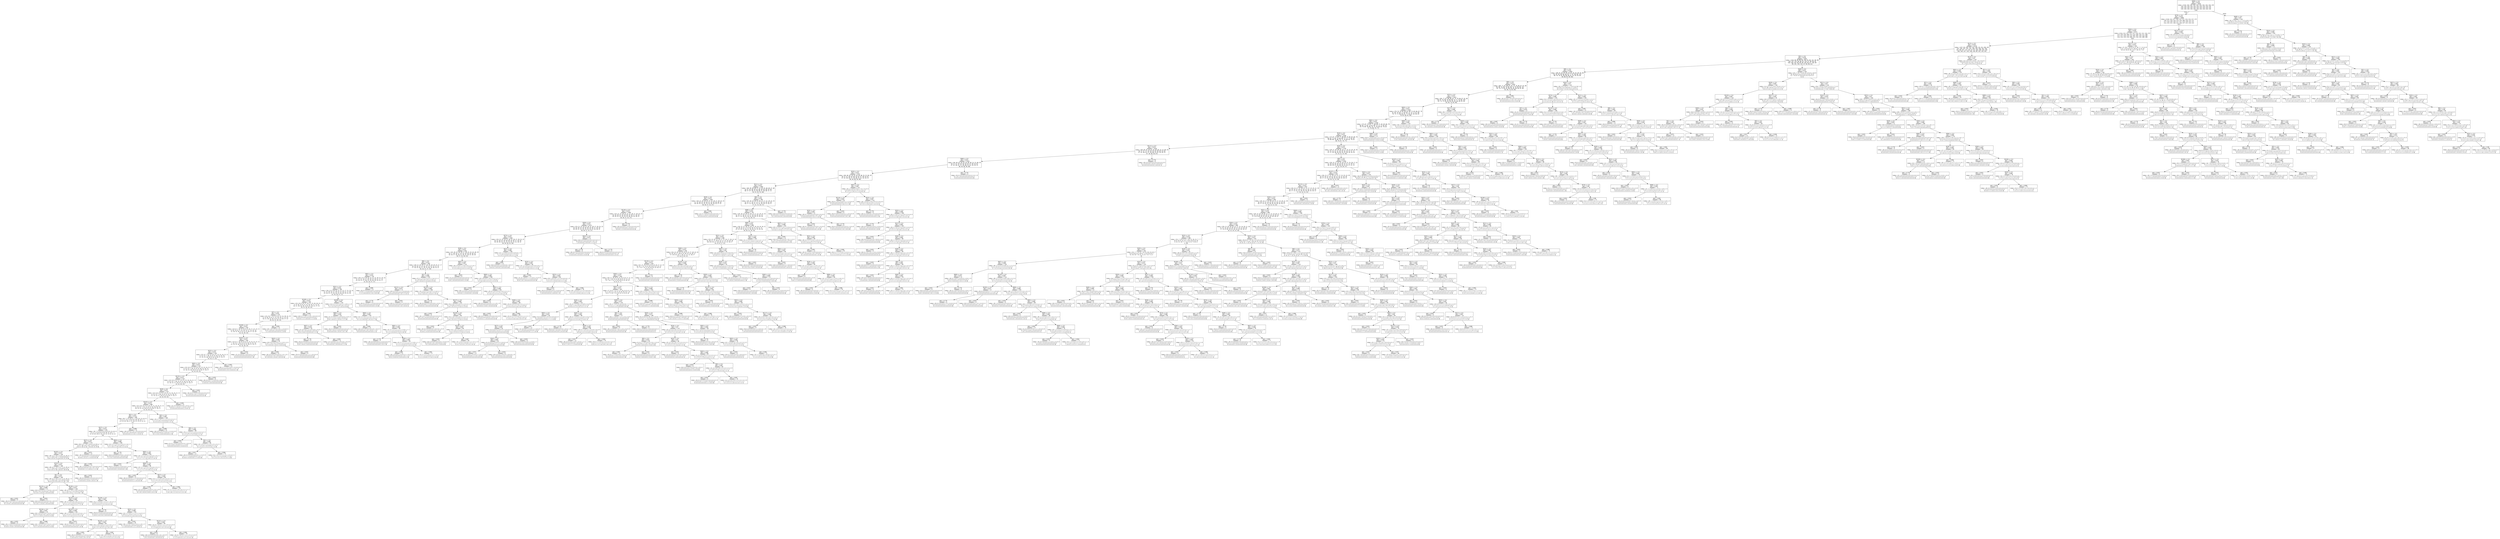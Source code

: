 digraph Tree {
node [shape=box] ;
0 [label="X[99] <= 0.5\ngini = 0.976\nsamples = 4920\nvalue = [120, 120, 120, 120, 120, 120, 120, 120, 120, 120\n120, 120, 120, 120, 120, 120, 120, 120, 120, 120\n120, 120, 120, 120, 120, 120, 120, 120, 120, 120\n120, 120, 120, 120, 120, 120, 120, 120, 120, 120\n120]"] ;
1 [label="X[79] <= 0.5\ngini = 0.976\nsamples = 4686\nvalue = [116, 115, 117, 116, 113, 117, 113, 113, 117, 115\n116, 112, 119, 114, 113, 114, 106, 116, 113, 111\n117, 114, 116, 118, 117, 111, 114, 118, 115, 111\n115, 115, 111, 116, 113, 119, 117, 111, 113, 112\n107]"] ;
0 -> 1 [labeldistance=2.5, labelangle=45, headlabel="True"] ;
2 [label="X[50] <= 0.5\ngini = 0.976\nsamples = 4572\nvalue = [114, 112, 111, 113, 111, 114, 112, 111, 115, 112\n113, 110, 116, 109, 113, 113, 104, 114, 111, 109\n112, 112, 116, 118, 114, 105, 105, 110, 114, 109\n114, 114, 110, 114, 109, 115, 114, 110, 109, 108\n103]"] ;
1 -> 2 ;
3 [label="X[12] <= 0.5\ngini = 0.976\nsamples = 4218\nvalue = [107, 93, 104, 103, 103, 106, 101, 95, 108, 105\n101, 104, 107, 107, 107, 106, 100, 108, 105, 100\n101, 98, 107, 113, 102, 97, 91, 104, 108, 103, 100\n106, 100, 107, 103, 108, 104, 99, 102, 102, 93]"] ;
2 -> 3 ;
4 [label="X[5] <= 0.5\ngini = 0.976\nsamples = 4002\nvalue = [104, 89, 96, 98, 99, 104, 93, 89, 101, 96, 98\n100, 101, 102, 99, 98, 92, 103, 97, 89, 96, 94\n100, 109, 102, 86, 89, 99, 104, 96, 97, 100, 99\n99, 101, 102, 101, 97, 94, 98, 91]"] ;
3 -> 4 ;
5 [label="X[8] <= 0.5\ngini = 0.976\nsamples = 3648\nvalue = [89, 82, 85, 91, 95, 95, 81, 85, 92, 90, 95, 90\n93, 92, 85, 90, 86, 88, 93, 77, 87, 89, 96, 103\n89, 78, 78, 92, 98, 88, 86, 91, 91, 93, 93, 89\n86, 88, 83, 90, 86]"] ;
4 -> 5 ;
6 [label="X[9] <= 0.5\ngini = 0.975\nsamples = 3426\nvalue = [85, 77, 81, 86, 87, 92, 74, 78, 86, 87, 91, 80\n90, 88, 76, 86, 78, 86, 88, 74, 78, 80, 88, 101\n82, 74, 72, 85, 92, 86, 83, 85, 84, 90, 81, 86\n82, 84, 74, 85, 84]"] ;
5 -> 6 ;
7 [label="X[72] <= 0.5\ngini = 0.975\nsamples = 3414\nvalue = [85, 77, 81, 86, 86, 92, 74, 78, 86, 87, 91, 80\n90, 87, 76, 86, 78, 86, 88, 74, 77, 79, 88, 100\n82, 73, 72, 85, 92, 83, 83, 85, 84, 90, 81, 84\n82, 83, 74, 85, 84]"] ;
6 -> 7 ;
8 [label="X[83] <= 0.5\ngini = 0.975\nsamples = 3294\nvalue = [79, 70, 76, 82, 80, 91, 69, 75, 83, 84, 87, 78\n87, 85, 76, 84, 77, 83, 85, 73, 74, 72, 87, 99\n79, 72, 71, 84, 90, 81, 77, 84, 81, 85, 80, 83\n79, 82, 69, 81, 80]"] ;
7 -> 8 ;
9 [label="X[81] <= 0.5\ngini = 0.975\nsamples = 3180\nvalue = [73, 67, 74, 82, 77, 88, 66, 71, 82, 83, 84, 76\n84, 82, 72, 82, 74, 81, 80, 73, 72, 72, 85, 95\n78, 70, 69, 79, 86, 78, 72, 76, 80, 82, 78, 83\n71, 79, 68, 79, 77]"] ;
8 -> 9 ;
10 [label="X[14] <= 0.5\ngini = 0.975\nsamples = 3168\nvalue = [73, 67, 73, 82, 77, 88, 66, 70, 80, 82, 84, 76\n84, 82, 72, 82, 74, 80, 80, 73, 72, 72, 85, 95\n78, 68, 69, 79, 86, 78, 72, 76, 80, 82, 78, 82\n69, 79, 67, 79, 77]"] ;
9 -> 10 ;
11 [label="X[111] <= 0.5\ngini = 0.975\nsamples = 2034\nvalue = [44, 40, 43, 54, 43, 54, 49, 46, 55, 52, 66, 50\n59, 51, 47, 51, 43, 50, 50, 43, 48, 49, 54, 64\n47, 41, 49, 41, 57, 39, 48, 53, 41, 54, 54, 53\n47, 56, 46, 56, 47]"] ;
10 -> 11 ;
12 [label="X[66] <= 0.5\ngini = 0.975\nsamples = 2028\nvalue = [44, 40, 43, 54, 43, 54, 49, 46, 55, 52, 66, 50\n59, 51, 47, 50, 43, 50, 50, 43, 47, 49, 54, 62\n47, 41, 49, 41, 57, 39, 48, 53, 41, 54, 54, 53\n46, 56, 46, 56, 46]"] ;
11 -> 12 ;
13 [label="X[33] <= 0.5\ngini = 0.975\nsamples = 2022\nvalue = [44, 40, 43, 54, 43, 54, 49, 46, 55, 52, 64, 50\n58, 51, 47, 49, 43, 49, 50, 43, 47, 49, 54, 62\n47, 41, 49, 40, 57, 39, 48, 53, 41, 54, 54, 53\n46, 56, 46, 56, 46]"] ;
12 -> 13 ;
14 [label="X[11] <= 0.5\ngini = 0.975\nsamples = 1890\nvalue = [40, 39, 38, 48, 37, 51, 43, 43, 48, 48, 57, 46\n54, 47, 45, 49, 39, 43, 48, 39, 44, 48, 54, 60\n46, 37, 47, 38, 53, 38, 46, 52, 40, 48, 51, 52\n45, 51, 42, 52, 44]"] ;
13 -> 14 ;
15 [label="X[29] <= 0.5\ngini = 0.975\nsamples = 1092\nvalue = [24, 21, 24, 24, 22, 21, 31, 26, 27, 29, 35, 23\n21, 25, 28, 25, 18, 30, 31, 19, 28, 28, 30, 34\n20, 20, 35, 22, 32, 23, 23, 34, 24, 33, 27, 31\n28, 30, 27, 32, 27]"] ;
14 -> 15 ;
16 [label="X[116] <= 0.5\ngini = 0.975\nsamples = 1080\nvalue = [23, 21, 23, 24, 22, 21, 31, 26, 27, 29, 35, 23\n19, 24, 28, 25, 18, 29, 30, 19, 28, 27, 30, 34\n20, 20, 32, 22, 32, 23, 23, 34, 24, 33, 26, 31\n28, 30, 27, 32, 27]"] ;
15 -> 16 ;
17 [label="X[39] <= 0.5\ngini = 0.975\nsamples = 1074\nvalue = [23, 21, 23, 24, 22, 20, 31, 26, 27, 29, 35, 23\n19, 24, 28, 25, 18, 29, 30, 19, 28, 27, 29, 34\n20, 20, 31, 22, 32, 23, 23, 33, 22, 33, 26, 31\n28, 30, 27, 32, 27]"] ;
16 -> 17 ;
18 [label="X[75] <= 0.5\ngini = 0.975\nsamples = 1062\nvalue = [23, 21, 23, 24, 22, 20, 31, 26, 27, 29, 35, 23\n19, 22, 28, 25, 18, 29, 28, 19, 28, 27, 29, 34\n19, 20, 30, 22, 31, 23, 23, 33, 22, 31, 26, 31\n28, 29, 26, 32, 26]"] ;
17 -> 18 ;
19 [label="X[38] <= 0.5\ngini = 0.975\nsamples = 954\nvalue = [22, 20, 22, 24, 18, 17, 26, 22, 23, 25, 29, 19\n18, 17, 26, 18, 17, 25, 25, 16, 24, 24, 26, 33\n18, 18, 27, 19, 29, 21, 20, 31, 20, 31, 26, 26\n28, 27, 25, 30, 22]"] ;
18 -> 19 ;
20 [label="X[6] <= 0.5\ngini = 0.974\nsamples = 840\nvalue = [18, 15, 16, 20, 17, 16, 20, 19, 19, 23, 27, 17\n14, 16, 24, 15, 15, 24, 22, 15, 23, 23, 21, 32\n17, 18, 23, 18, 27, 19, 15, 28, 14, 26, 23, 21\n26, 26, 21, 27, 20]"] ;
19 -> 20 ;
21 [label="X[91] <= 0.5\ngini = 0.974\nsamples = 720\nvalue = [16, 13, 9, 18, 14, 13, 15, 15, 18, 21, 23, 14\n12, 15, 21, 14, 11, 20, 16, 13, 19, 21, 17, 31\n15, 14, 21, 17, 24, 15, 14, 24, 10, 23, 22, 17\n22, 20, 19, 27, 17]"] ;
20 -> 21 ;
22 [label="X[31] <= 0.5\ngini = 0.974\nsamples = 708\nvalue = [16, 13, 9, 18, 14, 13, 15, 15, 17, 21, 23, 14\n12, 15, 20, 14, 11, 19, 15, 13, 19, 21, 17, 29\n15, 14, 21, 17, 23, 14, 12, 24, 10, 23, 22, 16\n22, 19, 19, 27, 17]"] ;
21 -> 22 ;
23 [label="X[109] <= 0.5\ngini = 0.974\nsamples = 582\nvalue = [13, 10, 8, 16, 12, 10, 11, 13, 16, 18, 15, 13\n11, 9, 16, 13, 9, 17, 12, 10, 14, 17, 12, 25\n14, 11, 16, 14, 20, 13, 9, 22, 10, 21, 17, 15\n18, 15, 16, 18, 13]"] ;
22 -> 23 ;
24 [label="X[7] <= 0.5\ngini = 0.974\nsamples = 570\nvalue = [13, 10, 7, 15, 12, 9, 9, 13, 15, 18, 15, 13\n11, 9, 16, 13, 9, 17, 12, 10, 14, 17, 12, 25\n14, 11, 16, 13, 20, 13, 9, 21, 9, 20, 17, 15\n18, 14, 15, 18, 13]"] ;
23 -> 24 ;
25 [label="X[106] <= 0.5\ngini = 0.974\nsamples = 558\nvalue = [13, 9, 7, 14, 12, 9, 8, 13, 14, 17, 15, 13, 11\n8, 16, 13, 8, 17, 12, 10, 13, 17, 12, 25, 14\n11, 16, 13, 18, 12, 9, 21, 9, 20, 17, 15, 18\n14, 14, 18, 13]"] ;
24 -> 25 ;
26 [label="X[101] <= 0.5\ngini = 0.974\nsamples = 540\nvalue = [13, 9, 7, 14, 12, 9, 8, 12, 13, 15, 15, 12, 11\n7, 14, 13, 7, 16, 12, 9, 13, 16, 12, 25, 14\n11, 15, 12, 18, 10, 9, 21, 9, 19, 17, 15, 17\n14, 14, 18, 13]"] ;
25 -> 26 ;
27 [label="X[22] <= 0.5\ngini = 0.973\nsamples = 534\nvalue = [12, 9, 7, 14, 12, 8, 8, 12, 13, 15, 14, 12, 11\n6, 13, 13, 7, 16, 12, 9, 13, 16, 12, 25, 14\n11, 15, 12, 18, 10, 9, 21, 9, 19, 17, 15, 17\n14, 14, 17, 13]"] ;
26 -> 27 ;
28 [label="X[62] <= 0.5\ngini = 0.973\nsamples = 522\nvalue = [12, 8, 6, 13, 12, 6, 8, 12, 12, 15, 14, 12, 11\n6, 13, 13, 7, 16, 12, 9, 13, 16, 12, 24, 13\n11, 14, 12, 18, 10, 9, 21, 9, 18, 17, 14, 17\n14, 14, 16, 13]"] ;
27 -> 28 ;
29 [label="X[125] <= 0.5\ngini = 0.973\nsamples = 516\nvalue = [12, 8, 6, 13, 11, 5, 8, 12, 12, 14, 14, 12, 11\n6, 13, 13, 7, 16, 12, 9, 12, 16, 12, 24, 13\n11, 14, 12, 17, 10, 9, 21, 8, 18, 17, 14, 17\n14, 14, 16, 13]"] ;
28 -> 29 ;
30 [label="X[28] <= 0.5\ngini = 0.973\nsamples = 510\nvalue = [12, 8, 6, 12, 11, 5, 8, 12, 12, 14, 14, 12, 11\n6, 13, 12, 7, 16, 12, 8, 12, 15, 11, 24, 13\n11, 13, 12, 17, 10, 9, 21, 8, 18, 17, 14, 17\n14, 14, 16, 13]"] ;
29 -> 30 ;
31 [label="X[102] <= 0.5\ngini = 0.973\nsamples = 498\nvalue = [11, 8, 6, 12, 11, 5, 8, 12, 11, 14, 14, 11, 11\n6, 13, 12, 7, 15, 11, 8, 12, 14, 10, 24, 13\n10, 13, 12, 15, 10, 9, 21, 8, 18, 17, 14, 17\n13, 14, 16, 12]"] ;
30 -> 31 ;
32 [label="X[2] <= 0.5\ngini = 0.973\nsamples = 390\nvalue = [8, 7, 5, 8, 10, 4, 7, 10, 9, 9, 12, 8, 9, 5\n8, 11, 5, 13, 7, 6, 9, 10, 10, 16, 10, 7, 7\n9, 12, 8, 6, 18, 5, 17, 14, 12, 13, 9, 13, 13\n11]"] ;
31 -> 32 ;
33 [label="X[37] <= 0.5\ngini = 0.973\nsamples = 378\nvalue = [8, 7, 5, 8, 9, 4, 6, 10, 9, 9, 12, 8, 9, 5\n8, 11, 3, 13, 6, 6, 9, 10, 10, 15, 10, 7, 7\n9, 12, 8, 6, 18, 5, 15, 13, 12, 12, 8, 13, 13\n10]"] ;
32 -> 33 ;
34 [label="X[57] <= 0.5\ngini = 0.972\nsamples = 270\nvalue = [6, 5, 3, 7, 6, 1, 4, 8, 5, 4, 10, 4, 7, 4\n5, 8, 2, 10, 5, 6, 7, 8, 7, 9, 6, 6, 6, 7\n9, 6, 5, 10, 4, 14, 7, 9, 6, 6, 11, 9, 8]"] ;
33 -> 34 ;
35 [label="X[103] <= 0.5\ngini = 0.972\nsamples = 258\nvalue = [6, 5, 3, 7, 6, 1, 4, 8, 5, 4, 10, 4, 7, 3\n4, 7, 1, 10, 5, 6, 7, 7, 6, 9, 6, 6, 6, 7\n9, 6, 5, 9, 4, 11, 6, 8, 6, 6, 11, 9, 8]"] ;
34 -> 35 ;
36 [label="X[74] <= 0.5\ngini = 0.972\nsamples = 246\nvalue = [6, 4, 3, 7, 6, 1, 4, 7, 5, 4, 10, 4, 7, 3\n4, 7, 1, 10, 5, 6, 7, 5, 6, 8, 6, 5, 6, 7\n9, 6, 5, 9, 3, 10, 5, 8, 6, 5, 10, 8, 8]"] ;
35 -> 36 ;
37 [label="X[1] <= 0.5\ngini = 0.972\nsamples = 240\nvalue = [6, 4, 3, 7, 6, 1, 4, 7, 5, 4, 10, 4, 7, 3\n4, 7, 1, 10, 5, 6, 7, 5, 5, 8, 6, 5, 6, 6\n8, 6, 5, 9, 3, 9, 5, 8, 5, 5, 10, 7, 8]"] ;
36 -> 37 ;
38 [label="X[123] <= 0.5\ngini = 0.889\nsamples = 12\nvalue = [0, 0, 0, 0, 0, 0, 1, 1, 0, 0, 1, 0, 0, 0\n0, 0, 0, 1, 0, 1, 0, 0, 0, 0, 1, 0, 0, 0\n0, 2, 0, 1, 2, 0, 0, 1, 0, 0, 0, 0, 0]"] ;
37 -> 38 ;
39 [label="gini = 0.833\nsamples = 6\nvalue = [0, 0, 0, 0, 0, 0, 1, 1, 0, 0, 0, 0, 0, 0\n0, 0, 0, 1, 0, 1, 0, 0, 0, 0, 0, 0, 0, 0\n0, 1, 0, 0, 1, 0, 0, 0, 0, 0, 0, 0, 0]"] ;
38 -> 39 ;
40 [label="gini = 0.833\nsamples = 6\nvalue = [0, 0, 0, 0, 0, 0, 0, 0, 0, 0, 1, 0, 0, 0\n0, 0, 0, 0, 0, 0, 0, 0, 0, 0, 1, 0, 0, 0\n0, 1, 0, 1, 1, 0, 0, 1, 0, 0, 0, 0, 0]"] ;
38 -> 40 ;
41 [label="X[130] <= 0.5\ngini = 0.972\nsamples = 228\nvalue = [6, 4, 3, 7, 6, 1, 3, 6, 5, 4, 9, 4, 7, 3\n4, 7, 1, 9, 5, 5, 7, 5, 5, 8, 5, 5, 6, 6\n8, 4, 5, 8, 1, 9, 5, 7, 5, 5, 10, 7, 8]"] ;
37 -> 41 ;
42 [label="X[123] <= 0.5\ngini = 0.969\nsamples = 120\nvalue = [4, 3, 1, 3, 2, 0, 2, 4, 3, 3, 5, 1, 2, 1\n3, 3, 1, 7, 3, 2, 3, 4, 3, 3, 4, 4, 3, 5\n4, 2, 2, 3, 1, 4, 4, 2, 3, 1, 7, 2, 3]"] ;
41 -> 42 ;
43 [label="X[124] <= 0.5\ngini = 0.907\nsamples = 18\nvalue = [0, 2, 0, 0, 0, 0, 0, 1, 0, 0, 1, 0, 0, 0\n0, 0, 0, 2, 0, 0, 2, 0, 1, 0, 0, 2, 0, 0\n0, 2, 1, 1, 0, 0, 1, 0, 0, 0, 2, 0, 0]"] ;
42 -> 43 ;
44 [label="gini = 0.833\nsamples = 6\nvalue = [0, 1, 0, 0, 0, 0, 0, 0, 0, 0, 0, 0, 0, 0\n0, 0, 0, 1, 0, 0, 1, 0, 0, 0, 0, 1, 0, 0\n0, 0, 0, 1, 0, 0, 1, 0, 0, 0, 0, 0, 0]"] ;
43 -> 44 ;
45 [label="gini = 0.889\nsamples = 12\nvalue = [0, 1, 0, 0, 0, 0, 0, 1, 0, 0, 1, 0, 0, 0\n0, 0, 0, 1, 0, 0, 1, 0, 1, 0, 0, 1, 0, 0\n0, 2, 1, 0, 0, 0, 0, 0, 0, 0, 2, 0, 0]"] ;
43 -> 45 ;
46 [label="X[122] <= 0.5\ngini = 0.969\nsamples = 102\nvalue = [4, 1, 1, 3, 2, 0, 2, 3, 3, 3, 4, 1, 2, 1\n3, 3, 1, 5, 3, 2, 1, 4, 2, 3, 4, 2, 3, 5\n4, 0, 1, 2, 1, 4, 3, 2, 3, 1, 5, 2, 3]"] ;
42 -> 46 ;
47 [label="gini = 0.875\nsamples = 12\nvalue = [0, 0, 1, 2, 0, 0, 0, 0, 0, 0, 0, 0, 0, 0\n2, 1, 0, 0, 0, 0, 1, 0, 1, 0, 0, 1, 0, 2\n0, 0, 0, 0, 0, 0, 0, 0, 0, 0, 1, 0, 0]"] ;
46 -> 47 ;
48 [label="X[124] <= 0.5\ngini = 0.967\nsamples = 90\nvalue = [4, 1, 0, 1, 2, 0, 2, 3, 3, 3, 4, 1, 2, 1\n1, 2, 1, 5, 3, 2, 0, 4, 1, 3, 4, 1, 3, 3\n4, 0, 1, 2, 1, 4, 3, 2, 3, 1, 4, 2, 3]"] ;
46 -> 48 ;
49 [label="gini = 0.903\nsamples = 12\nvalue = [0, 0, 0, 0, 0, 0, 1, 1, 0, 0, 2, 0, 0, 1\n0, 0, 0, 1, 0, 0, 0, 0, 0, 0, 1, 0, 0, 0\n1, 0, 0, 0, 0, 1, 0, 0, 1, 0, 1, 0, 1]"] ;
48 -> 49 ;
50 [label="gini = 0.967\nsamples = 78\nvalue = [4, 1, 0, 1, 2, 0, 1, 2, 3, 3, 2, 1, 2, 0\n1, 2, 1, 4, 3, 2, 0, 4, 1, 3, 3, 1, 3, 3\n3, 0, 1, 2, 1, 3, 3, 2, 2, 1, 3, 2, 2]"] ;
48 -> 50 ;
51 [label="X[129] <= 0.5\ngini = 0.967\nsamples = 108\nvalue = [2, 1, 2, 4, 4, 1, 1, 2, 2, 1, 4, 3, 5, 2\n1, 4, 0, 2, 2, 3, 4, 1, 2, 5, 1, 1, 3, 1\n4, 2, 3, 5, 0, 5, 1, 5, 2, 4, 3, 5, 5]"] ;
41 -> 51 ;
52 [label="gini = 0.778\nsamples = 6\nvalue = [0, 0, 0, 0, 0, 0, 0, 0, 0, 0, 0, 0, 0, 0\n0, 0, 0, 0, 1, 0, 0, 0, 0, 0, 0, 0, 0, 0\n1, 0, 0, 1, 0, 2, 0, 1, 0, 0, 0, 0, 0]"] ;
51 -> 52 ;
53 [label="X[25] <= 0.5\ngini = 0.968\nsamples = 102\nvalue = [2, 1, 2, 4, 4, 1, 1, 2, 2, 1, 4, 3, 5, 2\n1, 4, 0, 2, 1, 3, 4, 1, 2, 5, 1, 1, 3, 1\n3, 2, 3, 4, 0, 3, 1, 4, 2, 4, 3, 5, 5]"] ;
51 -> 53 ;
54 [label="gini = 0.932\nsamples = 18\nvalue = [0, 1, 1, 0, 1, 0, 0, 1, 0, 1, 1, 0, 1, 2\n0, 1, 0, 0, 0, 0, 2, 0, 0, 0, 0, 0, 0, 0\n1, 1, 0, 0, 0, 0, 0, 1, 1, 1, 0, 0, 1]"] ;
53 -> 54 ;
55 [label="X[131] <= 0.5\ngini = 0.965\nsamples = 84\nvalue = [2, 0, 1, 4, 3, 1, 1, 1, 2, 0, 3, 3, 4, 0\n1, 3, 0, 2, 1, 3, 2, 1, 2, 5, 1, 1, 3, 1\n2, 1, 3, 4, 0, 3, 1, 3, 1, 3, 3, 5, 4]"] ;
53 -> 55 ;
56 [label="gini = 0.833\nsamples = 6\nvalue = [0, 0, 0, 0, 0, 0, 0, 0, 1, 0, 1, 0, 0, 0\n0, 0, 0, 0, 0, 0, 0, 0, 0, 0, 0, 0, 0, 0\n1, 0, 1, 0, 0, 0, 0, 1, 0, 0, 0, 0, 1]"] ;
55 -> 56 ;
57 [label="gini = 0.964\nsamples = 78\nvalue = [2, 0, 1, 4, 3, 1, 1, 1, 1, 0, 2, 3, 4, 0\n1, 3, 0, 2, 1, 3, 2, 1, 2, 5, 1, 1, 3, 1\n1, 1, 2, 4, 0, 3, 1, 2, 1, 3, 3, 5, 3]"] ;
55 -> 57 ;
58 [label="gini = 0.833\nsamples = 6\nvalue = [0, 0, 0, 0, 0, 0, 0, 0, 0, 0, 0, 0, 0, 0\n0, 0, 0, 0, 0, 0, 0, 0, 1, 0, 0, 0, 0, 1\n1, 0, 0, 0, 0, 1, 0, 0, 1, 0, 0, 1, 0]"] ;
36 -> 58 ;
59 [label="gini = 0.903\nsamples = 12\nvalue = [0, 1, 0, 0, 0, 0, 0, 1, 0, 0, 0, 0, 0, 0\n0, 0, 0, 0, 0, 0, 0, 2, 0, 1, 0, 1, 0, 0\n0, 0, 0, 0, 1, 1, 1, 0, 0, 1, 1, 1, 0]"] ;
35 -> 59 ;
60 [label="gini = 0.875\nsamples = 12\nvalue = [0, 0, 0, 0, 0, 0, 0, 0, 0, 0, 0, 0, 0, 1\n1, 1, 1, 0, 0, 0, 0, 1, 1, 0, 0, 0, 0, 0\n0, 0, 0, 1, 0, 3, 1, 1, 0, 0, 0, 0, 0]"] ;
34 -> 60 ;
61 [label="X[63] <= 0.5\ngini = 0.966\nsamples = 108\nvalue = [2, 2, 2, 1, 3, 3, 2, 2, 4, 5, 2, 4, 2, 1\n3, 3, 1, 3, 1, 0, 2, 2, 3, 6, 4, 1, 1, 2\n3, 2, 1, 8, 1, 1, 6, 3, 6, 2, 2, 4, 2]"] ;
33 -> 61 ;
62 [label="gini = 0.778\nsamples = 6\nvalue = [0, 0, 0, 0, 0, 0, 0, 0, 0, 1, 0, 0, 0, 0\n0, 0, 0, 0, 0, 0, 0, 0, 1, 0, 0, 0, 0, 0\n2, 1, 0, 1, 0, 0, 0, 0, 0, 0, 0, 0, 0]"] ;
61 -> 62 ;
63 [label="X[85] <= 0.5\ngini = 0.966\nsamples = 102\nvalue = [2, 2, 2, 1, 3, 3, 2, 2, 4, 4, 2, 4, 2, 1\n3, 3, 1, 3, 1, 0, 2, 2, 2, 6, 4, 1, 1, 2\n1, 1, 1, 7, 1, 1, 6, 3, 6, 2, 2, 4, 2]"] ;
61 -> 63 ;
64 [label="gini = 0.833\nsamples = 6\nvalue = [0, 0, 1, 0, 0, 0, 1, 0, 0, 0, 0, 1, 0, 0\n0, 1, 0, 0, 0, 0, 0, 0, 0, 0, 0, 0, 0, 0\n0, 0, 0, 0, 0, 0, 1, 0, 0, 0, 0, 1, 0]"] ;
63 -> 64 ;
65 [label="X[64] <= 0.5\ngini = 0.965\nsamples = 96\nvalue = [2, 2, 1, 1, 3, 3, 1, 2, 4, 4, 2, 3, 2, 1\n3, 2, 1, 3, 1, 0, 2, 2, 2, 6, 4, 1, 1, 2\n1, 1, 1, 7, 1, 1, 5, 3, 6, 2, 2, 3, 2]"] ;
63 -> 65 ;
66 [label="gini = 0.833\nsamples = 6\nvalue = [0, 0, 0, 0, 0, 1, 1, 0, 0, 0, 0, 0, 0, 0\n0, 0, 0, 0, 0, 0, 0, 0, 1, 1, 0, 0, 0, 0\n0, 0, 0, 0, 0, 0, 0, 1, 1, 0, 0, 0, 0]"] ;
65 -> 66 ;
67 [label="X[57] <= 0.5\ngini = 0.965\nsamples = 90\nvalue = [2, 2, 1, 1, 3, 2, 0, 2, 4, 4, 2, 3, 2, 1\n3, 2, 1, 3, 1, 0, 2, 2, 1, 5, 4, 1, 1, 2\n1, 1, 1, 7, 1, 1, 5, 2, 5, 2, 2, 3, 2]"] ;
65 -> 67 ;
68 [label="gini = 0.903\nsamples = 12\nvalue = [1, 0, 0, 0, 1, 1, 0, 0, 0, 1, 0, 1, 0, 0\n0, 0, 0, 0, 0, 0, 0, 0, 0, 0, 1, 0, 0, 0\n0, 1, 0, 1, 0, 0, 2, 0, 0, 1, 0, 1, 0]"] ;
67 -> 68 ;
69 [label="gini = 0.964\nsamples = 78\nvalue = [1, 2, 1, 1, 2, 1, 0, 2, 4, 3, 2, 2, 2, 1\n3, 2, 1, 3, 1, 0, 2, 2, 1, 5, 3, 1, 1, 2\n1, 0, 1, 6, 1, 1, 3, 2, 5, 1, 2, 2, 2]"] ;
67 -> 69 ;
70 [label="gini = 0.889\nsamples = 12\nvalue = [0, 0, 0, 0, 1, 0, 1, 0, 0, 0, 0, 0, 0, 0\n0, 0, 2, 0, 1, 0, 0, 0, 0, 1, 0, 0, 0, 0\n0, 0, 0, 0, 0, 2, 1, 0, 1, 1, 0, 0, 1]"] ;
32 -> 70 ;
71 [label="X[2] <= 0.5\ngini = 0.967\nsamples = 108\nvalue = [3, 1, 1, 4, 1, 1, 1, 2, 2, 5, 2, 3, 2, 1\n5, 1, 2, 2, 4, 2, 3, 4, 0, 8, 3, 3, 6, 3\n3, 2, 3, 3, 3, 1, 3, 2, 4, 4, 1, 3, 1]"] ;
31 -> 71 ;
72 [label="gini = 0.889\nsamples = 12\nvalue = [0, 0, 0, 2, 0, 0, 0, 0, 1, 2, 0, 0, 0, 0\n0, 0, 0, 0, 0, 0, 0, 1, 0, 0, 0, 1, 1, 0\n0, 1, 1, 0, 1, 0, 0, 0, 0, 0, 0, 1, 0]"] ;
71 -> 72 ;
73 [label="X[0] <= 0.5\ngini = 0.966\nsamples = 96\nvalue = [3, 1, 1, 2, 1, 1, 1, 2, 1, 3, 2, 3, 2, 1\n5, 1, 2, 2, 4, 2, 3, 3, 0, 8, 3, 2, 5, 3\n3, 1, 2, 3, 2, 1, 3, 2, 4, 4, 1, 2, 1]"] ;
71 -> 73 ;
74 [label="gini = 0.903\nsamples = 12\nvalue = [1, 0, 1, 0, 0, 0, 0, 0, 0, 0, 1, 0, 0, 0\n1, 0, 1, 0, 0, 1, 0, 0, 0, 2, 1, 1, 0, 0\n0, 0, 0, 0, 0, 0, 0, 0, 1, 0, 0, 0, 1]"] ;
73 -> 74 ;
75 [label="X[1] <= 0.5\ngini = 0.965\nsamples = 84\nvalue = [2, 1, 0, 2, 1, 1, 1, 2, 1, 3, 1, 3, 2, 1\n4, 1, 1, 2, 4, 1, 3, 3, 0, 6, 2, 1, 5, 3\n3, 1, 2, 3, 2, 1, 3, 2, 3, 4, 1, 2, 0]"] ;
73 -> 75 ;
76 [label="gini = 0.917\nsamples = 12\nvalue = [0, 0, 0, 0, 0, 0, 0, 0, 0, 1, 1, 0, 0, 0\n1, 0, 1, 1, 1, 0, 0, 0, 0, 0, 1, 0, 1, 1\n0, 0, 0, 1, 0, 0, 0, 0, 1, 1, 0, 0, 0]"] ;
75 -> 76 ;
77 [label="gini = 0.964\nsamples = 72\nvalue = [2, 1, 0, 2, 1, 1, 1, 2, 1, 2, 0, 3, 2, 1\n3, 1, 0, 1, 3, 1, 3, 3, 0, 6, 1, 1, 4, 2\n3, 1, 2, 2, 2, 1, 3, 2, 2, 3, 1, 2, 0]"] ;
75 -> 77 ;
78 [label="gini = 0.903\nsamples = 12\nvalue = [1, 0, 0, 0, 0, 0, 0, 0, 1, 0, 0, 1, 0, 0\n0, 0, 0, 1, 1, 0, 0, 1, 1, 0, 0, 1, 0, 0\n2, 0, 0, 0, 0, 0, 0, 0, 0, 1, 0, 0, 1]"] ;
30 -> 78 ;
79 [label="gini = 0.833\nsamples = 6\nvalue = [0, 0, 0, 1, 0, 0, 0, 0, 0, 0, 0, 0, 0, 0\n0, 1, 0, 0, 0, 1, 0, 1, 1, 0, 0, 0, 1, 0\n0, 0, 0, 0, 0, 0, 0, 0, 0, 0, 0, 0, 0]"] ;
29 -> 79 ;
80 [label="gini = 0.833\nsamples = 6\nvalue = [0, 0, 0, 0, 1, 1, 0, 0, 0, 1, 0, 0, 0, 0\n0, 0, 0, 0, 0, 0, 1, 0, 0, 0, 0, 0, 0, 0\n1, 0, 0, 0, 1, 0, 0, 0, 0, 0, 0, 0, 0]"] ;
28 -> 80 ;
81 [label="gini = 0.903\nsamples = 12\nvalue = [0, 1, 1, 1, 0, 2, 0, 0, 1, 0, 0, 0, 0, 0\n0, 0, 0, 0, 0, 0, 0, 0, 0, 1, 1, 0, 1, 0\n0, 0, 0, 0, 0, 1, 0, 1, 0, 0, 0, 1, 0]"] ;
27 -> 81 ;
82 [label="gini = 0.833\nsamples = 6\nvalue = [1, 0, 0, 0, 0, 1, 0, 0, 0, 0, 1, 0, 0, 1\n1, 0, 0, 0, 0, 0, 0, 0, 0, 0, 0, 0, 0, 0\n0, 0, 0, 0, 0, 0, 0, 0, 0, 0, 0, 1, 0]"] ;
26 -> 82 ;
83 [label="X[43] <= 0.5\ngini = 0.926\nsamples = 18\nvalue = [0, 0, 0, 0, 0, 0, 0, 1, 1, 2, 0, 1, 0, 1\n2, 0, 1, 1, 0, 1, 0, 1, 0, 0, 0, 0, 1, 1\n0, 2, 0, 0, 0, 1, 0, 0, 1, 0, 0, 0, 0]"] ;
25 -> 83 ;
84 [label="gini = 0.903\nsamples = 12\nvalue = [0, 0, 0, 0, 0, 0, 0, 0, 0, 1, 0, 1, 0, 1\n1, 0, 0, 0, 0, 1, 0, 1, 0, 0, 0, 0, 1, 1\n0, 2, 0, 0, 0, 1, 0, 0, 1, 0, 0, 0, 0]"] ;
83 -> 84 ;
85 [label="gini = 0.833\nsamples = 6\nvalue = [0, 0, 0, 0, 0, 0, 0, 1, 1, 1, 0, 0, 0, 0\n1, 0, 1, 1, 0, 0, 0, 0, 0, 0, 0, 0, 0, 0\n0, 0, 0, 0, 0, 0, 0, 0, 0, 0, 0, 0, 0]"] ;
83 -> 85 ;
86 [label="gini = 0.903\nsamples = 12\nvalue = [0, 1, 0, 1, 0, 0, 1, 0, 1, 1, 0, 0, 0, 1\n0, 0, 1, 0, 0, 0, 1, 0, 0, 0, 0, 0, 0, 0\n2, 1, 0, 0, 0, 0, 0, 0, 0, 0, 1, 0, 0]"] ;
24 -> 86 ;
87 [label="gini = 0.903\nsamples = 12\nvalue = [0, 0, 1, 1, 0, 1, 2, 0, 1, 0, 0, 0, 0, 0\n0, 0, 0, 0, 0, 0, 0, 0, 0, 0, 0, 0, 0, 1\n0, 0, 0, 1, 1, 1, 0, 0, 0, 1, 1, 0, 0]"] ;
23 -> 87 ;
88 [label="X[109] <= 0.5\ngini = 0.967\nsamples = 126\nvalue = [3, 3, 1, 2, 2, 3, 4, 2, 1, 3, 8, 1, 1, 6\n4, 1, 2, 2, 3, 3, 5, 4, 5, 4, 1, 3, 5, 3\n3, 1, 3, 2, 0, 2, 5, 1, 4, 4, 3, 9, 4]"] ;
22 -> 88 ;
89 [label="X[84] <= 0.5\ngini = 0.934\nsamples = 24\nvalue = [1, 0, 0, 0, 1, 2, 3, 0, 0, 0, 1, 0, 0, 2\n0, 0, 1, 1, 1, 0, 1, 0, 0, 1, 0, 0, 0, 1\n0, 0, 1, 0, 0, 2, 1, 0, 0, 1, 1, 2, 0]"] ;
88 -> 89 ;
90 [label="X[87] <= 0.5\ngini = 0.914\nsamples = 18\nvalue = [1, 0, 0, 0, 1, 2, 3, 0, 0, 0, 1, 0, 0, 1\n0, 0, 1, 0, 1, 0, 0, 0, 0, 1, 0, 0, 0, 1\n0, 0, 1, 0, 0, 2, 0, 0, 0, 0, 1, 1, 0]"] ;
89 -> 90 ;
91 [label="gini = 0.778\nsamples = 6\nvalue = [0, 0, 0, 0, 0, 0, 2, 0, 0, 0, 0, 0, 0, 1\n0, 0, 0, 0, 1, 0, 0, 0, 0, 0, 0, 0, 0, 0\n0, 0, 1, 0, 0, 1, 0, 0, 0, 0, 0, 0, 0]"] ;
90 -> 91 ;
92 [label="gini = 0.903\nsamples = 12\nvalue = [1, 0, 0, 0, 1, 2, 1, 0, 0, 0, 1, 0, 0, 0\n0, 0, 1, 0, 0, 0, 0, 0, 0, 1, 0, 0, 0, 1\n0, 0, 0, 0, 0, 1, 0, 0, 0, 0, 1, 1, 0]"] ;
90 -> 92 ;
93 [label="gini = 0.833\nsamples = 6\nvalue = [0, 0, 0, 0, 0, 0, 0, 0, 0, 0, 0, 0, 0, 1\n0, 0, 0, 1, 0, 0, 1, 0, 0, 0, 0, 0, 0, 0\n0, 0, 0, 0, 0, 0, 1, 0, 0, 1, 0, 1, 0]"] ;
89 -> 93 ;
94 [label="X[64] <= 0.5\ngini = 0.965\nsamples = 102\nvalue = [2, 3, 1, 2, 1, 1, 1, 2, 1, 3, 7, 1, 1, 4\n4, 1, 1, 1, 2, 3, 4, 4, 5, 3, 1, 3, 5, 2\n3, 1, 2, 2, 0, 0, 4, 1, 4, 3, 2, 7, 4]"] ;
88 -> 94 ;
95 [label="gini = 0.861\nsamples = 12\nvalue = [0, 0, 0, 1, 0, 0, 0, 0, 0, 0, 1, 0, 0, 3\n0, 0, 0, 0, 0, 0, 1, 0, 1, 0, 0, 1, 1, 0\n0, 0, 0, 0, 0, 0, 0, 0, 0, 0, 0, 1, 2]"] ;
94 -> 95 ;
96 [label="X[85] <= 0.5\ngini = 0.965\nsamples = 90\nvalue = [2, 3, 1, 1, 1, 1, 1, 2, 1, 3, 6, 1, 1, 1\n4, 1, 1, 1, 2, 3, 3, 4, 4, 3, 1, 2, 4, 2\n3, 1, 2, 2, 0, 0, 4, 1, 4, 3, 2, 6, 2]"] ;
94 -> 96 ;
97 [label="gini = 0.778\nsamples = 6\nvalue = [0, 0, 0, 0, 0, 0, 0, 1, 0, 0, 0, 0, 0, 0\n2, 0, 0, 0, 0, 0, 0, 0, 0, 0, 0, 0, 0, 0\n1, 0, 0, 0, 0, 0, 0, 0, 0, 1, 0, 1, 0]"] ;
96 -> 97 ;
98 [label="X[56] <= 0.5\ngini = 0.965\nsamples = 84\nvalue = [2, 3, 1, 1, 1, 1, 1, 1, 1, 3, 6, 1, 1, 1\n2, 1, 1, 1, 2, 3, 3, 4, 4, 3, 1, 2, 4, 2\n2, 1, 2, 2, 0, 0, 4, 1, 4, 2, 2, 5, 2]"] ;
96 -> 98 ;
99 [label="gini = 0.889\nsamples = 12\nvalue = [0, 1, 0, 0, 0, 1, 0, 0, 0, 2, 1, 0, 0, 0\n0, 0, 0, 0, 0, 0, 0, 0, 0, 1, 0, 1, 1, 0\n0, 0, 1, 0, 0, 0, 2, 0, 0, 0, 0, 1, 0]"] ;
98 -> 99 ;
100 [label="gini = 0.965\nsamples = 72\nvalue = [2, 2, 1, 1, 1, 0, 1, 1, 1, 1, 5, 1, 1, 1\n2, 1, 1, 1, 2, 3, 3, 4, 4, 2, 1, 1, 3, 2\n2, 1, 1, 2, 0, 0, 2, 1, 4, 2, 2, 4, 2]"] ;
98 -> 100 ;
101 [label="gini = 0.889\nsamples = 12\nvalue = [0, 0, 0, 0, 0, 0, 0, 0, 1, 0, 0, 0, 0, 0\n1, 0, 0, 1, 1, 0, 0, 0, 0, 2, 0, 0, 0, 0\n1, 1, 2, 0, 0, 0, 0, 1, 0, 1, 0, 0, 0]"] ;
21 -> 101 ;
102 [label="X[1] <= 0.5\ngini = 0.969\nsamples = 120\nvalue = [2, 2, 7, 2, 3, 3, 5, 4, 1, 2, 4, 3, 2, 1\n3, 1, 4, 4, 6, 2, 4, 2, 4, 1, 2, 4, 2, 1\n3, 4, 1, 4, 4, 3, 1, 4, 4, 6, 2, 0, 3]"] ;
20 -> 102 ;
103 [label="X[121] <= 0.5\ngini = 0.875\nsamples = 12\nvalue = [0, 0, 3, 0, 0, 1, 1, 1, 0, 0, 0, 0, 1, 0\n0, 0, 1, 0, 0, 0, 0, 0, 0, 0, 0, 0, 0, 0\n0, 0, 0, 0, 0, 0, 0, 1, 0, 1, 1, 0, 1]"] ;
102 -> 103 ;
104 [label="gini = 0.778\nsamples = 6\nvalue = [0, 0, 2, 0, 0, 1, 1, 0, 0, 0, 0, 0, 0, 0\n0, 0, 1, 0, 0, 0, 0, 0, 0, 0, 0, 0, 0, 0\n0, 0, 0, 0, 0, 0, 0, 0, 0, 0, 1, 0, 0]"] ;
103 -> 104 ;
105 [label="gini = 0.833\nsamples = 6\nvalue = [0, 0, 1, 0, 0, 0, 0, 1, 0, 0, 0, 0, 1, 0\n0, 0, 0, 0, 0, 0, 0, 0, 0, 0, 0, 0, 0, 0\n0, 0, 0, 0, 0, 0, 0, 1, 0, 1, 0, 0, 1]"] ;
103 -> 105 ;
106 [label="X[125] <= 0.5\ngini = 0.969\nsamples = 108\nvalue = [2, 2, 4, 2, 3, 2, 4, 3, 1, 2, 4, 3, 1, 1\n3, 1, 3, 4, 6, 2, 4, 2, 4, 1, 2, 4, 2, 1\n3, 4, 1, 4, 4, 3, 1, 3, 4, 5, 1, 0, 2]"] ;
102 -> 106 ;
107 [label="gini = 0.778\nsamples = 6\nvalue = [0, 0, 0, 0, 0, 0, 0, 0, 0, 0, 1, 0, 0, 1\n0, 0, 0, 0, 0, 0, 1, 2, 0, 0, 0, 0, 0, 0\n0, 0, 0, 0, 1, 0, 0, 0, 0, 0, 0, 0, 0]"] ;
106 -> 107 ;
108 [label="X[127] <= 0.5\ngini = 0.968\nsamples = 102\nvalue = [2, 2, 4, 2, 3, 2, 4, 3, 1, 2, 3, 3, 1, 0\n3, 1, 3, 4, 6, 2, 3, 0, 4, 1, 2, 4, 2, 1\n3, 4, 1, 4, 3, 3, 1, 3, 4, 5, 1, 0, 2]"] ;
106 -> 108 ;
109 [label="gini = 0.833\nsamples = 6\nvalue = [0, 1, 0, 1, 0, 0, 0, 0, 0, 0, 0, 0, 0, 0\n0, 0, 1, 0, 1, 0, 0, 0, 0, 0, 0, 1, 1, 0\n0, 0, 0, 0, 0, 0, 0, 0, 0, 0, 0, 0, 0]"] ;
108 -> 109 ;
110 [label="X[128] <= 0.5\ngini = 0.967\nsamples = 96\nvalue = [2, 1, 4, 1, 3, 2, 4, 3, 1, 2, 3, 3, 1, 0\n3, 1, 2, 4, 5, 2, 3, 0, 4, 1, 2, 3, 1, 1\n3, 4, 1, 4, 3, 3, 1, 3, 4, 5, 1, 0, 2]"] ;
108 -> 110 ;
111 [label="gini = 0.833\nsamples = 6\nvalue = [0, 0, 0, 0, 0, 0, 0, 1, 0, 0, 0, 1, 0, 0\n0, 0, 1, 0, 1, 0, 0, 0, 0, 0, 0, 1, 0, 0\n0, 0, 0, 1, 0, 0, 0, 0, 0, 0, 0, 0, 0]"] ;
110 -> 111 ;
112 [label="X[126] <= 0.5\ngini = 0.967\nsamples = 90\nvalue = [2, 1, 4, 1, 3, 2, 4, 2, 1, 2, 3, 2, 1, 0\n3, 1, 1, 4, 4, 2, 3, 0, 4, 1, 2, 2, 1, 1\n3, 4, 1, 3, 3, 3, 1, 3, 4, 5, 1, 0, 2]"] ;
110 -> 112 ;
113 [label="gini = 0.833\nsamples = 6\nvalue = [0, 0, 0, 0, 0, 0, 0, 0, 0, 1, 0, 0, 0, 0\n0, 0, 0, 0, 1, 0, 1, 0, 0, 0, 0, 1, 0, 0\n0, 1, 0, 0, 0, 0, 0, 0, 1, 0, 0, 0, 0]"] ;
112 -> 113 ;
114 [label="gini = 0.967\nsamples = 84\nvalue = [2, 1, 4, 1, 3, 2, 4, 2, 1, 1, 3, 2, 1, 0\n3, 1, 1, 4, 3, 2, 2, 0, 4, 1, 2, 1, 1, 1\n3, 3, 1, 3, 3, 3, 1, 3, 3, 5, 1, 0, 2]"] ;
112 -> 114 ;
115 [label="X[62] <= 0.5\ngini = 0.967\nsamples = 114\nvalue = [4, 5, 6, 4, 1, 1, 6, 3, 4, 2, 2, 2, 4, 1\n2, 3, 2, 1, 3, 1, 1, 1, 5, 1, 1, 0, 4, 1\n2, 2, 5, 3, 6, 5, 3, 5, 2, 1, 4, 3, 2]"] ;
19 -> 115 ;
116 [label="gini = 0.833\nsamples = 6\nvalue = [1, 0, 0, 0, 1, 0, 0, 0, 0, 0, 0, 0, 1, 0\n1, 0, 0, 0, 0, 0, 0, 0, 0, 0, 0, 0, 0, 0\n0, 0, 1, 0, 0, 0, 0, 0, 0, 0, 1, 0, 0]"] ;
115 -> 116 ;
117 [label="X[60] <= 0.5\ngini = 0.966\nsamples = 108\nvalue = [3, 5, 6, 4, 0, 1, 6, 3, 4, 2, 2, 2, 3, 1\n1, 3, 2, 1, 3, 1, 1, 1, 5, 1, 1, 0, 4, 1\n2, 2, 4, 3, 6, 5, 3, 5, 2, 1, 3, 3, 2]"] ;
115 -> 117 ;
118 [label="gini = 0.833\nsamples = 6\nvalue = [0, 1, 1, 0, 0, 1, 0, 0, 0, 0, 0, 0, 0, 0\n0, 0, 0, 0, 0, 0, 0, 0, 0, 0, 0, 0, 0, 0\n0, 0, 0, 1, 1, 0, 0, 0, 0, 1, 0, 0, 0]"] ;
117 -> 118 ;
119 [label="X[61] <= 0.5\ngini = 0.966\nsamples = 102\nvalue = [3, 4, 5, 4, 0, 0, 6, 3, 4, 2, 2, 2, 3, 1\n1, 3, 2, 1, 3, 1, 1, 1, 5, 1, 1, 0, 4, 1\n2, 2, 4, 2, 5, 5, 3, 5, 2, 0, 3, 3, 2]"] ;
117 -> 119 ;
120 [label="gini = 0.833\nsamples = 6\nvalue = [0, 0, 0, 0, 0, 0, 0, 0, 1, 1, 1, 0, 1, 0\n0, 0, 0, 0, 0, 0, 0, 0, 0, 0, 0, 0, 0, 0\n0, 0, 0, 0, 1, 0, 0, 1, 0, 0, 0, 0, 0]"] ;
119 -> 120 ;
121 [label="X[59] <= 0.5\ngini = 0.965\nsamples = 96\nvalue = [3, 4, 5, 4, 0, 0, 6, 3, 3, 1, 1, 2, 2, 1\n1, 3, 2, 1, 3, 1, 1, 1, 5, 1, 1, 0, 4, 1\n2, 2, 4, 2, 4, 5, 3, 4, 2, 0, 3, 3, 2]"] ;
119 -> 121 ;
122 [label="gini = 0.833\nsamples = 6\nvalue = [0, 0, 0, 1, 0, 0, 0, 0, 0, 0, 0, 0, 0, 0\n0, 0, 0, 0, 0, 0, 0, 0, 0, 1, 0, 0, 1, 0\n1, 0, 0, 0, 1, 1, 0, 0, 0, 0, 0, 0, 0]"] ;
121 -> 122 ;
123 [label="gini = 0.964\nsamples = 90\nvalue = [3, 4, 5, 3, 0, 0, 6, 3, 3, 1, 1, 2, 2, 1\n1, 3, 2, 1, 3, 1, 1, 1, 5, 0, 1, 0, 3, 1\n1, 2, 4, 2, 3, 4, 3, 4, 2, 0, 3, 3, 2]"] ;
121 -> 123 ;
124 [label="X[22] <= 0.5\ngini = 0.966\nsamples = 108\nvalue = [1, 1, 1, 0, 4, 3, 5, 4, 4, 4, 6, 4, 1, 5\n2, 7, 1, 4, 3, 3, 4, 3, 3, 1, 1, 2, 3, 3\n2, 2, 3, 2, 2, 0, 0, 5, 0, 2, 1, 2, 4]"] ;
18 -> 124 ;
125 [label="gini = 0.861\nsamples = 12\nvalue = [0, 0, 0, 0, 0, 1, 2, 0, 0, 0, 1, 0, 0, 2\n0, 2, 0, 0, 0, 0, 0, 0, 0, 0, 0, 0, 1, 0\n0, 0, 0, 1, 0, 0, 0, 2, 0, 0, 0, 0, 0]"] ;
124 -> 125 ;
126 [label="X[10] <= 0.5\ngini = 0.967\nsamples = 96\nvalue = [1, 1, 1, 0, 4, 2, 3, 4, 4, 4, 5, 4, 1, 3\n2, 5, 1, 4, 3, 3, 4, 3, 3, 1, 1, 2, 2, 3\n2, 2, 3, 1, 2, 0, 0, 3, 0, 2, 1, 2, 4]"] ;
124 -> 126 ;
127 [label="gini = 0.903\nsamples = 12\nvalue = [1, 0, 1, 0, 0, 1, 1, 1, 0, 0, 1, 0, 0, 0\n0, 0, 0, 0, 0, 0, 2, 1, 1, 0, 0, 0, 0, 0\n0, 0, 1, 0, 1, 0, 0, 0, 0, 0, 0, 0, 0]"] ;
126 -> 127 ;
128 [label="X[25] <= 0.5\ngini = 0.965\nsamples = 84\nvalue = [0, 1, 0, 0, 4, 1, 2, 3, 4, 4, 4, 4, 1, 3\n2, 5, 1, 4, 3, 3, 2, 2, 2, 1, 1, 2, 2, 3\n2, 2, 2, 1, 1, 0, 0, 3, 0, 2, 1, 2, 4]"] ;
126 -> 128 ;
129 [label="gini = 0.833\nsamples = 6\nvalue = [0, 0, 0, 0, 0, 0, 0, 0, 1, 0, 0, 0, 0, 0\n0, 0, 0, 0, 0, 0, 0, 0, 1, 0, 0, 0, 0, 0\n1, 0, 0, 0, 0, 0, 0, 1, 0, 0, 0, 1, 1]"] ;
128 -> 129 ;
130 [label="gini = 0.964\nsamples = 78\nvalue = [0, 1, 0, 0, 4, 1, 2, 3, 3, 4, 4, 4, 1, 3\n2, 5, 1, 4, 3, 3, 2, 2, 1, 1, 1, 2, 2, 3\n1, 2, 2, 1, 1, 0, 0, 2, 0, 2, 1, 1, 3]"] ;
128 -> 130 ;
131 [label="X[43] <= 0.5\ngini = 0.875\nsamples = 12\nvalue = [0, 0, 0, 0, 0, 0, 0, 0, 0, 0, 0, 0, 0, 2\n0, 0, 0, 0, 2, 0, 0, 0, 0, 0, 1, 0, 1, 0\n1, 0, 0, 0, 0, 2, 0, 0, 0, 1, 1, 0, 1]"] ;
17 -> 131 ;
132 [label="gini = 0.778\nsamples = 6\nvalue = [0, 0, 0, 0, 0, 0, 0, 0, 0, 0, 0, 0, 0, 0\n0, 0, 0, 0, 1, 0, 0, 0, 0, 0, 1, 0, 0, 0\n1, 0, 0, 0, 0, 2, 0, 0, 0, 1, 0, 0, 0]"] ;
131 -> 132 ;
133 [label="gini = 0.778\nsamples = 6\nvalue = [0, 0, 0, 0, 0, 0, 0, 0, 0, 0, 0, 0, 0, 2\n0, 0, 0, 0, 1, 0, 0, 0, 0, 0, 0, 0, 1, 0\n0, 0, 0, 0, 0, 0, 0, 0, 0, 0, 1, 0, 1]"] ;
131 -> 133 ;
134 [label="gini = 0.778\nsamples = 6\nvalue = [0, 0, 0, 0, 0, 1, 0, 0, 0, 0, 0, 0, 0, 0\n0, 0, 0, 0, 0, 0, 0, 0, 1, 0, 0, 0, 1, 0\n0, 0, 0, 1, 2, 0, 0, 0, 0, 0, 0, 0, 0]"] ;
16 -> 134 ;
135 [label="gini = 0.861\nsamples = 12\nvalue = [1, 0, 1, 0, 0, 0, 0, 0, 0, 0, 0, 0, 2, 1\n0, 0, 0, 1, 1, 0, 0, 1, 0, 0, 0, 0, 3, 0\n0, 0, 0, 0, 0, 0, 1, 0, 0, 0, 0, 0, 0]"] ;
15 -> 135 ;
136 [label="X[6] <= 0.5\ngini = 0.974\nsamples = 798\nvalue = [16, 18, 14, 24, 15, 30, 12, 17, 21, 19, 22, 23\n33, 22, 17, 24, 21, 13, 17, 20, 16, 20, 24, 26\n26, 17, 12, 16, 21, 15, 23, 18, 16, 15, 24, 21\n17, 21, 15, 20, 17]"] ;
14 -> 136 ;
137 [label="X[98] <= 0.5\ngini = 0.974\nsamples = 792\nvalue = [16, 18, 14, 24, 15, 30, 12, 17, 21, 19, 22, 23\n32, 22, 17, 24, 21, 13, 17, 19, 16, 20, 24, 25\n26, 17, 12, 16, 21, 14, 23, 18, 16, 15, 24, 19\n17, 21, 15, 20, 17]"] ;
136 -> 137 ;
138 [label="X[84] <= 0.5\ngini = 0.974\nsamples = 690\nvalue = [16, 15, 12, 18, 13, 29, 12, 16, 18, 19, 18, 21\n28, 18, 14, 21, 17, 8, 16, 18, 15, 14, 21, 21\n22, 13, 10, 13, 18, 11, 19, 16, 15, 15, 20, 18\n16, 20, 13, 19, 14]"] ;
137 -> 138 ;
139 [label="X[31] <= 0.5\ngini = 0.974\nsamples = 588\nvalue = [15, 13, 10, 15, 10, 27, 11, 14, 17, 18, 13, 14\n25, 16, 11, 17, 16, 6, 13, 17, 12, 14, 20, 18\n18, 10, 9, 9, 17, 10, 16, 13, 12, 12, 18, 17\n14, 15, 8, 17, 11]"] ;
138 -> 139 ;
140 [label="X[46] <= 0.5\ngini = 0.973\nsamples = 558\nvalue = [14, 13, 10, 14, 10, 25, 9, 12, 17, 18, 13, 14\n23, 14, 10, 17, 16, 6, 13, 16, 12, 14, 20, 17\n17, 10, 8, 9, 14, 7, 16, 11, 11, 11, 18, 17\n13, 14, 8, 16, 11]"] ;
139 -> 140 ;
141 [label="X[116] <= 0.5\ngini = 0.973\nsamples = 450\nvalue = [11, 11, 10, 13, 6, 23, 6, 8, 14, 17, 11, 13\n19, 13, 7, 11, 13, 4, 10, 14, 9, 12, 15, 15\n11, 7, 8, 7, 11, 5, 13, 8, 8, 9, 13, 16, 13\n12, 6, 11, 7]"] ;
140 -> 141 ;
142 [label="X[56] <= 0.5\ngini = 0.973\nsamples = 444\nvalue = [10, 11, 10, 13, 6, 21, 6, 8, 14, 17, 11, 13\n19, 13, 7, 10, 13, 4, 10, 14, 9, 12, 15, 15\n11, 7, 8, 7, 11, 5, 13, 8, 8, 9, 13, 14, 13\n12, 6, 11, 7]"] ;
141 -> 142 ;
143 [label="X[35] <= 0.5\ngini = 0.971\nsamples = 342\nvalue = [7, 9, 8, 7, 5, 17, 5, 5, 14, 15, 9, 11, 14\n11, 5, 10, 11, 2, 8, 11, 8, 10, 10, 14, 7, 6\n6, 4, 7, 2, 8, 7, 5, 5, 9, 12, 11, 8, 4, 10\n5]"] ;
142 -> 143 ;
144 [label="X[26] <= 0.5\ngini = 0.963\nsamples = 132\nvalue = [2, 4, 1, 2, 3, 6, 1, 2, 8, 9, 2, 4, 9, 6\n1, 5, 6, 1, 1, 4, 2, 6, 4, 5, 3, 2, 1, 0\n4, 0, 4, 2, 2, 2, 5, 4, 3, 2, 1, 2, 1]"] ;
143 -> 144 ;
145 [label="X[92] <= 0.5\ngini = 0.923\nsamples = 36\nvalue = [2, 0, 0, 0, 3, 1, 0, 0, 4, 4, 0, 0, 4, 2\n0, 1, 4, 0, 0, 1, 0, 3, 1, 1, 1, 1, 0, 0\n0, 0, 0, 0, 0, 0, 0, 0, 1, 1, 1, 0, 0]"] ;
144 -> 145 ;
146 [label="X[27] <= 0.5\ngini = 0.892\nsamples = 24\nvalue = [1, 0, 0, 0, 2, 0, 0, 0, 3, 3, 0, 0, 4, 1\n0, 0, 3, 0, 0, 1, 0, 3, 1, 1, 1, 0, 0, 0\n0, 0, 0, 0, 0, 0, 0, 0, 0, 0, 0, 0, 0]"] ;
145 -> 146 ;
147 [label="X[34] <= 0.5\ngini = 0.883\nsamples = 18\nvalue = [1, 0, 0, 0, 2, 0, 0, 0, 2, 2, 0, 0, 3, 0\n0, 0, 3, 0, 0, 0, 0, 2, 1, 1, 1, 0, 0, 0\n0, 0, 0, 0, 0, 0, 0, 0, 0, 0, 0, 0, 0]"] ;
146 -> 147 ;
148 [label="gini = 0.875\nsamples = 12\nvalue = [1, 0, 0, 0, 1, 0, 0, 0, 1, 2, 0, 0, 2, 0\n0, 0, 2, 0, 0, 0, 0, 1, 1, 0, 1, 0, 0, 0\n0, 0, 0, 0, 0, 0, 0, 0, 0, 0, 0, 0, 0]"] ;
147 -> 148 ;
149 [label="gini = 0.833\nsamples = 6\nvalue = [0, 0, 0, 0, 1, 0, 0, 0, 1, 0, 0, 0, 1, 0\n0, 0, 1, 0, 0, 0, 0, 1, 0, 1, 0, 0, 0, 0\n0, 0, 0, 0, 0, 0, 0, 0, 0, 0, 0, 0, 0]"] ;
147 -> 149 ;
150 [label="gini = 0.833\nsamples = 6\nvalue = [0, 0, 0, 0, 0, 0, 0, 0, 1, 1, 0, 0, 1, 1\n0, 0, 0, 0, 0, 1, 0, 1, 0, 0, 0, 0, 0, 0\n0, 0, 0, 0, 0, 0, 0, 0, 0, 0, 0, 0, 0]"] ;
146 -> 150 ;
151 [label="gini = 0.917\nsamples = 12\nvalue = [1, 0, 0, 0, 1, 1, 0, 0, 1, 1, 0, 0, 0, 1\n0, 1, 1, 0, 0, 0, 0, 0, 0, 0, 0, 1, 0, 0\n0, 0, 0, 0, 0, 0, 0, 0, 1, 1, 1, 0, 0]"] ;
145 -> 151 ;
152 [label="X[40] <= 0.5\ngini = 0.965\nsamples = 96\nvalue = [0, 4, 1, 2, 0, 5, 1, 2, 4, 5, 2, 4, 5, 4\n1, 4, 2, 1, 1, 3, 2, 3, 3, 4, 2, 1, 1, 0\n4, 0, 4, 2, 2, 2, 5, 4, 2, 1, 0, 2, 1]"] ;
144 -> 152 ;
153 [label="gini = 0.778\nsamples = 6\nvalue = [0, 0, 0, 0, 0, 0, 0, 0, 0, 1, 0, 0, 1, 0\n0, 0, 0, 0, 0, 1, 0, 0, 0, 1, 0, 0, 0, 0\n0, 0, 0, 0, 0, 0, 0, 0, 2, 0, 0, 0, 0]"] ;
152 -> 153 ;
154 [label="X[29] <= 0.5\ngini = 0.964\nsamples = 90\nvalue = [0, 4, 1, 2, 0, 5, 1, 2, 4, 4, 2, 4, 4, 4\n1, 4, 2, 1, 1, 2, 2, 3, 3, 3, 2, 1, 1, 0\n4, 0, 4, 2, 2, 2, 5, 4, 0, 1, 0, 2, 1]"] ;
152 -> 154 ;
155 [label="gini = 0.917\nsamples = 12\nvalue = [0, 0, 0, 1, 0, 1, 0, 0, 1, 0, 0, 1, 1, 1\n0, 0, 0, 0, 0, 0, 0, 0, 0, 1, 0, 0, 0, 0\n0, 0, 1, 1, 0, 1, 1, 1, 0, 0, 0, 0, 0]"] ;
154 -> 155 ;
156 [label="gini = 0.964\nsamples = 78\nvalue = [0, 4, 1, 1, 0, 4, 1, 2, 3, 4, 2, 3, 3, 3\n1, 4, 2, 1, 1, 2, 2, 3, 3, 2, 2, 1, 1, 0\n4, 0, 3, 1, 2, 1, 4, 3, 0, 1, 0, 2, 1]"] ;
154 -> 156 ;
157 [label="X[39] <= 0.5\ngini = 0.972\nsamples = 210\nvalue = [5, 5, 7, 5, 2, 11, 4, 3, 6, 6, 7, 7, 5, 5\n4, 5, 5, 1, 7, 7, 6, 4, 6, 9, 4, 4, 5, 4\n3, 2, 4, 5, 3, 3, 4, 8, 8, 6, 3, 8, 4]"] ;
143 -> 157 ;
158 [label="X[0] <= 0.5\ngini = 0.903\nsamples = 12\nvalue = [0, 1, 1, 0, 0, 1, 1, 1, 1, 0, 1, 0, 0, 2\n1, 0, 0, 0, 0, 0, 0, 1, 0, 0, 0, 0, 0, 0\n0, 0, 0, 0, 0, 0, 0, 0, 0, 0, 0, 0, 1]"] ;
157 -> 158 ;
159 [label="gini = 0.833\nsamples = 6\nvalue = [0, 1, 0, 0, 0, 1, 0, 1, 1, 0, 1, 0, 0, 0\n0, 0, 0, 0, 0, 0, 0, 1, 0, 0, 0, 0, 0, 0\n0, 0, 0, 0, 0, 0, 0, 0, 0, 0, 0, 0, 0]"] ;
158 -> 159 ;
160 [label="gini = 0.778\nsamples = 6\nvalue = [0, 0, 1, 0, 0, 0, 1, 0, 0, 0, 0, 0, 0, 2\n1, 0, 0, 0, 0, 0, 0, 0, 0, 0, 0, 0, 0, 0\n0, 0, 0, 0, 0, 0, 0, 0, 0, 0, 0, 0, 1]"] ;
158 -> 160 ;
161 [label="X[30] <= 0.5\ngini = 0.971\nsamples = 198\nvalue = [5, 4, 6, 5, 2, 10, 3, 2, 5, 6, 6, 7, 5, 3\n3, 5, 5, 1, 7, 7, 6, 3, 6, 9, 4, 4, 5, 4\n3, 2, 4, 5, 3, 3, 4, 8, 8, 6, 3, 8, 3]"] ;
157 -> 161 ;
162 [label="X[34] <= 0.5\ngini = 0.97\nsamples = 114\nvalue = [3, 3, 3, 5, 2, 6, 2, 2, 4, 3, 4, 5, 2, 1\n3, 3, 3, 0, 3, 4, 5, 3, 2, 3, 4, 2, 1, 2\n2, 1, 2, 3, 1, 1, 1, 3, 5, 4, 1, 5, 2]"] ;
161 -> 162 ;
163 [label="X[0] <= 0.5\ngini = 0.914\nsamples = 18\nvalue = [1, 0, 1, 1, 0, 0, 0, 0, 2, 0, 1, 2, 0, 0\n0, 1, 0, 0, 0, 1, 1, 0, 1, 0, 1, 0, 0, 0\n0, 0, 0, 1, 0, 0, 0, 0, 1, 0, 0, 3, 0]"] ;
162 -> 163 ;
164 [label="gini = 0.903\nsamples = 12\nvalue = [0, 0, 1, 1, 0, 0, 0, 0, 1, 0, 1, 1, 0, 0\n0, 1, 0, 0, 0, 1, 1, 0, 1, 0, 1, 0, 0, 0\n0, 0, 0, 0, 0, 0, 0, 0, 0, 0, 0, 2, 0]"] ;
163 -> 164 ;
165 [label="gini = 0.833\nsamples = 6\nvalue = [1, 0, 0, 0, 0, 0, 0, 0, 1, 0, 0, 1, 0, 0\n0, 0, 0, 0, 0, 0, 0, 0, 0, 0, 0, 0, 0, 0\n0, 0, 0, 1, 0, 0, 0, 0, 1, 0, 0, 1, 0]"] ;
163 -> 165 ;
166 [label="X[32] <= 0.5\ngini = 0.97\nsamples = 96\nvalue = [2, 3, 2, 4, 2, 6, 2, 2, 2, 3, 3, 3, 2, 1\n3, 2, 3, 0, 3, 3, 4, 3, 1, 3, 3, 2, 1, 2\n2, 1, 2, 2, 1, 1, 1, 3, 4, 4, 1, 2, 2]"] ;
162 -> 166 ;
167 [label="gini = 0.833\nsamples = 6\nvalue = [1, 0, 0, 0, 0, 0, 0, 0, 0, 0, 0, 0, 0, 0\n0, 0, 0, 0, 0, 0, 0, 1, 0, 1, 0, 1, 0, 0\n0, 0, 0, 0, 0, 0, 1, 0, 0, 0, 0, 0, 1]"] ;
166 -> 167 ;
168 [label="X[43] <= 0.5\ngini = 0.968\nsamples = 90\nvalue = [1, 3, 2, 4, 2, 6, 2, 2, 2, 3, 3, 3, 2, 1\n3, 2, 3, 0, 3, 3, 4, 2, 1, 2, 3, 1, 1, 2\n2, 1, 2, 2, 1, 1, 0, 3, 4, 4, 1, 2, 1]"] ;
166 -> 168 ;
169 [label="gini = 0.833\nsamples = 6\nvalue = [0, 0, 0, 0, 0, 0, 0, 0, 0, 0, 1, 0, 0, 1\n1, 0, 0, 0, 0, 0, 0, 1, 0, 0, 1, 0, 0, 0\n0, 0, 0, 0, 0, 0, 0, 0, 1, 0, 0, 0, 0]"] ;
168 -> 169 ;
170 [label="X[0] <= 0.5\ngini = 0.967\nsamples = 84\nvalue = [1, 3, 2, 4, 2, 6, 2, 2, 2, 3, 2, 3, 2, 0\n2, 2, 3, 0, 3, 3, 4, 1, 1, 2, 2, 1, 1, 2\n2, 1, 2, 2, 1, 1, 0, 3, 3, 4, 1, 2, 1]"] ;
168 -> 170 ;
171 [label="gini = 0.833\nsamples = 6\nvalue = [0, 0, 0, 0, 0, 0, 0, 0, 0, 0, 0, 0, 0, 0\n1, 0, 0, 0, 0, 1, 1, 0, 0, 1, 0, 0, 0, 0\n0, 0, 0, 0, 0, 0, 0, 0, 1, 1, 0, 0, 0]"] ;
170 -> 171 ;
172 [label="gini = 0.967\nsamples = 78\nvalue = [1, 3, 2, 4, 2, 6, 2, 2, 2, 3, 2, 3, 2, 0\n1, 2, 3, 0, 3, 2, 3, 1, 1, 1, 2, 1, 1, 2\n2, 1, 2, 2, 1, 1, 0, 3, 2, 3, 1, 2, 1]"] ;
170 -> 172 ;
173 [label="X[93] <= 0.5\ngini = 0.964\nsamples = 84\nvalue = [2, 1, 3, 0, 0, 4, 1, 0, 1, 3, 2, 2, 3, 2\n0, 2, 2, 1, 4, 3, 1, 0, 4, 6, 0, 2, 4, 2\n1, 1, 2, 2, 2, 2, 3, 5, 3, 2, 2, 3, 1]"] ;
161 -> 173 ;
174 [label="gini = 0.778\nsamples = 6\nvalue = [0, 0, 0, 0, 0, 0, 0, 0, 0, 1, 0, 0, 0, 0\n0, 0, 0, 0, 0, 0, 0, 0, 2, 1, 0, 0, 0, 0\n0, 0, 0, 0, 0, 0, 1, 0, 0, 1, 0, 0, 0]"] ;
173 -> 174 ;
175 [label="X[92] <= 0.5\ngini = 0.964\nsamples = 78\nvalue = [2, 1, 3, 0, 0, 4, 1, 0, 1, 2, 2, 2, 3, 2\n0, 2, 2, 1, 4, 3, 1, 0, 2, 5, 0, 2, 4, 2\n1, 1, 2, 2, 2, 2, 2, 5, 3, 1, 2, 3, 1]"] ;
173 -> 175 ;
176 [label="gini = 0.833\nsamples = 6\nvalue = [0, 0, 1, 0, 0, 0, 0, 0, 1, 0, 0, 0, 0, 1\n0, 0, 1, 0, 0, 0, 0, 0, 1, 0, 0, 0, 0, 0\n0, 0, 0, 0, 0, 0, 0, 0, 0, 0, 0, 0, 1]"] ;
175 -> 176 ;
177 [label="gini = 0.961\nsamples = 72\nvalue = [2, 1, 2, 0, 0, 4, 1, 0, 0, 2, 2, 2, 3, 1\n0, 2, 1, 1, 4, 3, 1, 0, 1, 5, 0, 2, 4, 2\n1, 1, 2, 2, 2, 2, 2, 5, 3, 1, 2, 3, 0]"] ;
175 -> 177 ;
178 [label="X[27] <= 0.5\ngini = 0.968\nsamples = 102\nvalue = [3, 2, 2, 6, 1, 4, 1, 3, 0, 2, 2, 2, 5, 2\n2, 0, 2, 2, 2, 3, 1, 2, 5, 1, 4, 1, 2, 3\n4, 3, 5, 1, 3, 4, 4, 2, 2, 4, 2, 1, 2]"] ;
142 -> 178 ;
179 [label="gini = 0.889\nsamples = 12\nvalue = [2, 0, 0, 1, 1, 1, 0, 0, 0, 0, 1, 0, 0, 0\n0, 0, 0, 0, 2, 0, 0, 0, 1, 0, 0, 0, 0, 0\n0, 1, 0, 0, 0, 0, 1, 1, 0, 0, 0, 0, 0]"] ;
178 -> 179 ;
180 [label="X[28] <= 0.5\ngini = 0.966\nsamples = 90\nvalue = [1, 2, 2, 5, 0, 3, 1, 3, 0, 2, 1, 2, 5, 2\n2, 0, 2, 2, 0, 3, 1, 2, 4, 1, 4, 1, 2, 3\n4, 2, 5, 1, 3, 4, 3, 1, 2, 4, 2, 1, 2]"] ;
178 -> 180 ;
181 [label="gini = 0.889\nsamples = 12\nvalue = [0, 0, 2, 2, 0, 0, 0, 0, 0, 0, 0, 0, 0, 0\n0, 0, 0, 0, 0, 0, 0, 0, 1, 0, 0, 0, 1, 0\n1, 0, 1, 0, 0, 1, 1, 0, 1, 1, 0, 0, 0]"] ;
180 -> 181 ;
182 [label="gini = 0.966\nsamples = 78\nvalue = [1, 2, 0, 3, 0, 3, 1, 3, 0, 2, 1, 2, 5, 2\n2, 0, 2, 2, 0, 3, 1, 2, 3, 1, 4, 1, 1, 3\n3, 2, 4, 1, 3, 3, 2, 1, 1, 3, 2, 1, 2]"] ;
180 -> 182 ;
183 [label="gini = 0.722\nsamples = 6\nvalue = [1, 0, 0, 0, 0, 2, 0, 0, 0, 0, 0, 0, 0, 0\n0, 1, 0, 0, 0, 0, 0, 0, 0, 0, 0, 0, 0, 0\n0, 0, 0, 0, 0, 0, 0, 2, 0, 0, 0, 0, 0]"] ;
141 -> 183 ;
184 [label="X[116] <= 0.5\ngini = 0.968\nsamples = 108\nvalue = [3, 2, 0, 1, 4, 2, 3, 4, 3, 1, 2, 1, 4, 1\n3, 6, 3, 2, 3, 2, 3, 2, 5, 2, 6, 3, 0, 2\n3, 2, 3, 3, 3, 2, 5, 1, 0, 2, 2, 5, 4]"] ;
140 -> 184 ;
185 [label="gini = 0.778\nsamples = 6\nvalue = [0, 0, 0, 0, 0, 1, 0, 0, 0, 0, 0, 0, 0, 0\n0, 0, 1, 0, 0, 0, 0, 0, 0, 1, 2, 0, 0, 0\n0, 0, 0, 0, 0, 1, 0, 0, 0, 0, 0, 0, 0]"] ;
184 -> 185 ;
186 [label="X[39] <= 0.5\ngini = 0.968\nsamples = 102\nvalue = [3, 2, 0, 1, 4, 1, 3, 4, 3, 1, 2, 1, 4, 1\n3, 6, 2, 2, 3, 2, 3, 2, 5, 1, 4, 3, 0, 2\n3, 2, 3, 3, 3, 1, 5, 1, 0, 2, 2, 5, 4]"] ;
184 -> 186 ;
187 [label="gini = 0.778\nsamples = 6\nvalue = [0, 0, 0, 0, 0, 0, 0, 0, 0, 0, 0, 0, 1, 0\n0, 1, 0, 0, 0, 0, 0, 0, 0, 0, 0, 0, 0, 0\n0, 0, 0, 2, 0, 0, 0, 0, 0, 1, 0, 1, 0]"] ;
186 -> 187 ;
188 [label="X[115] <= 0.5\ngini = 0.967\nsamples = 96\nvalue = [3, 2, 0, 1, 4, 1, 3, 4, 3, 1, 2, 1, 3, 1\n3, 5, 2, 2, 3, 2, 3, 2, 5, 1, 4, 3, 0, 2\n3, 2, 3, 1, 3, 1, 5, 1, 0, 1, 2, 4, 4]"] ;
186 -> 188 ;
189 [label="gini = 0.833\nsamples = 6\nvalue = [1, 0, 0, 0, 1, 0, 1, 0, 0, 0, 0, 0, 0, 0\n0, 0, 0, 0, 1, 1, 0, 0, 0, 0, 0, 0, 0, 0\n0, 0, 0, 0, 0, 0, 0, 1, 0, 0, 0, 0, 0]"] ;
188 -> 189 ;
190 [label="X[32] <= 0.5\ngini = 0.966\nsamples = 90\nvalue = [2, 2, 0, 1, 3, 1, 2, 4, 3, 1, 2, 1, 3, 1\n3, 5, 2, 2, 2, 1, 3, 2, 5, 1, 4, 3, 0, 2\n3, 2, 3, 1, 3, 1, 5, 0, 0, 1, 2, 4, 4]"] ;
188 -> 190 ;
191 [label="gini = 0.833\nsamples = 6\nvalue = [0, 0, 0, 0, 0, 0, 0, 1, 0, 0, 1, 0, 0, 0\n0, 0, 0, 0, 0, 0, 0, 0, 1, 0, 1, 0, 0, 0\n0, 1, 1, 0, 0, 0, 0, 0, 0, 0, 0, 0, 0]"] ;
190 -> 191 ;
192 [label="X[117] <= 0.5\ngini = 0.966\nsamples = 84\nvalue = [2, 2, 0, 1, 3, 1, 2, 3, 3, 1, 1, 1, 3, 1\n3, 5, 2, 2, 2, 1, 3, 2, 4, 1, 3, 3, 0, 2\n3, 1, 2, 1, 3, 1, 5, 0, 0, 1, 2, 4, 4]"] ;
190 -> 192 ;
193 [label="gini = 0.833\nsamples = 6\nvalue = [0, 0, 0, 0, 0, 0, 0, 1, 1, 0, 0, 0, 1, 0\n0, 1, 0, 0, 0, 0, 0, 0, 0, 0, 0, 0, 0, 0\n1, 0, 0, 0, 0, 0, 0, 0, 0, 0, 0, 0, 1]"] ;
192 -> 193 ;
194 [label="gini = 0.966\nsamples = 78\nvalue = [2, 2, 0, 1, 3, 1, 2, 2, 2, 1, 1, 1, 2, 1\n3, 4, 2, 2, 2, 1, 3, 2, 4, 1, 3, 3, 0, 2\n2, 1, 2, 1, 3, 1, 5, 0, 0, 1, 2, 4, 3]"] ;
192 -> 194 ;
195 [label="X[87] <= 0.5\ngini = 0.94\nsamples = 30\nvalue = [1, 0, 0, 1, 0, 2, 2, 2, 0, 0, 0, 0, 2, 2\n1, 0, 0, 0, 0, 1, 0, 0, 0, 1, 1, 0, 1, 0\n3, 3, 0, 2, 1, 1, 0, 0, 1, 1, 0, 1, 0]"] ;
139 -> 195 ;
196 [label="X[28] <= 0.5\ngini = 0.931\nsamples = 24\nvalue = [1, 0, 0, 1, 0, 2, 2, 2, 0, 0, 0, 0, 1, 2\n1, 0, 0, 0, 0, 0, 0, 0, 0, 1, 1, 0, 1, 0\n3, 2, 0, 1, 1, 0, 0, 0, 0, 1, 0, 1, 0]"] ;
195 -> 196 ;
197 [label="gini = 0.917\nsamples = 12\nvalue = [1, 0, 0, 1, 0, 1, 1, 0, 0, 0, 0, 0, 1, 1\n0, 0, 0, 0, 0, 0, 0, 0, 0, 1, 1, 0, 0, 0\n1, 1, 0, 0, 1, 0, 0, 0, 0, 0, 0, 1, 0]"] ;
196 -> 197 ;
198 [label="X[40] <= 0.5\ngini = 0.889\nsamples = 12\nvalue = [0, 0, 0, 0, 0, 1, 1, 2, 0, 0, 0, 0, 0, 1\n1, 0, 0, 0, 0, 0, 0, 0, 0, 0, 0, 0, 1, 0\n2, 1, 0, 1, 0, 0, 0, 0, 0, 1, 0, 0, 0]"] ;
196 -> 198 ;
199 [label="gini = 0.833\nsamples = 6\nvalue = [0, 0, 0, 0, 0, 0, 1, 1, 0, 0, 0, 0, 0, 1\n1, 0, 0, 0, 0, 0, 0, 0, 0, 0, 0, 0, 0, 0\n1, 0, 0, 0, 0, 0, 0, 0, 0, 1, 0, 0, 0]"] ;
198 -> 199 ;
200 [label="gini = 0.833\nsamples = 6\nvalue = [0, 0, 0, 0, 0, 1, 0, 1, 0, 0, 0, 0, 0, 0\n0, 0, 0, 0, 0, 0, 0, 0, 0, 0, 0, 0, 1, 0\n1, 1, 0, 1, 0, 0, 0, 0, 0, 0, 0, 0, 0]"] ;
198 -> 200 ;
201 [label="gini = 0.833\nsamples = 6\nvalue = [0, 0, 0, 0, 0, 0, 0, 0, 0, 0, 0, 0, 1, 0\n0, 0, 0, 0, 0, 1, 0, 0, 0, 0, 0, 0, 0, 0\n0, 1, 0, 1, 0, 1, 0, 0, 1, 0, 0, 0, 0]"] ;
195 -> 201 ;
202 [label="X[31] <= 0.5\ngini = 0.968\nsamples = 102\nvalue = [1, 2, 2, 3, 3, 2, 1, 2, 1, 1, 5, 7, 3, 2\n3, 4, 1, 2, 3, 1, 3, 0, 1, 3, 4, 3, 1, 4\n1, 1, 3, 3, 3, 3, 2, 1, 2, 5, 5, 2, 3]"] ;
138 -> 202 ;
203 [label="gini = 0.778\nsamples = 6\nvalue = [0, 0, 0, 0, 0, 0, 0, 0, 0, 0, 0, 0, 0, 0\n0, 1, 0, 0, 0, 0, 0, 0, 0, 0, 2, 0, 0, 0\n0, 0, 0, 1, 0, 0, 0, 0, 0, 0, 0, 1, 1]"] ;
202 -> 203 ;
204 [label="X[85] <= 0.5\ngini = 0.967\nsamples = 96\nvalue = [1, 2, 2, 3, 3, 2, 1, 2, 1, 1, 5, 7, 3, 2\n3, 3, 1, 2, 3, 1, 3, 0, 1, 3, 2, 3, 1, 4\n1, 1, 3, 2, 3, 3, 2, 1, 2, 5, 5, 1, 2]"] ;
202 -> 204 ;
205 [label="gini = 0.833\nsamples = 6\nvalue = [0, 0, 0, 0, 0, 0, 0, 1, 1, 0, 0, 0, 0, 0\n1, 0, 0, 0, 0, 0, 0, 0, 0, 0, 1, 0, 0, 0\n0, 0, 0, 0, 0, 0, 0, 0, 0, 1, 0, 0, 1]"] ;
204 -> 205 ;
206 [label="X[34] <= 0.5\ngini = 0.965\nsamples = 90\nvalue = [1, 2, 2, 3, 3, 2, 1, 1, 0, 1, 5, 7, 3, 2\n2, 3, 1, 2, 3, 1, 3, 0, 1, 3, 1, 3, 1, 4\n1, 1, 3, 2, 3, 3, 2, 1, 2, 4, 5, 1, 1]"] ;
204 -> 206 ;
207 [label="gini = 0.833\nsamples = 6\nvalue = [0, 0, 0, 0, 1, 1, 0, 0, 0, 0, 0, 1, 0, 0\n0, 1, 0, 0, 0, 0, 0, 0, 0, 0, 0, 0, 0, 0\n0, 0, 1, 1, 0, 0, 0, 0, 0, 0, 0, 0, 0]"] ;
206 -> 207 ;
208 [label="X[86] <= 0.5\ngini = 0.965\nsamples = 84\nvalue = [1, 2, 2, 3, 2, 1, 1, 1, 0, 1, 5, 6, 3, 2\n2, 2, 1, 2, 3, 1, 3, 0, 1, 3, 1, 3, 1, 4\n1, 1, 2, 1, 3, 3, 2, 1, 2, 4, 5, 1, 1]"] ;
206 -> 208 ;
209 [label="gini = 0.833\nsamples = 6\nvalue = [0, 0, 0, 0, 0, 0, 0, 0, 0, 0, 0, 1, 1, 1\n0, 0, 0, 0, 0, 0, 0, 0, 0, 1, 0, 0, 0, 1\n0, 0, 0, 0, 0, 0, 0, 0, 0, 1, 0, 0, 0]"] ;
208 -> 209 ;
210 [label="gini = 0.966\nsamples = 78\nvalue = [1, 2, 2, 3, 2, 1, 1, 1, 0, 1, 5, 5, 2, 1\n2, 2, 1, 2, 3, 1, 3, 0, 1, 2, 1, 3, 1, 3\n1, 1, 2, 1, 3, 3, 2, 1, 2, 3, 5, 1, 1]"] ;
208 -> 210 ;
211 [label="X[87] <= 0.5\ngini = 0.966\nsamples = 102\nvalue = [0, 3, 2, 6, 2, 1, 0, 1, 3, 0, 4, 2, 4, 4\n3, 3, 4, 5, 1, 1, 1, 6, 3, 4, 4, 4, 2, 3\n3, 3, 4, 2, 1, 0, 4, 1, 1, 1, 2, 1, 3]"] ;
137 -> 211 ;
212 [label="gini = 0.903\nsamples = 12\nvalue = [0, 0, 0, 1, 0, 0, 0, 0, 1, 0, 1, 1, 0, 1\n0, 1, 0, 2, 0, 0, 0, 0, 0, 0, 1, 0, 0, 0\n0, 0, 1, 0, 1, 0, 0, 0, 0, 0, 0, 1, 0]"] ;
211 -> 212 ;
213 [label="X[31] <= 0.5\ngini = 0.965\nsamples = 90\nvalue = [0, 3, 2, 5, 2, 1, 0, 1, 2, 0, 3, 1, 4, 3\n3, 2, 4, 3, 1, 1, 1, 6, 3, 4, 3, 4, 2, 3\n3, 3, 3, 2, 0, 0, 4, 1, 1, 1, 2, 0, 3]"] ;
211 -> 213 ;
214 [label="gini = 0.903\nsamples = 12\nvalue = [0, 0, 1, 2, 0, 1, 0, 0, 0, 0, 0, 0, 1, 1\n0, 0, 1, 0, 0, 0, 0, 1, 0, 1, 0, 0, 0, 1\n0, 1, 0, 0, 0, 0, 0, 0, 0, 0, 1, 0, 0]"] ;
213 -> 214 ;
215 [label="gini = 0.964\nsamples = 78\nvalue = [0, 3, 1, 3, 2, 0, 0, 1, 2, 0, 3, 1, 3, 2\n3, 2, 3, 3, 1, 1, 1, 5, 3, 3, 3, 4, 2, 2\n3, 2, 3, 2, 0, 0, 4, 1, 1, 1, 1, 0, 3]"] ;
213 -> 215 ;
216 [label="gini = 0.778\nsamples = 6\nvalue = [0, 0, 0, 0, 0, 0, 0, 0, 0, 0, 0, 0, 1, 0\n0, 0, 0, 0, 0, 1, 0, 0, 0, 1, 0, 0, 0, 0\n0, 1, 0, 0, 0, 0, 0, 2, 0, 0, 0, 0, 0]"] ;
136 -> 216 ;
217 [label="X[97] <= 0.5\ngini = 0.967\nsamples = 132\nvalue = [4, 1, 5, 6, 6, 3, 6, 3, 7, 4, 7, 4, 4, 4\n2, 0, 4, 6, 2, 4, 3, 1, 0, 2, 1, 4, 2, 2\n4, 1, 2, 1, 1, 6, 3, 1, 1, 5, 4, 4, 2]"] ;
13 -> 217 ;
218 [label="X[114] <= 0.5\ngini = 0.895\nsamples = 18\nvalue = [0, 0, 1, 0, 1, 0, 0, 0, 1, 1, 2, 0, 0, 0\n0, 0, 0, 4, 0, 0, 0, 0, 0, 1, 0, 1, 0, 0\n1, 0, 0, 0, 0, 0, 0, 1, 0, 2, 1, 1, 0]"] ;
217 -> 218 ;
219 [label="X[35] <= 0.5\ngini = 0.861\nsamples = 12\nvalue = [0, 0, 1, 0, 0, 0, 0, 0, 0, 0, 2, 0, 0, 0\n0, 0, 0, 3, 0, 0, 0, 0, 0, 1, 0, 1, 0, 0\n1, 0, 0, 0, 0, 0, 0, 1, 0, 1, 1, 0, 0]"] ;
218 -> 219 ;
220 [label="gini = 0.833\nsamples = 6\nvalue = [0, 0, 1, 0, 0, 0, 0, 0, 0, 0, 1, 0, 0, 0\n0, 0, 0, 1, 0, 0, 0, 0, 0, 1, 0, 1, 0, 0\n0, 0, 0, 0, 0, 0, 0, 0, 0, 0, 1, 0, 0]"] ;
219 -> 220 ;
221 [label="gini = 0.778\nsamples = 6\nvalue = [0, 0, 0, 0, 0, 0, 0, 0, 0, 0, 1, 0, 0, 0\n0, 0, 0, 2, 0, 0, 0, 0, 0, 0, 0, 0, 0, 0\n1, 0, 0, 0, 0, 0, 0, 1, 0, 1, 0, 0, 0]"] ;
219 -> 221 ;
222 [label="gini = 0.833\nsamples = 6\nvalue = [0, 0, 0, 0, 1, 0, 0, 0, 1, 1, 0, 0, 0, 0\n0, 0, 0, 1, 0, 0, 0, 0, 0, 0, 0, 0, 0, 0\n0, 0, 0, 0, 0, 0, 0, 0, 0, 1, 0, 1, 0]"] ;
218 -> 222 ;
223 [label="X[32] <= 0.5\ngini = 0.967\nsamples = 114\nvalue = [4, 1, 4, 6, 5, 3, 6, 3, 6, 3, 5, 4, 4, 4\n2, 0, 4, 2, 2, 4, 3, 1, 0, 1, 1, 3, 2, 2\n3, 1, 2, 1, 1, 6, 3, 0, 1, 3, 3, 3, 2]"] ;
217 -> 223 ;
224 [label="gini = 0.778\nsamples = 6\nvalue = [0, 0, 2, 0, 0, 0, 1, 0, 0, 0, 0, 0, 0, 0\n0, 0, 0, 0, 0, 0, 0, 0, 0, 1, 0, 0, 0, 1\n0, 0, 0, 0, 0, 0, 0, 0, 0, 0, 0, 1, 0]"] ;
223 -> 224 ;
225 [label="X[35] <= 0.5\ngini = 0.966\nsamples = 108\nvalue = [4, 1, 2, 6, 5, 3, 5, 3, 6, 3, 5, 4, 4, 4\n2, 0, 4, 2, 2, 4, 3, 1, 0, 0, 1, 3, 2, 1\n3, 1, 2, 1, 1, 6, 3, 0, 1, 3, 3, 2, 2]"] ;
223 -> 225 ;
226 [label="gini = 0.778\nsamples = 6\nvalue = [0, 0, 0, 0, 0, 0, 0, 0, 0, 1, 0, 0, 0, 0\n1, 0, 0, 0, 1, 0, 0, 0, 0, 0, 0, 0, 0, 0\n0, 0, 0, 0, 0, 2, 0, 0, 0, 0, 1, 0, 0]"] ;
225 -> 226 ;
227 [label="X[11] <= 0.5\ngini = 0.965\nsamples = 102\nvalue = [4, 1, 2, 6, 5, 3, 5, 3, 6, 2, 5, 4, 4, 4\n1, 0, 4, 2, 1, 4, 3, 1, 0, 0, 1, 3, 2, 1\n3, 1, 2, 1, 1, 4, 3, 0, 1, 3, 2, 2, 2]"] ;
225 -> 227 ;
228 [label="gini = 0.833\nsamples = 6\nvalue = [0, 0, 0, 0, 0, 0, 0, 0, 1, 0, 0, 1, 0, 0\n0, 0, 0, 1, 0, 0, 0, 0, 0, 0, 1, 0, 0, 0\n1, 0, 1, 0, 0, 0, 0, 0, 0, 0, 0, 0, 0]"] ;
227 -> 228 ;
229 [label="X[34] <= 0.5\ngini = 0.964\nsamples = 96\nvalue = [4, 1, 2, 6, 5, 3, 5, 3, 5, 2, 5, 3, 4, 4\n1, 0, 4, 1, 1, 4, 3, 1, 0, 0, 0, 3, 2, 1\n2, 1, 1, 1, 1, 4, 3, 0, 1, 3, 2, 2, 2]"] ;
227 -> 229 ;
230 [label="gini = 0.833\nsamples = 6\nvalue = [0, 0, 1, 0, 1, 0, 1, 1, 0, 1, 0, 0, 0, 0\n0, 0, 0, 0, 0, 0, 0, 0, 0, 0, 0, 0, 0, 0\n0, 0, 0, 0, 0, 0, 0, 0, 0, 0, 0, 0, 1]"] ;
229 -> 230 ;
231 [label="X[39] <= 0.5\ngini = 0.963\nsamples = 90\nvalue = [4, 1, 1, 6, 4, 3, 4, 2, 5, 1, 5, 3, 4, 4\n1, 0, 4, 1, 1, 4, 3, 1, 0, 0, 0, 3, 2, 1\n2, 1, 1, 1, 1, 4, 3, 0, 1, 3, 2, 2, 1]"] ;
229 -> 231 ;
232 [label="gini = 0.833\nsamples = 6\nvalue = [1, 0, 0, 0, 0, 1, 0, 0, 0, 0, 0, 0, 0, 0\n0, 0, 0, 0, 0, 1, 1, 0, 0, 0, 0, 1, 0, 0\n0, 0, 0, 0, 0, 0, 0, 0, 0, 0, 0, 1, 0]"] ;
231 -> 232 ;
233 [label="X[6] <= 0.5\ngini = 0.962\nsamples = 84\nvalue = [3, 1, 1, 6, 4, 2, 4, 2, 5, 1, 5, 3, 4, 4\n1, 0, 4, 1, 1, 3, 2, 1, 0, 0, 0, 2, 2, 1\n2, 1, 1, 1, 1, 4, 3, 0, 1, 3, 2, 1, 1]"] ;
231 -> 233 ;
234 [label="gini = 0.833\nsamples = 6\nvalue = [0, 0, 0, 1, 0, 0, 0, 0, 0, 0, 0, 0, 0, 1\n0, 0, 1, 0, 0, 1, 0, 0, 0, 0, 0, 0, 0, 0\n1, 0, 0, 0, 0, 1, 0, 0, 0, 0, 0, 0, 0]"] ;
233 -> 234 ;
235 [label="X[40] <= 0.5\ngini = 0.962\nsamples = 78\nvalue = [3, 1, 1, 5, 4, 2, 4, 2, 5, 1, 5, 3, 4, 3\n1, 0, 3, 1, 1, 2, 2, 1, 0, 0, 0, 2, 2, 1\n1, 1, 1, 1, 1, 3, 3, 0, 1, 3, 2, 1, 1]"] ;
233 -> 235 ;
236 [label="gini = 0.833\nsamples = 6\nvalue = [0, 0, 0, 1, 0, 0, 0, 0, 1, 0, 0, 0, 1, 0\n0, 0, 1, 0, 0, 0, 0, 0, 0, 0, 0, 0, 0, 1\n0, 0, 0, 0, 0, 1, 0, 0, 0, 0, 0, 0, 0]"] ;
235 -> 236 ;
237 [label="gini = 0.963\nsamples = 72\nvalue = [3, 1, 1, 4, 4, 2, 4, 2, 4, 1, 5, 3, 3, 3\n1, 0, 2, 1, 1, 2, 2, 1, 0, 0, 0, 2, 2, 0\n1, 1, 1, 1, 1, 2, 3, 0, 1, 3, 2, 1, 1]"] ;
235 -> 237 ;
238 [label="gini = 0.778\nsamples = 6\nvalue = [0, 0, 0, 0, 0, 0, 0, 0, 0, 0, 2, 0, 1, 0\n0, 1, 0, 1, 0, 0, 0, 0, 0, 0, 0, 0, 0, 1\n0, 0, 0, 0, 0, 0, 0, 0, 0, 0, 0, 0, 0]"] ;
12 -> 238 ;
239 [label="gini = 0.778\nsamples = 6\nvalue = [0, 0, 0, 0, 0, 0, 0, 0, 0, 0, 0, 0, 0, 0\n0, 1, 0, 0, 0, 0, 1, 0, 0, 2, 0, 0, 0, 0\n0, 0, 0, 0, 0, 0, 0, 0, 1, 0, 0, 0, 1]"] ;
11 -> 239 ;
240 [label="X[24] <= 0.5\ngini = 0.975\nsamples = 1134\nvalue = [29, 27, 30, 28, 34, 34, 17, 24, 25, 30, 18, 26\n25, 31, 25, 31, 31, 30, 30, 30, 24, 23, 31, 31\n31, 27, 20, 38, 29, 39, 24, 23, 39, 28, 24, 29\n22, 23, 21, 23, 30]"] ;
10 -> 240 ;
241 [label="X[0] <= 0.5\ngini = 0.975\nsamples = 1038\nvalue = [28, 23, 27, 25, 33, 29, 16, 21, 23, 28, 17, 25\n22, 28, 24, 26, 29, 24, 26, 25, 21, 22, 29, 31\n28, 26, 19, 37, 28, 38, 24, 22, 35, 27, 21, 21\n22, 22, 19, 20, 27]"] ;
240 -> 241 ;
242 [label="X[107] <= 0.5\ngini = 0.974\nsamples = 822\nvalue = [24, 15, 17, 21, 29, 23, 12, 17, 15, 25, 13, 19\n18, 25, 16, 22, 19, 23, 20, 15, 16, 15, 24, 28\n20, 17, 15, 31, 22, 30, 20, 20, 30, 25, 18, 15\n18, 16, 15, 15, 24]"] ;
241 -> 242 ;
243 [label="X[112] <= 0.5\ngini = 0.974\nsamples = 810\nvalue = [24, 15, 17, 21, 28, 21, 12, 17, 15, 25, 11, 19\n18, 24, 16, 22, 19, 23, 20, 15, 16, 15, 24, 28\n20, 17, 15, 31, 22, 29, 20, 19, 30, 25, 18, 15\n17, 16, 14, 15, 22]"] ;
242 -> 243 ;
244 [label="X[16] <= 0.5\ngini = 0.974\nsamples = 804\nvalue = [24, 14, 17, 21, 28, 20, 12, 17, 15, 24, 11, 19\n18, 24, 15, 22, 19, 23, 20, 15, 16, 15, 24, 28\n20, 17, 15, 31, 22, 29, 20, 19, 30, 24, 18, 15\n17, 16, 13, 15, 22]"] ;
243 -> 244 ;
245 [label="X[31] <= 0.5\ngini = 0.974\nsamples = 696\nvalue = [20, 13, 16, 16, 26, 15, 11, 15, 14, 20, 11, 16\n15, 23, 14, 18, 14, 20, 19, 12, 14, 14, 20, 24\n17, 15, 9, 26, 20, 25, 19, 14, 25, 20, 18, 15\n16, 15, 10, 13, 19]"] ;
244 -> 245 ;
246 [label="X[34] <= 0.5\ngini = 0.974\nsamples = 690\nvalue = [20, 13, 16, 16, 24, 15, 11, 15, 14, 20, 11, 16\n15, 22, 14, 18, 14, 20, 19, 12, 14, 13, 20, 24\n17, 15, 9, 26, 19, 25, 18, 14, 25, 20, 18, 15\n16, 15, 10, 13, 19]"] ;
245 -> 246 ;
247 [label="X[32] <= 0.5\ngini = 0.974\nsamples = 366\nvalue = [11, 7, 10, 9, 13, 7, 10, 12, 10, 12, 7, 7, 7\n14, 8, 10, 9, 12, 12, 7, 8, 6, 10, 9, 6, 10\n5, 12, 11, 10, 7, 7, 13, 11, 6, 7, 9, 8, 5\n2, 10]"] ;
246 -> 247 ;
248 [label="X[20] <= 0.5\ngini = 0.973\nsamples = 342\nvalue = [11, 7, 7, 9, 12, 7, 8, 12, 10, 12, 6, 6, 7\n13, 8, 10, 9, 12, 10, 6, 7, 5, 9, 9, 6, 8, 5\n12, 10, 10, 7, 6, 11, 11, 6, 7, 9, 7, 5, 2\n8]"] ;
247 -> 248 ;
249 [label="X[67] <= 0.5\ngini = 0.969\nsamples = 126\nvalue = [6, 2, 3, 2, 4, 3, 4, 6, 3, 7, 1, 3, 3, 4\n4, 5, 1, 4, 3, 2, 1, 2, 2, 3, 3, 0, 3, 5\n2, 7, 2, 2, 3, 4, 2, 2, 3, 5, 2, 0, 3]"] ;
248 -> 249 ;
250 [label="X[80] <= 0.5\ngini = 0.875\nsamples = 12\nvalue = [0, 0, 1, 0, 0, 1, 0, 0, 0, 1, 0, 0, 1, 0\n0, 0, 0, 0, 0, 0, 1, 0, 0, 0, 0, 0, 0, 3\n0, 0, 1, 0, 0, 0, 0, 1, 0, 1, 1, 0, 0]"] ;
249 -> 250 ;
251 [label="gini = 0.833\nsamples = 6\nvalue = [0, 0, 0, 0, 0, 1, 0, 0, 0, 0, 0, 0, 0, 0\n0, 0, 0, 0, 0, 0, 0, 0, 0, 0, 0, 0, 0, 1\n0, 0, 1, 0, 0, 0, 0, 1, 0, 1, 1, 0, 0]"] ;
250 -> 251 ;
252 [label="gini = 0.778\nsamples = 6\nvalue = [0, 0, 1, 0, 0, 0, 0, 0, 0, 1, 0, 0, 1, 0\n0, 0, 0, 0, 0, 0, 1, 0, 0, 0, 0, 0, 0, 2\n0, 0, 0, 0, 0, 0, 0, 0, 0, 0, 0, 0, 0]"] ;
250 -> 252 ;
253 [label="X[119] <= 0.5\ngini = 0.967\nsamples = 114\nvalue = [6, 2, 2, 2, 4, 2, 4, 6, 3, 6, 1, 3, 2, 4\n4, 5, 1, 4, 3, 2, 0, 2, 2, 3, 3, 0, 3, 2\n2, 7, 1, 2, 3, 4, 2, 1, 3, 4, 1, 0, 3]"] ;
249 -> 253 ;
254 [label="X[105] <= 0.5\ngini = 0.875\nsamples = 12\nvalue = [0, 0, 0, 0, 0, 0, 1, 1, 1, 1, 0, 0, 0, 1\n0, 0, 0, 0, 0, 0, 0, 0, 1, 1, 1, 0, 1, 0\n0, 3, 0, 0, 0, 0, 0, 0, 0, 0, 0, 0, 0]"] ;
253 -> 254 ;
255 [label="gini = 0.778\nsamples = 6\nvalue = [0, 0, 0, 0, 0, 0, 1, 0, 1, 0, 0, 0, 0, 0\n0, 0, 0, 0, 0, 0, 0, 0, 1, 1, 0, 0, 0, 0\n0, 2, 0, 0, 0, 0, 0, 0, 0, 0, 0, 0, 0]"] ;
254 -> 255 ;
256 [label="gini = 0.833\nsamples = 6\nvalue = [0, 0, 0, 0, 0, 0, 0, 1, 0, 1, 0, 0, 0, 1\n0, 0, 0, 0, 0, 0, 0, 0, 0, 0, 1, 0, 1, 0\n0, 1, 0, 0, 0, 0, 0, 0, 0, 0, 0, 0, 0]"] ;
254 -> 256 ;
257 [label="X[68] <= 0.5\ngini = 0.968\nsamples = 102\nvalue = [6, 2, 2, 2, 4, 2, 3, 5, 2, 5, 1, 3, 2, 3\n4, 5, 1, 4, 3, 2, 0, 2, 1, 2, 2, 0, 2, 2\n2, 4, 1, 2, 3, 4, 2, 1, 3, 4, 1, 0, 3]"] ;
253 -> 257 ;
258 [label="gini = 0.833\nsamples = 6\nvalue = [0, 1, 0, 0, 0, 0, 0, 0, 0, 0, 0, 1, 1, 0\n0, 0, 0, 0, 0, 0, 0, 0, 0, 1, 0, 0, 1, 0\n0, 0, 0, 0, 1, 0, 0, 0, 0, 0, 0, 0, 0]"] ;
257 -> 258 ;
259 [label="X[65] <= 0.5\ngini = 0.966\nsamples = 96\nvalue = [6, 1, 2, 2, 4, 2, 3, 5, 2, 5, 1, 2, 1, 3\n4, 5, 1, 4, 3, 2, 0, 2, 1, 1, 2, 0, 1, 2\n2, 4, 1, 2, 2, 4, 2, 1, 3, 4, 1, 0, 3]"] ;
257 -> 259 ;
260 [label="gini = 0.833\nsamples = 6\nvalue = [0, 0, 0, 0, 1, 0, 0, 0, 1, 1, 0, 0, 0, 0\n0, 0, 0, 0, 0, 0, 0, 0, 0, 0, 0, 0, 0, 0\n0, 0, 0, 0, 0, 1, 0, 0, 0, 0, 1, 0, 1]"] ;
259 -> 260 ;
261 [label="X[69] <= 0.5\ngini = 0.965\nsamples = 90\nvalue = [6, 1, 2, 2, 3, 2, 3, 5, 1, 4, 1, 2, 1, 3\n4, 5, 1, 4, 3, 2, 0, 2, 1, 1, 2, 0, 1, 2\n2, 4, 1, 2, 2, 3, 2, 1, 3, 4, 0, 0, 2]"] ;
259 -> 261 ;
262 [label="gini = 0.903\nsamples = 12\nvalue = [1, 0, 0, 0, 1, 0, 0, 1, 1, 1, 0, 0, 0, 0\n0, 2, 0, 0, 1, 0, 0, 1, 0, 0, 0, 0, 0, 0\n1, 0, 1, 0, 0, 0, 0, 0, 0, 0, 0, 0, 1]"] ;
261 -> 262 ;
263 [label="X[66] <= 0.5\ngini = 0.964\nsamples = 78\nvalue = [5, 1, 2, 2, 2, 2, 3, 4, 0, 3, 1, 2, 1, 3\n4, 3, 1, 4, 2, 2, 0, 1, 1, 1, 2, 0, 1, 2\n1, 4, 0, 2, 2, 3, 2, 1, 3, 4, 0, 0, 1]"] ;
261 -> 263 ;
264 [label="gini = 0.833\nsamples = 6\nvalue = [0, 0, 0, 0, 0, 0, 1, 1, 0, 0, 1, 0, 0, 0\n1, 1, 0, 0, 1, 0, 0, 0, 0, 0, 0, 0, 0, 0\n0, 0, 0, 0, 0, 0, 0, 0, 0, 0, 0, 0, 0]"] ;
263 -> 264 ;
265 [label="gini = 0.963\nsamples = 72\nvalue = [5, 1, 2, 2, 2, 2, 2, 3, 0, 3, 0, 2, 1, 3\n3, 2, 1, 4, 1, 2, 0, 1, 1, 1, 2, 0, 1, 2\n1, 4, 0, 2, 2, 3, 2, 1, 3, 4, 0, 0, 1]"] ;
263 -> 265 ;
266 [label="X[23] <= 0.5\ngini = 0.972\nsamples = 216\nvalue = [5, 5, 4, 7, 8, 4, 4, 6, 7, 5, 5, 3, 4, 9\n4, 5, 8, 8, 7, 4, 6, 3, 7, 6, 3, 8, 2, 7\n8, 3, 5, 4, 8, 7, 4, 5, 6, 2, 3, 2, 5]"] ;
248 -> 266 ;
267 [label="X[28] <= 0.5\ngini = 0.968\nsamples = 114\nvalue = [4, 2, 2, 3, 5, 2, 3, 3, 3, 3, 3, 1, 2, 7\n2, 3, 1, 6, 4, 2, 4, 1, 3, 4, 1, 6, 1, 2\n4, 2, 1, 2, 3, 4, 1, 5, 2, 1, 2, 1, 3]"] ;
266 -> 267 ;
268 [label="X[40] <= 0.5\ngini = 0.889\nsamples = 12\nvalue = [0, 0, 0, 0, 1, 0, 0, 0, 0, 0, 1, 0, 1, 0\n0, 1, 0, 1, 1, 0, 1, 0, 0, 2, 0, 2, 0, 0\n0, 0, 0, 0, 0, 0, 0, 1, 0, 0, 0, 0, 0]"] ;
267 -> 268 ;
269 [label="gini = 0.833\nsamples = 6\nvalue = [0, 0, 0, 0, 0, 0, 0, 0, 0, 0, 0, 0, 1, 0\n0, 0, 0, 1, 0, 0, 1, 0, 0, 1, 0, 1, 0, 0\n0, 0, 0, 0, 0, 0, 0, 1, 0, 0, 0, 0, 0]"] ;
268 -> 269 ;
270 [label="gini = 0.833\nsamples = 6\nvalue = [0, 0, 0, 0, 1, 0, 0, 0, 0, 0, 1, 0, 0, 0\n0, 1, 0, 0, 1, 0, 0, 0, 0, 1, 0, 1, 0, 0\n0, 0, 0, 0, 0, 0, 0, 0, 0, 0, 0, 0, 0]"] ;
268 -> 270 ;
271 [label="X[18] <= 0.5\ngini = 0.969\nsamples = 102\nvalue = [4, 2, 2, 3, 4, 2, 3, 3, 3, 3, 2, 1, 1, 7\n2, 2, 1, 5, 3, 2, 3, 1, 3, 2, 1, 4, 1, 2\n4, 2, 1, 2, 3, 4, 1, 4, 2, 1, 2, 1, 3]"] ;
267 -> 271 ;
272 [label="gini = 0.833\nsamples = 6\nvalue = [0, 0, 0, 0, 0, 0, 0, 0, 0, 0, 1, 0, 0, 0\n0, 0, 0, 0, 0, 0, 1, 0, 0, 0, 0, 0, 0, 0\n0, 1, 0, 0, 1, 1, 0, 0, 1, 0, 0, 0, 0]"] ;
271 -> 272 ;
273 [label="X[58] <= 0.5\ngini = 0.968\nsamples = 96\nvalue = [4, 2, 2, 3, 4, 2, 3, 3, 3, 3, 1, 1, 1, 7\n2, 2, 1, 5, 3, 2, 2, 1, 3, 2, 1, 4, 1, 2\n4, 1, 1, 2, 2, 3, 1, 4, 1, 1, 2, 1, 3]"] ;
271 -> 273 ;
274 [label="gini = 0.833\nsamples = 6\nvalue = [0, 0, 1, 1, 0, 0, 1, 0, 0, 0, 0, 0, 0, 0\n0, 0, 0, 0, 0, 0, 0, 0, 0, 0, 0, 0, 0, 0\n0, 0, 1, 0, 0, 1, 0, 0, 0, 0, 0, 0, 1]"] ;
273 -> 274 ;
275 [label="X[74] <= 0.5\ngini = 0.966\nsamples = 90\nvalue = [4, 2, 1, 2, 4, 2, 2, 3, 3, 3, 1, 1, 1, 7\n2, 2, 1, 5, 3, 2, 2, 1, 3, 2, 1, 4, 1, 2\n4, 1, 0, 2, 2, 2, 1, 4, 1, 1, 2, 1, 2]"] ;
273 -> 275 ;
276 [label="gini = 0.833\nsamples = 6\nvalue = [1, 1, 0, 1, 1, 0, 0, 0, 0, 0, 0, 0, 0, 0\n1, 0, 0, 0, 1, 0, 0, 0, 0, 0, 0, 0, 0, 0\n0, 0, 0, 0, 0, 0, 0, 0, 0, 0, 0, 0, 0]"] ;
275 -> 276 ;
277 [label="X[40] <= 0.5\ngini = 0.965\nsamples = 84\nvalue = [3, 1, 1, 1, 3, 2, 2, 3, 3, 3, 1, 1, 1, 7\n1, 2, 1, 5, 2, 2, 2, 1, 3, 2, 1, 4, 1, 2\n4, 1, 0, 2, 2, 2, 1, 4, 1, 1, 2, 1, 2]"] ;
275 -> 277 ;
278 [label="gini = 0.833\nsamples = 6\nvalue = [0, 0, 0, 1, 0, 0, 0, 1, 0, 0, 0, 0, 0, 1\n0, 0, 0, 0, 1, 0, 1, 0, 0, 0, 0, 1, 0, 0\n0, 0, 0, 0, 0, 0, 0, 0, 0, 0, 0, 0, 0]"] ;
277 -> 278 ;
279 [label="X[19] <= 0.5\ngini = 0.965\nsamples = 78\nvalue = [3, 1, 1, 0, 3, 2, 2, 2, 3, 3, 1, 1, 1, 6\n1, 2, 1, 5, 1, 2, 1, 1, 3, 2, 1, 3, 1, 2\n4, 1, 0, 2, 2, 2, 1, 4, 1, 1, 2, 1, 2]"] ;
277 -> 279 ;
280 [label="gini = 0.833\nsamples = 6\nvalue = [0, 0, 0, 0, 0, 0, 0, 0, 0, 1, 0, 0, 0, 1\n0, 0, 0, 0, 0, 0, 0, 0, 0, 0, 0, 0, 0, 1\n1, 0, 0, 0, 0, 0, 1, 0, 0, 0, 0, 0, 1]"] ;
279 -> 280 ;
281 [label="gini = 0.965\nsamples = 72\nvalue = [3, 1, 1, 0, 3, 2, 2, 2, 3, 2, 1, 1, 1, 5\n1, 2, 1, 5, 1, 2, 1, 1, 3, 2, 1, 3, 1, 1\n3, 1, 0, 2, 2, 2, 0, 4, 1, 1, 2, 1, 1]"] ;
279 -> 281 ;
282 [label="X[21] <= 0.5\ngini = 0.968\nsamples = 102\nvalue = [1, 3, 2, 4, 3, 2, 1, 3, 4, 2, 2, 2, 2, 2\n2, 2, 7, 2, 3, 2, 2, 2, 4, 2, 2, 2, 1, 5\n4, 1, 4, 2, 5, 3, 3, 0, 4, 1, 1, 1, 2]"] ;
266 -> 282 ;
283 [label="gini = 0.778\nsamples = 6\nvalue = [0, 0, 0, 0, 0, 1, 0, 1, 0, 0, 0, 1, 0, 0\n0, 0, 0, 0, 0, 1, 0, 0, 0, 0, 0, 0, 0, 0\n0, 0, 0, 0, 0, 0, 0, 0, 2, 0, 0, 0, 0]"] ;
282 -> 283 ;
284 [label="X[19] <= 0.5\ngini = 0.967\nsamples = 96\nvalue = [1, 3, 2, 4, 3, 1, 1, 2, 4, 2, 2, 1, 2, 2\n2, 2, 7, 2, 3, 1, 2, 2, 4, 2, 2, 2, 1, 5\n4, 1, 4, 2, 5, 3, 3, 0, 2, 1, 1, 1, 2]"] ;
282 -> 284 ;
285 [label="gini = 0.778\nsamples = 6\nvalue = [0, 0, 0, 0, 2, 0, 1, 1, 0, 0, 0, 0, 0, 0\n0, 0, 0, 0, 0, 0, 0, 0, 0, 0, 0, 0, 0, 0\n0, 0, 0, 0, 1, 0, 0, 0, 1, 0, 0, 0, 0]"] ;
284 -> 285 ;
286 [label="X[74] <= 0.5\ngini = 0.966\nsamples = 90\nvalue = [1, 3, 2, 4, 1, 1, 0, 1, 4, 2, 2, 1, 2, 2\n2, 2, 7, 2, 3, 1, 2, 2, 4, 2, 2, 2, 1, 5\n4, 1, 4, 2, 4, 3, 3, 0, 1, 1, 1, 1, 2]"] ;
284 -> 286 ;
287 [label="gini = 0.778\nsamples = 6\nvalue = [0, 0, 1, 0, 0, 0, 0, 0, 0, 0, 0, 0, 0, 2\n0, 0, 0, 0, 0, 0, 0, 0, 0, 0, 0, 0, 0, 0\n1, 0, 1, 0, 1, 0, 0, 0, 0, 0, 0, 0, 0]"] ;
286 -> 287 ;
288 [label="X[49] <= 0.5\ngini = 0.965\nsamples = 84\nvalue = [1, 3, 1, 4, 1, 1, 0, 1, 4, 2, 2, 1, 2, 0\n2, 2, 7, 2, 3, 1, 2, 2, 4, 2, 2, 2, 1, 5\n3, 1, 3, 2, 3, 3, 3, 0, 1, 1, 1, 1, 2]"] ;
286 -> 288 ;
289 [label="gini = 0.778\nsamples = 6\nvalue = [0, 0, 0, 2, 0, 0, 0, 0, 1, 0, 0, 0, 0, 0\n0, 1, 0, 0, 1, 0, 0, 0, 0, 0, 0, 0, 1, 0\n0, 0, 0, 0, 0, 0, 0, 0, 0, 0, 0, 0, 0]"] ;
288 -> 289 ;
290 [label="X[67] <= 0.5\ngini = 0.964\nsamples = 78\nvalue = [1, 3, 1, 2, 1, 1, 0, 1, 3, 2, 2, 1, 2, 0\n2, 1, 7, 2, 2, 1, 2, 2, 4, 2, 2, 2, 0, 5\n3, 1, 3, 2, 3, 3, 3, 0, 1, 1, 1, 1, 2]"] ;
288 -> 290 ;
291 [label="gini = 0.778\nsamples = 6\nvalue = [0, 0, 0, 0, 0, 0, 0, 0, 0, 0, 0, 0, 1, 0\n0, 0, 2, 1, 0, 0, 0, 0, 1, 0, 0, 0, 0, 0\n0, 0, 0, 0, 0, 1, 0, 0, 0, 0, 0, 0, 0]"] ;
290 -> 291 ;
292 [label="gini = 0.965\nsamples = 72\nvalue = [1, 3, 1, 2, 1, 1, 0, 1, 3, 2, 2, 1, 1, 0\n2, 1, 5, 1, 2, 1, 2, 2, 3, 2, 2, 2, 0, 5\n3, 1, 3, 2, 3, 2, 3, 0, 1, 1, 1, 1, 2]"] ;
290 -> 292 ;
293 [label="X[19] <= 0.5\ngini = 0.931\nsamples = 24\nvalue = [0, 0, 3, 0, 1, 0, 2, 0, 0, 0, 1, 1, 0, 1\n0, 0, 0, 0, 2, 1, 1, 1, 1, 0, 0, 2, 0, 0\n1, 0, 0, 1, 2, 0, 0, 0, 0, 1, 0, 0, 2]"] ;
247 -> 293 ;
294 [label="X[106] <= 0.5\ngini = 0.92\nsamples = 18\nvalue = [0, 0, 2, 0, 1, 0, 1, 0, 0, 0, 1, 1, 0, 1\n0, 0, 0, 0, 2, 1, 1, 0, 0, 0, 0, 2, 0, 0\n0, 0, 0, 1, 2, 0, 0, 0, 0, 1, 0, 0, 1]"] ;
293 -> 294 ;
295 [label="X[114] <= 0.5\ngini = 0.903\nsamples = 12\nvalue = [0, 0, 1, 0, 1, 0, 1, 0, 0, 0, 1, 0, 0, 1\n0, 0, 0, 0, 1, 0, 0, 0, 0, 0, 0, 1, 0, 0\n0, 0, 0, 1, 2, 0, 0, 0, 0, 1, 0, 0, 1]"] ;
294 -> 295 ;
296 [label="gini = 0.833\nsamples = 6\nvalue = [0, 0, 0, 0, 1, 0, 1, 0, 0, 0, 0, 0, 0, 0\n0, 0, 0, 0, 1, 0, 0, 0, 0, 0, 0, 0, 0, 0\n0, 0, 0, 0, 1, 0, 0, 0, 0, 1, 0, 0, 1]"] ;
295 -> 296 ;
297 [label="gini = 0.833\nsamples = 6\nvalue = [0, 0, 1, 0, 0, 0, 0, 0, 0, 0, 1, 0, 0, 1\n0, 0, 0, 0, 0, 0, 0, 0, 0, 0, 0, 1, 0, 0\n0, 0, 0, 1, 1, 0, 0, 0, 0, 0, 0, 0, 0]"] ;
295 -> 297 ;
298 [label="gini = 0.833\nsamples = 6\nvalue = [0, 0, 1, 0, 0, 0, 0, 0, 0, 0, 0, 1, 0, 0\n0, 0, 0, 0, 1, 1, 1, 0, 0, 0, 0, 1, 0, 0\n0, 0, 0, 0, 0, 0, 0, 0, 0, 0, 0, 0, 0]"] ;
294 -> 298 ;
299 [label="gini = 0.833\nsamples = 6\nvalue = [0, 0, 1, 0, 0, 0, 1, 0, 0, 0, 0, 0, 0, 0\n0, 0, 0, 0, 0, 0, 0, 1, 1, 0, 0, 0, 0, 0\n1, 0, 0, 0, 0, 0, 0, 0, 0, 0, 0, 0, 1]"] ;
293 -> 299 ;
300 [label="X[35] <= 0.5\ngini = 0.972\nsamples = 324\nvalue = [9, 6, 6, 7, 11, 8, 1, 3, 4, 8, 4, 9, 8, 8\n6, 8, 5, 8, 7, 5, 6, 7, 10, 15, 11, 5, 4, 14\n8, 15, 11, 7, 12, 9, 12, 8, 7, 7, 5, 11, 9]"] ;
246 -> 300 ;
301 [label="X[6] <= 0.5\ngini = 0.861\nsamples = 12\nvalue = [0, 0, 0, 0, 1, 1, 0, 0, 0, 0, 0, 0, 0, 0\n0, 1, 0, 0, 3, 0, 0, 0, 1, 0, 1, 0, 0, 1\n2, 0, 0, 0, 0, 0, 0, 0, 0, 0, 0, 1, 0]"] ;
300 -> 301 ;
302 [label="gini = 0.778\nsamples = 6\nvalue = [0, 0, 0, 0, 1, 0, 0, 0, 0, 0, 0, 0, 0, 0\n0, 0, 0, 0, 2, 0, 0, 0, 1, 0, 0, 0, 0, 1\n1, 0, 0, 0, 0, 0, 0, 0, 0, 0, 0, 0, 0]"] ;
301 -> 302 ;
303 [label="gini = 0.833\nsamples = 6\nvalue = [0, 0, 0, 0, 0, 1, 0, 0, 0, 0, 0, 0, 0, 0\n0, 1, 0, 0, 1, 0, 0, 0, 0, 0, 1, 0, 0, 0\n1, 0, 0, 0, 0, 0, 0, 0, 0, 0, 0, 1, 0]"] ;
301 -> 303 ;
304 [label="X[6] <= 0.5\ngini = 0.972\nsamples = 312\nvalue = [9, 6, 6, 7, 10, 7, 1, 3, 4, 8, 4, 9, 8, 8\n6, 7, 5, 8, 4, 5, 6, 7, 9, 15, 10, 5, 4, 13\n6, 15, 11, 7, 12, 9, 12, 8, 7, 7, 5, 10, 9]"] ;
300 -> 304 ;
305 [label="X[32] <= 0.5\ngini = 0.967\nsamples = 114\nvalue = [3, 4, 1, 3, 1, 3, 0, 0, 2, 5, 2, 3, 3, 3\n4, 2, 2, 0, 2, 3, 1, 4, 2, 5, 2, 1, 0, 4\n3, 5, 6, 2, 6, 4, 5, 4, 3, 4, 1, 5, 1]"] ;
304 -> 305 ;
306 [label="gini = 0.833\nsamples = 6\nvalue = [0, 0, 1, 0, 0, 0, 0, 0, 1, 0, 0, 0, 0, 0\n0, 0, 0, 0, 0, 0, 0, 0, 0, 1, 0, 0, 0, 0\n0, 0, 0, 1, 0, 0, 1, 0, 0, 1, 0, 0, 0]"] ;
305 -> 306 ;
307 [label="X[39] <= 0.5\ngini = 0.966\nsamples = 108\nvalue = [3, 4, 0, 3, 1, 3, 0, 0, 1, 5, 2, 3, 3, 3\n4, 2, 2, 0, 2, 3, 1, 4, 2, 4, 2, 1, 0, 4\n3, 5, 6, 1, 6, 4, 4, 4, 3, 3, 1, 5, 1]"] ;
305 -> 307 ;
308 [label="X[106] <= 0.5\ngini = 0.967\nsamples = 96\nvalue = [3, 4, 0, 3, 0, 3, 0, 0, 1, 4, 2, 3, 3, 3\n3, 2, 2, 0, 1, 3, 1, 3, 2, 4, 2, 1, 0, 4\n3, 3, 5, 1, 4, 4, 4, 3, 3, 3, 1, 4, 1]"] ;
307 -> 308 ;
309 [label="gini = 0.833\nsamples = 6\nvalue = [0, 1, 0, 0, 0, 0, 0, 0, 0, 0, 0, 1, 0, 0\n0, 0, 1, 0, 0, 0, 0, 0, 0, 0, 0, 0, 0, 0\n0, 0, 0, 0, 1, 0, 1, 0, 1, 0, 0, 0, 0]"] ;
308 -> 309 ;
310 [label="X[43] <= 0.5\ngini = 0.966\nsamples = 90\nvalue = [3, 3, 0, 3, 0, 3, 0, 0, 1, 4, 2, 2, 3, 3\n3, 2, 1, 0, 1, 3, 1, 3, 2, 4, 2, 1, 0, 4\n3, 3, 5, 1, 3, 4, 3, 3, 2, 3, 1, 4, 1]"] ;
308 -> 310 ;
311 [label="gini = 0.917\nsamples = 12\nvalue = [1, 1, 0, 0, 0, 0, 0, 0, 0, 1, 1, 0, 0, 1\n0, 0, 0, 0, 0, 0, 0, 0, 0, 0, 1, 0, 0, 1\n0, 1, 1, 0, 0, 0, 1, 0, 0, 0, 1, 0, 1]"] ;
310 -> 311 ;
312 [label="gini = 0.964\nsamples = 78\nvalue = [2, 2, 0, 3, 0, 3, 0, 0, 1, 3, 1, 2, 3, 2\n3, 2, 1, 0, 1, 3, 1, 3, 2, 4, 1, 1, 0, 3\n3, 2, 4, 1, 3, 4, 2, 3, 2, 3, 0, 4, 0]"] ;
310 -> 312 ;
313 [label="X[25] <= 0.5\ngini = 0.889\nsamples = 12\nvalue = [0, 0, 0, 0, 1, 0, 0, 0, 0, 1, 0, 0, 0, 0\n1, 0, 0, 0, 1, 0, 0, 1, 0, 0, 0, 0, 0, 0\n0, 2, 1, 0, 2, 0, 0, 1, 0, 0, 0, 1, 0]"] ;
307 -> 313 ;
314 [label="gini = 0.833\nsamples = 6\nvalue = [0, 0, 0, 0, 1, 0, 0, 0, 0, 1, 0, 0, 0, 0\n0, 0, 0, 0, 0, 0, 0, 1, 0, 0, 0, 0, 0, 0\n0, 1, 1, 0, 1, 0, 0, 0, 0, 0, 0, 0, 0]"] ;
313 -> 314 ;
315 [label="gini = 0.833\nsamples = 6\nvalue = [0, 0, 0, 0, 0, 0, 0, 0, 0, 0, 0, 0, 0, 0\n1, 0, 0, 0, 1, 0, 0, 0, 0, 0, 0, 0, 0, 0\n0, 1, 0, 0, 1, 0, 0, 1, 0, 0, 0, 1, 0]"] ;
313 -> 315 ;
316 [label="X[25] <= 0.5\ngini = 0.97\nsamples = 198\nvalue = [6, 2, 5, 4, 9, 4, 1, 3, 2, 3, 2, 6, 5, 5\n2, 5, 3, 8, 2, 2, 5, 3, 7, 10, 8, 4, 4, 9\n3, 10, 5, 5, 6, 5, 7, 4, 4, 3, 4, 5, 8]"] ;
304 -> 316 ;
317 [label="X[11] <= 0.5\ngini = 0.962\nsamples = 102\nvalue = [3, 2, 5, 2, 6, 3, 0, 3, 0, 0, 0, 4, 1, 2\n1, 2, 1, 6, 0, 1, 4, 2, 4, 5, 4, 2, 0, 5\n1, 8, 1, 2, 3, 2, 3, 2, 2, 2, 3, 2, 3]"] ;
316 -> 317 ;
318 [label="gini = 0.778\nsamples = 6\nvalue = [0, 0, 0, 0, 0, 0, 0, 1, 0, 0, 0, 0, 0, 0\n0, 0, 0, 1, 0, 0, 0, 1, 0, 0, 0, 0, 0, 0\n0, 2, 0, 0, 0, 0, 0, 1, 0, 0, 0, 0, 0]"] ;
317 -> 318 ;
319 [label="X[32] <= 0.5\ngini = 0.963\nsamples = 96\nvalue = [3, 2, 5, 2, 6, 3, 0, 2, 0, 0, 0, 4, 1, 2\n1, 2, 1, 5, 0, 1, 4, 1, 4, 5, 4, 2, 0, 5\n1, 6, 1, 2, 3, 2, 3, 1, 2, 2, 3, 2, 3]"] ;
317 -> 319 ;
320 [label="gini = 0.833\nsamples = 6\nvalue = [0, 1, 0, 0, 0, 0, 0, 0, 0, 0, 0, 0, 0, 0\n0, 0, 0, 0, 0, 0, 0, 0, 0, 0, 0, 0, 0, 0\n0, 1, 1, 0, 0, 0, 0, 0, 1, 1, 1, 0, 0]"] ;
319 -> 320 ;
321 [label="X[39] <= 0.5\ngini = 0.961\nsamples = 90\nvalue = [3, 1, 5, 2, 6, 3, 0, 2, 0, 0, 0, 4, 1, 2\n1, 2, 1, 5, 0, 1, 4, 1, 4, 5, 4, 2, 0, 5\n1, 5, 0, 2, 3, 2, 3, 1, 1, 1, 2, 2, 3]"] ;
319 -> 321 ;
322 [label="gini = 0.833\nsamples = 6\nvalue = [1, 0, 1, 0, 0, 0, 0, 1, 0, 0, 0, 0, 1, 0\n0, 0, 0, 0, 0, 0, 1, 0, 0, 0, 1, 0, 0, 0\n0, 0, 0, 0, 0, 0, 0, 0, 0, 0, 0, 0, 0]"] ;
321 -> 322 ;
323 [label="X[43] <= 0.5\ngini = 0.96\nsamples = 84\nvalue = [2, 1, 4, 2, 6, 3, 0, 1, 0, 0, 0, 4, 0, 2\n1, 2, 1, 5, 0, 1, 3, 1, 4, 5, 3, 2, 0, 5\n1, 5, 0, 2, 3, 2, 3, 1, 1, 1, 2, 2, 3]"] ;
321 -> 323 ;
324 [label="gini = 0.833\nsamples = 6\nvalue = [0, 0, 0, 1, 1, 1, 0, 0, 0, 0, 0, 0, 0, 0\n0, 0, 0, 0, 0, 0, 0, 0, 1, 0, 0, 0, 0, 0\n0, 0, 0, 0, 1, 1, 0, 0, 0, 0, 0, 0, 0]"] ;
323 -> 324 ;
325 [label="X[113] <= 0.5\ngini = 0.959\nsamples = 78\nvalue = [2, 1, 4, 1, 5, 2, 0, 1, 0, 0, 0, 4, 0, 2\n1, 2, 1, 5, 0, 1, 3, 1, 3, 5, 3, 2, 0, 5\n1, 5, 0, 2, 2, 1, 3, 1, 1, 1, 2, 2, 3]"] ;
323 -> 325 ;
326 [label="X[33] <= 0.5\ngini = 0.958\nsamples = 72\nvalue = [2, 1, 4, 1, 4, 2, 0, 1, 0, 0, 0, 4, 0, 2\n1, 2, 1, 4, 0, 1, 2, 0, 3, 5, 3, 1, 0, 5\n1, 5, 0, 2, 2, 1, 2, 1, 1, 1, 2, 2, 3]"] ;
325 -> 326 ;
327 [label="gini = 0.833\nsamples = 6\nvalue = [0, 1, 0, 0, 0, 0, 0, 0, 0, 0, 0, 1, 0, 0\n0, 0, 0, 1, 0, 0, 0, 0, 1, 1, 0, 0, 0, 0\n0, 0, 0, 0, 0, 0, 0, 0, 1, 0, 0, 0, 0]"] ;
326 -> 327 ;
328 [label="gini = 0.957\nsamples = 66\nvalue = [2, 0, 4, 1, 4, 2, 0, 1, 0, 0, 0, 3, 0, 2\n1, 2, 1, 3, 0, 1, 2, 0, 2, 4, 3, 1, 0, 5\n1, 5, 0, 2, 2, 1, 2, 1, 0, 1, 2, 2, 3]"] ;
326 -> 328 ;
329 [label="gini = 0.833\nsamples = 6\nvalue = [0, 0, 0, 0, 1, 0, 0, 0, 0, 0, 0, 0, 0, 0\n0, 0, 0, 1, 0, 0, 1, 1, 0, 0, 0, 1, 0, 0\n0, 0, 0, 0, 0, 0, 1, 0, 0, 0, 0, 0, 0]"] ;
325 -> 329 ;
330 [label="X[33] <= 0.5\ngini = 0.968\nsamples = 96\nvalue = [3, 0, 0, 2, 3, 1, 1, 0, 2, 3, 2, 2, 4, 3\n1, 3, 2, 2, 2, 1, 1, 1, 3, 5, 4, 2, 4, 4\n2, 2, 4, 3, 3, 3, 4, 2, 2, 1, 1, 3, 5]"] ;
316 -> 330 ;
331 [label="gini = 0.833\nsamples = 6\nvalue = [0, 0, 0, 0, 0, 0, 0, 0, 0, 0, 0, 0, 0, 0\n0, 0, 0, 0, 1, 0, 0, 0, 0, 0, 0, 0, 0, 0\n0, 1, 1, 1, 1, 1, 0, 0, 0, 0, 0, 0, 0]"] ;
330 -> 331 ;
332 [label="X[44] <= 0.5\ngini = 0.967\nsamples = 90\nvalue = [3, 0, 0, 2, 3, 1, 1, 0, 2, 3, 2, 2, 4, 3\n1, 3, 2, 2, 1, 1, 1, 1, 3, 5, 4, 2, 4, 4\n2, 1, 3, 2, 2, 2, 4, 2, 2, 1, 1, 3, 5]"] ;
330 -> 332 ;
333 [label="gini = 0.833\nsamples = 6\nvalue = [0, 0, 0, 0, 0, 0, 0, 0, 0, 0, 1, 1, 0, 1\n0, 0, 0, 0, 0, 0, 0, 0, 0, 1, 0, 0, 0, 1\n0, 0, 0, 0, 0, 0, 1, 0, 0, 0, 0, 0, 0]"] ;
332 -> 333 ;
334 [label="X[32] <= 0.5\ngini = 0.967\nsamples = 84\nvalue = [3, 0, 0, 2, 3, 1, 1, 0, 2, 3, 1, 1, 4, 2\n1, 3, 2, 2, 1, 1, 1, 1, 3, 4, 4, 2, 4, 3\n2, 1, 3, 2, 2, 2, 3, 2, 2, 1, 1, 3, 5]"] ;
332 -> 334 ;
335 [label="gini = 0.833\nsamples = 6\nvalue = [0, 0, 0, 0, 1, 0, 0, 0, 0, 0, 0, 0, 0, 0\n0, 0, 0, 0, 0, 0, 0, 0, 1, 0, 1, 0, 0, 1\n0, 0, 1, 0, 0, 0, 1, 0, 0, 0, 0, 0, 0]"] ;
334 -> 335 ;
336 [label="X[11] <= 0.5\ngini = 0.967\nsamples = 78\nvalue = [3, 0, 0, 2, 2, 1, 1, 0, 2, 3, 1, 1, 4, 2\n1, 3, 2, 2, 1, 1, 1, 1, 2, 4, 3, 2, 4, 2\n2, 1, 2, 2, 2, 2, 2, 2, 2, 1, 1, 3, 5]"] ;
334 -> 336 ;
337 [label="gini = 0.833\nsamples = 6\nvalue = [0, 0, 0, 0, 0, 0, 0, 0, 0, 0, 0, 0, 1, 0\n0, 0, 0, 0, 0, 0, 0, 0, 1, 0, 1, 0, 1, 1\n0, 0, 0, 0, 0, 0, 0, 0, 0, 0, 0, 0, 1]"] ;
336 -> 337 ;
338 [label="gini = 0.968\nsamples = 72\nvalue = [3, 0, 0, 2, 2, 1, 1, 0, 2, 3, 1, 1, 3, 2\n1, 3, 2, 2, 1, 1, 1, 1, 1, 4, 2, 2, 3, 1\n2, 1, 2, 2, 2, 2, 2, 2, 2, 1, 1, 3, 4]"] ;
336 -> 338 ;
339 [label="gini = 0.778\nsamples = 6\nvalue = [0, 0, 0, 0, 2, 0, 0, 0, 0, 0, 0, 0, 0, 1\n0, 0, 0, 0, 0, 0, 0, 1, 0, 0, 0, 0, 0, 0\n1, 0, 1, 0, 0, 0, 0, 0, 0, 0, 0, 0, 0]"] ;
245 -> 339 ;
340 [label="X[49] <= 0.5\ngini = 0.966\nsamples = 108\nvalue = [4, 1, 1, 5, 2, 5, 1, 2, 1, 4, 0, 3, 3, 1\n1, 4, 5, 3, 1, 3, 2, 1, 4, 4, 3, 2, 6, 5\n2, 4, 1, 5, 5, 4, 0, 0, 1, 1, 3, 2, 3]"] ;
244 -> 340 ;
341 [label="gini = 0.722\nsamples = 6\nvalue = [0, 0, 0, 1, 0, 0, 0, 0, 0, 0, 0, 0, 0, 0\n0, 0, 0, 0, 0, 0, 0, 0, 0, 0, 0, 0, 1, 2\n0, 0, 0, 0, 0, 2, 0, 0, 0, 0, 0, 0, 0]"] ;
340 -> 341 ;
342 [label="X[76] <= 0.5\ngini = 0.967\nsamples = 102\nvalue = [4, 1, 1, 4, 2, 5, 1, 2, 1, 4, 0, 3, 3, 1\n1, 4, 5, 3, 1, 3, 2, 1, 4, 4, 3, 2, 5, 3\n2, 4, 1, 5, 5, 2, 0, 0, 1, 1, 3, 2, 3]"] ;
340 -> 342 ;
343 [label="gini = 0.778\nsamples = 6\nvalue = [1, 0, 0, 0, 0, 2, 0, 0, 0, 0, 0, 0, 0, 0\n0, 0, 0, 0, 0, 0, 0, 0, 0, 0, 1, 0, 0, 0\n0, 1, 0, 0, 0, 0, 0, 0, 0, 0, 0, 1, 0]"] ;
342 -> 343 ;
344 [label="X[28] <= 0.5\ngini = 0.966\nsamples = 96\nvalue = [3, 1, 1, 4, 2, 3, 1, 2, 1, 4, 0, 3, 3, 1\n1, 4, 5, 3, 1, 3, 2, 1, 4, 4, 2, 2, 5, 3\n2, 3, 1, 5, 5, 2, 0, 0, 1, 1, 3, 1, 3]"] ;
342 -> 344 ;
345 [label="gini = 0.833\nsamples = 6\nvalue = [0, 0, 0, 0, 0, 0, 1, 0, 0, 1, 0, 0, 0, 0\n0, 0, 0, 0, 0, 1, 1, 0, 0, 0, 1, 0, 0, 1\n0, 0, 0, 0, 0, 0, 0, 0, 0, 0, 0, 0, 0]"] ;
344 -> 345 ;
346 [label="X[34] <= 0.5\ngini = 0.965\nsamples = 90\nvalue = [3, 1, 1, 4, 2, 3, 0, 2, 1, 3, 0, 3, 3, 1\n1, 4, 5, 3, 1, 2, 1, 1, 4, 4, 1, 2, 5, 2\n2, 3, 1, 5, 5, 2, 0, 0, 1, 1, 3, 1, 3]"] ;
344 -> 346 ;
347 [label="gini = 0.833\nsamples = 6\nvalue = [0, 0, 0, 0, 0, 0, 0, 1, 0, 0, 0, 1, 0, 0\n0, 0, 0, 0, 0, 0, 0, 0, 1, 1, 0, 0, 1, 0\n0, 0, 0, 0, 0, 0, 0, 0, 0, 0, 0, 1, 0]"] ;
346 -> 347 ;
348 [label="X[11] <= 0.5\ngini = 0.964\nsamples = 84\nvalue = [3, 1, 1, 4, 2, 3, 0, 1, 1, 3, 0, 2, 3, 1\n1, 4, 5, 3, 1, 2, 1, 1, 3, 3, 1, 2, 4, 2\n2, 3, 1, 5, 5, 2, 0, 0, 1, 1, 3, 0, 3]"] ;
346 -> 348 ;
349 [label="gini = 0.833\nsamples = 6\nvalue = [0, 0, 0, 0, 0, 0, 0, 0, 0, 0, 0, 0, 1, 0\n0, 1, 0, 1, 0, 0, 0, 0, 0, 1, 0, 0, 1, 1\n0, 0, 0, 0, 0, 0, 0, 0, 0, 0, 0, 0, 0]"] ;
348 -> 349 ;
350 [label="X[31] <= 0.5\ngini = 0.964\nsamples = 78\nvalue = [3, 1, 1, 4, 2, 3, 0, 1, 1, 3, 0, 2, 2, 1\n1, 3, 5, 2, 1, 2, 1, 1, 3, 2, 1, 2, 3, 1\n2, 3, 1, 5, 5, 2, 0, 0, 1, 1, 3, 0, 3]"] ;
348 -> 350 ;
351 [label="gini = 0.833\nsamples = 6\nvalue = [1, 0, 0, 1, 0, 0, 0, 0, 0, 0, 0, 0, 0, 0\n0, 0, 1, 0, 0, 0, 0, 0, 0, 1, 0, 1, 0, 0\n0, 0, 0, 0, 0, 0, 0, 0, 0, 0, 1, 0, 0]"] ;
350 -> 351 ;
352 [label="gini = 0.963\nsamples = 72\nvalue = [2, 1, 1, 3, 2, 3, 0, 1, 1, 3, 0, 2, 2, 1\n1, 3, 4, 2, 1, 2, 1, 1, 3, 1, 1, 1, 3, 1\n2, 3, 1, 5, 5, 2, 0, 0, 1, 1, 2, 0, 3]"] ;
350 -> 352 ;
353 [label="gini = 0.833\nsamples = 6\nvalue = [0, 1, 0, 0, 0, 1, 0, 0, 0, 1, 0, 0, 0, 0\n1, 0, 0, 0, 0, 0, 0, 0, 0, 0, 0, 0, 0, 0\n0, 0, 0, 0, 0, 1, 0, 0, 0, 0, 1, 0, 0]"] ;
243 -> 353 ;
354 [label="gini = 0.875\nsamples = 12\nvalue = [0, 0, 0, 0, 1, 2, 0, 0, 0, 0, 2, 0, 0, 1\n0, 0, 0, 0, 0, 0, 0, 0, 0, 0, 0, 0, 0, 0\n0, 1, 0, 1, 0, 0, 0, 0, 1, 0, 1, 0, 2]"] ;
242 -> 354 ;
355 [label="X[32] <= 0.5\ngini = 0.971\nsamples = 216\nvalue = [4, 8, 10, 4, 4, 6, 4, 4, 8, 3, 4, 6, 4, 3\n8, 4, 10, 1, 6, 10, 5, 7, 5, 3, 8, 9, 4, 6\n6, 8, 4, 2, 5, 2, 3, 6, 4, 6, 4, 5, 3]"] ;
241 -> 355 ;
356 [label="X[43] <= 0.5\ngini = 0.847\nsamples = 12\nvalue = [0, 0, 0, 1, 0, 0, 0, 0, 3, 0, 0, 0, 0, 0\n0, 0, 1, 0, 0, 1, 0, 0, 0, 0, 0, 0, 0, 0\n2, 2, 0, 0, 0, 0, 0, 1, 0, 1, 0, 0, 0]"] ;
355 -> 356 ;
357 [label="gini = 0.778\nsamples = 6\nvalue = [0, 0, 0, 1, 0, 0, 0, 0, 1, 0, 0, 0, 0, 0\n0, 0, 0, 0, 0, 1, 0, 0, 0, 0, 0, 0, 0, 0\n0, 2, 0, 0, 0, 0, 0, 0, 0, 1, 0, 0, 0]"] ;
356 -> 357 ;
358 [label="gini = 0.722\nsamples = 6\nvalue = [0, 0, 0, 0, 0, 0, 0, 0, 2, 0, 0, 0, 0, 0\n0, 0, 1, 0, 0, 0, 0, 0, 0, 0, 0, 0, 0, 0\n2, 0, 0, 0, 0, 0, 0, 1, 0, 0, 0, 0, 0]"] ;
356 -> 358 ;
359 [label="X[39] <= 0.5\ngini = 0.971\nsamples = 204\nvalue = [4, 8, 10, 3, 4, 6, 4, 4, 5, 3, 4, 6, 4, 3\n8, 4, 9, 1, 6, 9, 5, 7, 5, 3, 8, 9, 4, 6\n4, 6, 4, 2, 5, 2, 3, 5, 4, 5, 4, 5, 3]"] ;
355 -> 359 ;
360 [label="X[21] <= 0.5\ngini = 0.903\nsamples = 12\nvalue = [0, 1, 0, 1, 0, 0, 0, 0, 0, 0, 0, 0, 0, 0\n1, 0, 1, 0, 0, 0, 0, 0, 0, 1, 1, 1, 1, 0\n0, 0, 2, 0, 0, 0, 0, 1, 1, 0, 0, 0, 0]"] ;
359 -> 360 ;
361 [label="gini = 0.833\nsamples = 6\nvalue = [0, 0, 0, 1, 0, 0, 0, 0, 0, 0, 0, 0, 0, 0\n1, 0, 0, 0, 0, 0, 0, 0, 0, 1, 1, 1, 0, 0\n0, 0, 1, 0, 0, 0, 0, 0, 0, 0, 0, 0, 0]"] ;
360 -> 361 ;
362 [label="gini = 0.833\nsamples = 6\nvalue = [0, 1, 0, 0, 0, 0, 0, 0, 0, 0, 0, 0, 0, 0\n0, 0, 1, 0, 0, 0, 0, 0, 0, 0, 0, 0, 1, 0\n0, 0, 1, 0, 0, 0, 0, 1, 1, 0, 0, 0, 0]"] ;
360 -> 362 ;
363 [label="X[33] <= 0.5\ngini = 0.971\nsamples = 192\nvalue = [4, 7, 10, 2, 4, 6, 4, 4, 5, 3, 4, 6, 4, 3\n7, 4, 8, 1, 6, 9, 5, 7, 5, 2, 7, 8, 3, 6\n4, 6, 2, 2, 5, 2, 3, 4, 3, 5, 4, 5, 3]"] ;
359 -> 363 ;
364 [label="X[19] <= 0.5\ngini = 0.903\nsamples = 12\nvalue = [0, 0, 0, 0, 0, 1, 1, 0, 0, 0, 0, 1, 0, 1\n0, 0, 1, 0, 0, 1, 0, 0, 1, 0, 2, 0, 1, 0\n1, 1, 0, 0, 0, 0, 0, 0, 0, 0, 0, 0, 0]"] ;
363 -> 364 ;
365 [label="gini = 0.833\nsamples = 6\nvalue = [0, 0, 0, 0, 0, 0, 1, 0, 0, 0, 0, 0, 0, 1\n0, 0, 1, 0, 0, 0, 0, 0, 0, 0, 1, 0, 0, 0\n1, 1, 0, 0, 0, 0, 0, 0, 0, 0, 0, 0, 0]"] ;
364 -> 365 ;
366 [label="gini = 0.833\nsamples = 6\nvalue = [0, 0, 0, 0, 0, 1, 0, 0, 0, 0, 0, 1, 0, 0\n0, 0, 0, 0, 0, 1, 0, 0, 1, 0, 1, 0, 1, 0\n0, 0, 0, 0, 0, 0, 0, 0, 0, 0, 0, 0, 0]"] ;
364 -> 366 ;
367 [label="X[25] <= 0.5\ngini = 0.971\nsamples = 180\nvalue = [4, 7, 10, 2, 4, 5, 3, 4, 5, 3, 4, 5, 4, 2\n7, 4, 7, 1, 6, 8, 5, 7, 4, 2, 5, 8, 2, 6\n3, 5, 2, 2, 5, 2, 3, 4, 3, 5, 4, 5, 3]"] ;
363 -> 367 ;
368 [label="X[42] <= 0.5\ngini = 0.966\nsamples = 96\nvalue = [1, 3, 5, 1, 3, 1, 0, 3, 4, 2, 2, 4, 2, 2\n4, 3, 4, 1, 3, 5, 2, 4, 3, 1, 2, 6, 0, 3\n1, 1, 1, 1, 2, 0, 2, 1, 1, 4, 3, 4, 1]"] ;
367 -> 368 ;
369 [label="X[35] <= 0.5\ngini = 0.889\nsamples = 12\nvalue = [0, 0, 0, 0, 2, 0, 0, 0, 0, 0, 0, 1, 0, 1\n0, 0, 0, 1, 0, 1, 0, 1, 0, 0, 0, 1, 0, 0\n0, 0, 0, 0, 1, 0, 0, 0, 1, 2, 0, 0, 0]"] ;
368 -> 369 ;
370 [label="gini = 0.833\nsamples = 6\nvalue = [0, 0, 0, 0, 1, 0, 0, 0, 0, 0, 0, 1, 0, 0\n0, 0, 0, 0, 0, 1, 0, 0, 0, 0, 0, 1, 0, 0\n0, 0, 0, 0, 1, 0, 0, 0, 0, 1, 0, 0, 0]"] ;
369 -> 370 ;
371 [label="gini = 0.833\nsamples = 6\nvalue = [0, 0, 0, 0, 1, 0, 0, 0, 0, 0, 0, 0, 0, 1\n0, 0, 0, 1, 0, 0, 0, 1, 0, 0, 0, 0, 0, 0\n0, 0, 0, 0, 0, 0, 0, 0, 1, 1, 0, 0, 0]"] ;
369 -> 371 ;
372 [label="X[21] <= 0.5\ngini = 0.964\nsamples = 84\nvalue = [1, 3, 5, 1, 1, 1, 0, 3, 4, 2, 2, 3, 2, 1\n4, 3, 4, 0, 3, 4, 2, 3, 3, 1, 2, 5, 0, 3\n1, 1, 1, 1, 1, 0, 2, 1, 0, 2, 3, 4, 1]"] ;
368 -> 372 ;
373 [label="gini = 0.778\nsamples = 6\nvalue = [0, 0, 0, 1, 0, 0, 0, 0, 0, 0, 0, 0, 0, 1\n0, 0, 0, 0, 0, 0, 0, 0, 0, 0, 0, 0, 0, 1\n0, 0, 0, 1, 0, 0, 0, 0, 0, 0, 0, 2, 0]"] ;
372 -> 373 ;
374 [label="X[35] <= 0.5\ngini = 0.962\nsamples = 78\nvalue = [1, 3, 5, 0, 1, 1, 0, 3, 4, 2, 2, 3, 2, 0\n4, 3, 4, 0, 3, 4, 2, 3, 3, 1, 2, 5, 0, 2\n1, 1, 1, 0, 1, 0, 2, 1, 0, 2, 3, 2, 1]"] ;
372 -> 374 ;
375 [label="gini = 0.833\nsamples = 6\nvalue = [0, 0, 0, 0, 0, 0, 0, 1, 0, 0, 0, 0, 1, 0\n1, 0, 1, 0, 0, 0, 0, 0, 0, 0, 0, 0, 0, 1\n0, 0, 0, 0, 0, 0, 1, 0, 0, 0, 0, 0, 0]"] ;
374 -> 375 ;
376 [label="gini = 0.961\nsamples = 72\nvalue = [1, 3, 5, 0, 1, 1, 0, 2, 4, 2, 2, 3, 1, 0\n3, 3, 3, 0, 3, 4, 2, 3, 3, 1, 2, 5, 0, 1\n1, 1, 1, 0, 1, 0, 1, 1, 0, 2, 3, 2, 1]"] ;
374 -> 376 ;
377 [label="X[11] <= 0.5\ngini = 0.968\nsamples = 84\nvalue = [3, 4, 5, 1, 1, 4, 3, 1, 1, 1, 2, 1, 2, 0\n3, 1, 3, 0, 3, 3, 3, 3, 1, 1, 3, 2, 2, 3\n2, 4, 1, 1, 3, 2, 1, 3, 2, 1, 1, 1, 2]"] ;
367 -> 377 ;
378 [label="gini = 0.833\nsamples = 6\nvalue = [1, 0, 0, 0, 0, 0, 1, 0, 0, 0, 0, 0, 0, 0\n0, 0, 0, 0, 1, 0, 1, 0, 0, 0, 0, 0, 0, 0\n0, 0, 0, 0, 1, 0, 0, 0, 0, 0, 1, 0, 0]"] ;
377 -> 378 ;
379 [label="X[19] <= 0.5\ngini = 0.967\nsamples = 78\nvalue = [2, 4, 5, 1, 1, 4, 2, 1, 1, 1, 2, 1, 2, 0\n3, 1, 3, 0, 2, 3, 2, 3, 1, 1, 3, 2, 2, 3\n2, 4, 1, 1, 2, 2, 1, 3, 2, 1, 0, 1, 2]"] ;
377 -> 379 ;
380 [label="gini = 0.833\nsamples = 6\nvalue = [0, 0, 1, 0, 0, 0, 1, 0, 0, 0, 0, 0, 1, 0\n0, 0, 0, 0, 1, 0, 0, 0, 0, 0, 1, 0, 0, 0\n0, 0, 0, 0, 0, 0, 0, 0, 0, 1, 0, 0, 0]"] ;
379 -> 380 ;
381 [label="gini = 0.966\nsamples = 72\nvalue = [2, 4, 4, 1, 1, 4, 1, 1, 1, 1, 2, 1, 1, 0\n3, 1, 3, 0, 1, 3, 2, 3, 1, 1, 2, 2, 2, 3\n2, 4, 1, 1, 2, 2, 1, 3, 2, 0, 0, 1, 2]"] ;
379 -> 381 ;
382 [label="X[107] <= 0.5\ngini = 0.962\nsamples = 96\nvalue = [1, 4, 3, 3, 1, 5, 1, 3, 2, 2, 1, 1, 3, 3\n1, 5, 2, 6, 4, 5, 3, 1, 2, 0, 3, 1, 1, 1\n1, 1, 0, 1, 4, 1, 3, 8, 0, 1, 2, 3, 3]"] ;
240 -> 382 ;
383 [label="gini = 0.667\nsamples = 6\nvalue = [0, 0, 0, 0, 0, 0, 0, 0, 0, 0, 0, 0, 0, 0\n0, 0, 1, 0, 0, 0, 0, 0, 0, 0, 0, 0, 0, 0\n0, 0, 0, 0, 0, 0, 1, 1, 0, 0, 0, 3, 0]"] ;
382 -> 383 ;
384 [label="X[25] <= 0.5\ngini = 0.961\nsamples = 90\nvalue = [1, 4, 3, 3, 1, 5, 1, 3, 2, 2, 1, 1, 3, 3\n1, 5, 1, 6, 4, 5, 3, 1, 2, 0, 3, 1, 1, 1\n1, 1, 0, 1, 4, 1, 2, 7, 0, 1, 2, 0, 3]"] ;
382 -> 384 ;
385 [label="gini = 0.778\nsamples = 6\nvalue = [1, 0, 0, 0, 0, 0, 0, 0, 0, 0, 0, 1, 0, 0\n0, 2, 0, 1, 0, 0, 0, 0, 0, 0, 0, 0, 0, 0\n0, 0, 0, 0, 1, 0, 0, 0, 0, 0, 0, 0, 0]"] ;
384 -> 385 ;
386 [label="X[27] <= 0.5\ngini = 0.96\nsamples = 84\nvalue = [0, 4, 3, 3, 1, 5, 1, 3, 2, 2, 1, 0, 3, 3\n1, 3, 1, 5, 4, 5, 3, 1, 2, 0, 3, 1, 1, 1\n1, 1, 0, 1, 3, 1, 2, 7, 0, 1, 2, 0, 3]"] ;
384 -> 386 ;
387 [label="gini = 0.833\nsamples = 6\nvalue = [0, 0, 0, 0, 0, 0, 0, 1, 0, 1, 1, 0, 0, 0\n0, 0, 0, 1, 0, 1, 0, 0, 0, 0, 1, 0, 0, 0\n0, 0, 0, 0, 0, 0, 0, 0, 0, 0, 0, 0, 0]"] ;
386 -> 387 ;
388 [label="X[106] <= 0.5\ngini = 0.959\nsamples = 78\nvalue = [0, 4, 3, 3, 1, 5, 1, 2, 2, 1, 0, 0, 3, 3\n1, 3, 1, 4, 4, 4, 3, 1, 2, 0, 2, 1, 1, 1\n1, 1, 0, 1, 3, 1, 2, 7, 0, 1, 2, 0, 3]"] ;
386 -> 388 ;
389 [label="gini = 0.833\nsamples = 6\nvalue = [0, 0, 0, 0, 0, 1, 0, 0, 0, 1, 0, 0, 1, 0\n0, 0, 0, 0, 0, 1, 1, 0, 0, 0, 0, 0, 0, 0\n0, 0, 0, 0, 0, 0, 0, 1, 0, 0, 0, 0, 0]"] ;
388 -> 389 ;
390 [label="gini = 0.96\nsamples = 72\nvalue = [0, 4, 3, 3, 1, 4, 1, 2, 2, 0, 0, 0, 2, 3\n1, 3, 1, 4, 4, 3, 2, 1, 2, 0, 2, 1, 1, 1\n1, 1, 0, 1, 3, 1, 2, 6, 0, 1, 2, 0, 3]"] ;
388 -> 390 ;
391 [label="X[96] <= 0.5\ngini = 0.875\nsamples = 12\nvalue = [0, 0, 1, 0, 0, 0, 0, 1, 2, 1, 0, 0, 0, 0\n0, 0, 0, 1, 0, 0, 0, 0, 0, 0, 0, 2, 0, 0\n0, 0, 0, 0, 0, 0, 0, 1, 2, 0, 1, 0, 0]"] ;
9 -> 391 ;
392 [label="gini = 0.833\nsamples = 6\nvalue = [0, 0, 1, 0, 0, 0, 0, 0, 1, 0, 0, 0, 0, 0\n0, 0, 0, 1, 0, 0, 0, 0, 0, 0, 0, 1, 0, 0\n0, 0, 0, 0, 0, 0, 0, 1, 0, 0, 1, 0, 0]"] ;
391 -> 392 ;
393 [label="gini = 0.778\nsamples = 6\nvalue = [0, 0, 0, 0, 0, 0, 0, 1, 1, 1, 0, 0, 0, 0\n0, 0, 0, 0, 0, 0, 0, 0, 0, 0, 0, 1, 0, 0\n0, 0, 0, 0, 0, 0, 0, 0, 2, 0, 0, 0, 0]"] ;
391 -> 393 ;
394 [label="X[80] <= 0.5\ngini = 0.965\nsamples = 114\nvalue = [6, 3, 2, 0, 3, 3, 3, 4, 1, 1, 3, 2, 3, 3\n4, 2, 3, 2, 5, 0, 2, 0, 2, 4, 1, 2, 2, 5\n4, 3, 5, 8, 1, 3, 2, 0, 8, 3, 1, 2, 3]"] ;
8 -> 394 ;
395 [label="gini = 0.778\nsamples = 6\nvalue = [0, 0, 0, 0, 0, 0, 0, 0, 0, 1, 0, 0, 0, 0\n0, 0, 0, 0, 0, 0, 0, 0, 0, 2, 0, 0, 0, 0\n1, 0, 1, 0, 0, 0, 0, 0, 1, 0, 0, 0, 0]"] ;
394 -> 395 ;
396 [label="X[82] <= 0.5\ngini = 0.965\nsamples = 108\nvalue = [6, 3, 2, 0, 3, 3, 3, 4, 1, 0, 3, 2, 3, 3\n4, 2, 3, 2, 5, 0, 2, 0, 2, 2, 1, 2, 2, 5\n3, 3, 4, 8, 1, 3, 2, 0, 7, 3, 1, 2, 3]"] ;
394 -> 396 ;
397 [label="gini = 0.833\nsamples = 6\nvalue = [1, 0, 0, 0, 0, 0, 0, 0, 0, 0, 0, 1, 0, 0\n1, 0, 1, 0, 0, 0, 0, 0, 0, 0, 0, 0, 1, 1\n0, 0, 0, 0, 0, 0, 0, 0, 0, 0, 0, 0, 0]"] ;
396 -> 397 ;
398 [label="X[81] <= 0.5\ngini = 0.964\nsamples = 102\nvalue = [5, 3, 2, 0, 3, 3, 3, 4, 1, 0, 3, 1, 3, 3\n3, 2, 2, 2, 5, 0, 2, 0, 2, 2, 1, 2, 1, 4\n3, 3, 4, 8, 1, 3, 2, 0, 7, 3, 1, 2, 3]"] ;
396 -> 398 ;
399 [label="gini = 0.833\nsamples = 6\nvalue = [0, 1, 0, 0, 0, 0, 0, 1, 0, 0, 0, 0, 1, 0\n0, 0, 0, 0, 0, 0, 0, 0, 1, 0, 0, 0, 0, 0\n0, 0, 0, 0, 0, 1, 0, 0, 1, 0, 0, 0, 0]"] ;
398 -> 399 ;
400 [label="X[121] <= 0.5\ngini = 0.964\nsamples = 96\nvalue = [5, 2, 2, 0, 3, 3, 3, 3, 1, 0, 3, 1, 2, 3\n3, 2, 2, 2, 5, 0, 2, 0, 1, 2, 1, 2, 1, 4\n3, 3, 4, 8, 1, 2, 2, 0, 6, 3, 1, 2, 3]"] ;
398 -> 400 ;
401 [label="gini = 0.833\nsamples = 6\nvalue = [0, 0, 0, 0, 0, 0, 1, 1, 0, 0, 0, 0, 0, 0\n0, 0, 0, 0, 1, 0, 0, 0, 0, 0, 0, 0, 0, 0\n0, 0, 1, 0, 0, 1, 0, 0, 1, 0, 0, 0, 0]"] ;
400 -> 401 ;
402 [label="gini = 0.963\nsamples = 90\nvalue = [5, 2, 2, 0, 3, 3, 2, 2, 1, 0, 3, 1, 2, 3\n3, 2, 2, 2, 4, 0, 2, 0, 1, 2, 1, 2, 1, 4\n3, 3, 3, 8, 1, 1, 2, 0, 5, 3, 1, 2, 3]"] ;
400 -> 402 ;
403 [label="X[17] <= 0.5\ngini = 0.966\nsamples = 120\nvalue = [6, 7, 5, 4, 6, 1, 5, 3, 3, 3, 4, 2, 3, 2\n0, 2, 1, 3, 3, 1, 3, 7, 1, 1, 3, 1, 1, 1\n2, 2, 6, 1, 3, 5, 1, 1, 3, 1, 5, 4, 4]"] ;
7 -> 403 ;
404 [label="gini = 0.778\nsamples = 6\nvalue = [0, 0, 0, 0, 0, 0, 0, 1, 0, 0, 0, 0, 0, 0\n0, 1, 0, 0, 0, 0, 0, 2, 0, 0, 0, 0, 0, 0\n0, 1, 0, 0, 0, 1, 0, 0, 0, 0, 0, 0, 0]"] ;
403 -> 404 ;
405 [label="X[18] <= 0.5\ngini = 0.966\nsamples = 114\nvalue = [6, 7, 5, 4, 6, 1, 5, 2, 3, 3, 4, 2, 3, 2\n0, 1, 1, 3, 3, 1, 3, 5, 1, 1, 3, 1, 1, 1\n2, 1, 6, 1, 3, 4, 1, 1, 3, 1, 5, 4, 4]"] ;
403 -> 405 ;
406 [label="gini = 0.778\nsamples = 6\nvalue = [0, 0, 0, 0, 0, 0, 0, 0, 0, 0, 0, 1, 0, 0\n0, 0, 0, 0, 0, 0, 0, 1, 0, 0, 0, 0, 0, 0\n0, 0, 2, 0, 1, 0, 0, 0, 0, 0, 0, 0, 1]"] ;
405 -> 406 ;
407 [label="X[21] <= 0.5\ngini = 0.965\nsamples = 108\nvalue = [6, 7, 5, 4, 6, 1, 5, 2, 3, 3, 4, 1, 3, 2\n0, 1, 1, 3, 3, 1, 3, 4, 1, 1, 3, 1, 1, 1\n2, 1, 4, 1, 2, 4, 1, 1, 3, 1, 5, 4, 3]"] ;
405 -> 407 ;
408 [label="gini = 0.833\nsamples = 6\nvalue = [0, 0, 0, 0, 0, 0, 0, 0, 0, 0, 0, 0, 0, 1\n0, 0, 0, 1, 0, 0, 0, 0, 0, 0, 0, 0, 0, 0\n0, 0, 1, 0, 0, 0, 0, 1, 0, 0, 0, 1, 1]"] ;
407 -> 408 ;
409 [label="X[64] <= 0.5\ngini = 0.964\nsamples = 102\nvalue = [6, 7, 5, 4, 6, 1, 5, 2, 3, 3, 4, 1, 3, 1\n0, 1, 1, 2, 3, 1, 3, 4, 1, 1, 3, 1, 1, 1\n2, 1, 3, 1, 2, 4, 1, 0, 3, 1, 5, 3, 2]"] ;
407 -> 409 ;
410 [label="gini = 0.833\nsamples = 6\nvalue = [0, 0, 1, 0, 0, 0, 0, 0, 0, 1, 0, 0, 0, 0\n0, 0, 0, 1, 0, 0, 0, 0, 0, 0, 1, 1, 0, 0\n0, 0, 0, 0, 0, 0, 0, 0, 0, 0, 1, 0, 0]"] ;
409 -> 410 ;
411 [label="X[15] <= 0.5\ngini = 0.963\nsamples = 96\nvalue = [6, 7, 4, 4, 6, 1, 5, 2, 3, 2, 4, 1, 3, 1\n0, 1, 1, 1, 3, 1, 3, 4, 1, 1, 2, 0, 1, 1\n2, 1, 3, 1, 2, 4, 1, 0, 3, 1, 4, 3, 2]"] ;
409 -> 411 ;
412 [label="gini = 0.833\nsamples = 6\nvalue = [0, 0, 0, 0, 0, 0, 0, 0, 1, 0, 0, 0, 0, 0\n0, 0, 0, 0, 0, 0, 0, 1, 0, 0, 0, 0, 0, 0\n0, 0, 1, 0, 0, 1, 0, 0, 1, 0, 0, 1, 0]"] ;
411 -> 412 ;
413 [label="X[14] <= 0.5\ngini = 0.962\nsamples = 90\nvalue = [6, 7, 4, 4, 6, 1, 5, 2, 2, 2, 4, 1, 3, 1\n0, 1, 1, 1, 3, 1, 3, 3, 1, 1, 2, 0, 1, 1\n2, 1, 2, 1, 2, 3, 1, 0, 2, 1, 4, 2, 2]"] ;
411 -> 413 ;
414 [label="gini = 0.903\nsamples = 12\nvalue = [1, 1, 1, 0, 1, 0, 0, 0, 0, 1, 1, 0, 0, 1\n0, 0, 0, 0, 2, 0, 0, 0, 0, 0, 0, 0, 0, 1\n0, 0, 0, 0, 1, 0, 0, 0, 0, 0, 0, 1, 0]"] ;
413 -> 414 ;
415 [label="X[70] <= 0.5\ngini = 0.96\nsamples = 78\nvalue = [5, 6, 3, 4, 5, 1, 5, 2, 2, 1, 3, 1, 3, 0\n0, 1, 1, 1, 1, 1, 3, 3, 1, 1, 2, 0, 1, 0\n2, 1, 2, 1, 1, 3, 1, 0, 2, 1, 4, 1, 2]"] ;
413 -> 415 ;
416 [label="gini = 0.833\nsamples = 6\nvalue = [0, 1, 0, 1, 0, 0, 1, 0, 0, 0, 0, 0, 0, 0\n0, 0, 0, 0, 0, 0, 0, 0, 0, 0, 1, 0, 0, 0\n1, 0, 0, 0, 0, 0, 0, 0, 1, 0, 0, 0, 0]"] ;
415 -> 416 ;
417 [label="gini = 0.96\nsamples = 72\nvalue = [5, 5, 3, 3, 5, 1, 4, 2, 2, 1, 3, 1, 3, 0\n0, 1, 1, 1, 1, 1, 3, 3, 1, 1, 1, 0, 1, 0\n1, 1, 2, 1, 1, 3, 1, 0, 1, 1, 4, 1, 2]"] ;
415 -> 417 ;
418 [label="gini = 0.861\nsamples = 12\nvalue = [0, 0, 0, 0, 1, 0, 0, 0, 0, 0, 0, 0, 0, 1\n0, 0, 0, 0, 0, 0, 1, 1, 0, 1, 0, 1, 0, 0\n0, 3, 0, 0, 0, 0, 0, 2, 0, 1, 0, 0, 0]"] ;
6 -> 418 ;
419 [label="X[24] <= 0.5\ngini = 0.97\nsamples = 222\nvalue = [4, 5, 4, 5, 8, 3, 7, 7, 6, 3, 4, 10, 3, 4\n9, 4, 8, 2, 5, 3, 9, 9, 8, 2, 7, 4, 6, 7\n6, 2, 3, 6, 7, 3, 12, 3, 4, 4, 9, 5, 2]"] ;
5 -> 419 ;
420 [label="X[74] <= 0.5\ngini = 0.966\nsamples = 120\nvalue = [2, 2, 3, 3, 3, 1, 4, 5, 0, 2, 3, 7, 1, 3\n3, 1, 2, 1, 2, 3, 5, 5, 6, 2, 4, 3, 3, 3\n4, 1, 2, 3, 2, 2, 10, 3, 1, 3, 3, 3, 1]"] ;
419 -> 420 ;
421 [label="X[7] <= 0.5\ngini = 0.819\nsamples = 12\nvalue = [1, 0, 1, 2, 0, 0, 0, 0, 0, 0, 0, 3, 0, 0\n0, 0, 0, 0, 0, 0, 0, 0, 0, 0, 0, 1, 0, 0\n0, 0, 0, 0, 0, 0, 3, 0, 0, 1, 0, 0, 0]"] ;
420 -> 421 ;
422 [label="gini = 0.667\nsamples = 6\nvalue = [0, 0, 0, 1, 0, 0, 0, 0, 0, 0, 0, 3, 0, 0\n0, 0, 0, 0, 0, 0, 0, 0, 0, 0, 0, 0, 0, 0\n0, 0, 0, 0, 0, 0, 1, 0, 0, 1, 0, 0, 0]"] ;
421 -> 422 ;
423 [label="gini = 0.778\nsamples = 6\nvalue = [1, 0, 1, 1, 0, 0, 0, 0, 0, 0, 0, 0, 0, 0\n0, 0, 0, 0, 0, 0, 0, 0, 0, 0, 0, 1, 0, 0\n0, 0, 0, 0, 0, 0, 2, 0, 0, 0, 0, 0, 0]"] ;
421 -> 423 ;
424 [label="X[110] <= 0.5\ngini = 0.968\nsamples = 108\nvalue = [1, 2, 2, 1, 3, 1, 4, 5, 0, 2, 3, 4, 1, 3\n3, 1, 2, 1, 2, 3, 5, 5, 6, 2, 4, 2, 3, 3\n4, 1, 2, 3, 2, 2, 7, 3, 1, 2, 3, 3, 1]"] ;
420 -> 424 ;
425 [label="gini = 0.778\nsamples = 6\nvalue = [0, 0, 0, 1, 0, 0, 2, 0, 0, 0, 0, 1, 0, 0\n0, 0, 1, 0, 0, 0, 1, 0, 0, 0, 0, 0, 0, 0\n0, 0, 0, 0, 0, 0, 0, 0, 0, 0, 0, 0, 0]"] ;
424 -> 425 ;
426 [label="X[49] <= 0.5\ngini = 0.967\nsamples = 102\nvalue = [1, 2, 2, 0, 3, 1, 2, 5, 0, 2, 3, 3, 1, 3\n3, 1, 1, 1, 2, 3, 4, 5, 6, 2, 4, 2, 3, 3\n4, 1, 2, 3, 2, 2, 7, 3, 1, 2, 3, 3, 1]"] ;
424 -> 426 ;
427 [label="gini = 0.778\nsamples = 6\nvalue = [0, 1, 0, 0, 0, 0, 0, 1, 0, 0, 0, 0, 0, 0\n0, 0, 0, 0, 0, 0, 0, 0, 0, 0, 0, 0, 0, 2\n1, 0, 0, 1, 0, 0, 0, 0, 0, 0, 0, 0, 0]"] ;
426 -> 427 ;
428 [label="X[81] <= 0.5\ngini = 0.966\nsamples = 96\nvalue = [1, 1, 2, 0, 3, 1, 2, 4, 0, 2, 3, 3, 1, 3\n3, 1, 1, 1, 2, 3, 4, 5, 6, 2, 4, 2, 3, 1\n3, 1, 2, 2, 2, 2, 7, 3, 1, 2, 3, 3, 1]"] ;
426 -> 428 ;
429 [label="gini = 0.778\nsamples = 6\nvalue = [0, 0, 0, 0, 0, 0, 0, 0, 0, 0, 0, 1, 0, 0\n0, 0, 0, 0, 1, 0, 2, 0, 1, 0, 0, 0, 0, 0\n0, 0, 0, 0, 0, 0, 0, 0, 0, 0, 1, 0, 0]"] ;
428 -> 429 ;
430 [label="X[30] <= 0.5\ngini = 0.966\nsamples = 90\nvalue = [1, 1, 2, 0, 3, 1, 2, 4, 0, 2, 3, 2, 1, 3\n3, 1, 1, 1, 1, 3, 2, 5, 5, 2, 4, 2, 3, 1\n3, 1, 2, 2, 2, 2, 7, 3, 1, 2, 2, 3, 1]"] ;
428 -> 430 ;
431 [label="gini = 0.833\nsamples = 6\nvalue = [0, 0, 0, 0, 0, 0, 0, 1, 0, 0, 0, 1, 0, 0\n0, 1, 0, 0, 0, 0, 0, 0, 0, 0, 0, 0, 0, 0\n1, 0, 1, 0, 0, 0, 1, 0, 0, 0, 0, 0, 0]"] ;
430 -> 431 ;
432 [label="X[31] <= 0.5\ngini = 0.965\nsamples = 84\nvalue = [1, 1, 2, 0, 3, 1, 2, 3, 0, 2, 3, 1, 1, 3\n3, 0, 1, 1, 1, 3, 2, 5, 5, 2, 4, 2, 3, 1\n2, 1, 1, 2, 2, 2, 6, 3, 1, 2, 2, 3, 1]"] ;
430 -> 432 ;
433 [label="gini = 0.833\nsamples = 6\nvalue = [0, 0, 1, 0, 0, 0, 1, 0, 0, 0, 0, 0, 0, 0\n1, 0, 0, 0, 0, 0, 0, 0, 0, 0, 0, 1, 0, 0\n1, 0, 0, 0, 0, 0, 1, 0, 0, 0, 0, 0, 0]"] ;
432 -> 433 ;
434 [label="X[95] <= 0.5\ngini = 0.964\nsamples = 78\nvalue = [1, 1, 1, 0, 3, 1, 1, 3, 0, 2, 3, 1, 1, 3\n2, 0, 1, 1, 1, 3, 2, 5, 5, 2, 4, 1, 3, 1\n1, 1, 1, 2, 2, 2, 5, 3, 1, 2, 2, 3, 1]"] ;
432 -> 434 ;
435 [label="gini = 0.833\nsamples = 6\nvalue = [0, 0, 0, 0, 0, 0, 0, 0, 0, 1, 0, 1, 0, 0\n0, 0, 0, 0, 1, 0, 0, 1, 0, 0, 0, 0, 0, 0\n0, 0, 0, 0, 0, 0, 1, 0, 0, 0, 1, 0, 0]"] ;
434 -> 435 ;
436 [label="X[96] <= 0.5\ngini = 0.963\nsamples = 72\nvalue = [1, 1, 1, 0, 3, 1, 1, 3, 0, 1, 3, 0, 1, 3\n2, 0, 1, 1, 0, 3, 2, 4, 5, 2, 4, 1, 3, 1\n1, 1, 1, 2, 2, 2, 4, 3, 1, 2, 1, 3, 1]"] ;
434 -> 436 ;
437 [label="gini = 0.833\nsamples = 6\nvalue = [1, 0, 0, 0, 1, 0, 0, 1, 0, 0, 1, 0, 0, 0\n0, 0, 0, 0, 0, 0, 0, 0, 0, 1, 0, 0, 0, 0\n0, 0, 0, 0, 0, 0, 1, 0, 0, 0, 0, 0, 0]"] ;
436 -> 437 ;
438 [label="gini = 0.962\nsamples = 66\nvalue = [0, 1, 1, 0, 2, 1, 1, 2, 0, 1, 2, 0, 1, 3\n2, 0, 1, 1, 0, 3, 2, 4, 5, 1, 4, 1, 3, 1\n1, 1, 1, 2, 2, 2, 3, 3, 1, 2, 1, 3, 1]"] ;
436 -> 438 ;
439 [label="X[11] <= 0.5\ngini = 0.964\nsamples = 102\nvalue = [2, 3, 1, 2, 5, 2, 3, 2, 6, 1, 1, 3, 2, 1\n6, 3, 6, 1, 3, 0, 4, 4, 2, 0, 3, 1, 3, 4\n2, 1, 1, 3, 5, 1, 2, 0, 3, 1, 6, 2, 1]"] ;
419 -> 439 ;
440 [label="gini = 0.861\nsamples = 12\nvalue = [0, 0, 0, 0, 3, 0, 0, 0, 0, 0, 0, 0, 0, 0\n1, 0, 1, 0, 0, 0, 1, 0, 1, 0, 0, 0, 1, 0\n0, 0, 0, 1, 0, 0, 1, 0, 0, 0, 2, 0, 0]"] ;
439 -> 440 ;
441 [label="X[9] <= 0.5\ngini = 0.965\nsamples = 90\nvalue = [2, 3, 1, 2, 2, 2, 3, 2, 6, 1, 1, 3, 2, 1\n5, 3, 5, 1, 3, 0, 3, 4, 1, 0, 3, 1, 2, 4\n2, 1, 1, 2, 5, 1, 1, 0, 3, 1, 4, 2, 1]"] ;
439 -> 441 ;
442 [label="gini = 0.889\nsamples = 12\nvalue = [0, 0, 0, 0, 1, 0, 1, 0, 1, 0, 0, 0, 0, 0\n1, 0, 0, 0, 0, 0, 0, 0, 0, 0, 0, 0, 1, 0\n2, 0, 0, 0, 1, 1, 0, 0, 0, 0, 1, 2, 0]"] ;
441 -> 442 ;
443 [label="X[56] <= 0.5\ngini = 0.963\nsamples = 78\nvalue = [2, 3, 1, 2, 1, 2, 2, 2, 5, 1, 1, 3, 2, 1\n4, 3, 5, 1, 3, 0, 3, 4, 1, 0, 3, 1, 1, 4\n0, 1, 1, 2, 4, 0, 1, 0, 3, 1, 3, 0, 1]"] ;
441 -> 443 ;
444 [label="gini = 0.833\nsamples = 6\nvalue = [0, 0, 0, 0, 0, 0, 0, 0, 0, 0, 1, 0, 1, 1\n0, 0, 1, 0, 0, 0, 0, 1, 0, 0, 0, 0, 0, 0\n0, 0, 0, 1, 0, 0, 0, 0, 0, 0, 0, 0, 0]"] ;
443 -> 444 ;
445 [label="X[7] <= 0.5\ngini = 0.961\nsamples = 72\nvalue = [2, 3, 1, 2, 1, 2, 2, 2, 5, 1, 0, 3, 1, 0\n4, 3, 4, 1, 3, 0, 3, 3, 1, 0, 3, 1, 1, 4\n0, 1, 1, 1, 4, 0, 1, 0, 3, 1, 3, 0, 1]"] ;
443 -> 445 ;
446 [label="gini = 0.833\nsamples = 6\nvalue = [0, 0, 0, 0, 0, 0, 0, 0, 1, 0, 0, 0, 0, 0\n0, 0, 0, 0, 0, 0, 0, 1, 0, 0, 1, 0, 0, 1\n0, 1, 0, 0, 0, 0, 0, 0, 0, 0, 1, 0, 0]"] ;
445 -> 446 ;
447 [label="gini = 0.961\nsamples = 66\nvalue = [2, 3, 1, 2, 1, 2, 2, 2, 4, 1, 0, 3, 1, 0\n4, 3, 4, 1, 3, 0, 3, 2, 1, 0, 2, 1, 1, 3\n0, 0, 1, 1, 4, 0, 1, 0, 3, 1, 2, 0, 1]"] ;
445 -> 447 ;
448 [label="X[40] <= 0.5\ngini = 0.972\nsamples = 354\nvalue = [15, 7, 11, 7, 4, 9, 12, 4, 9, 6, 3, 10, 8\n10, 14, 8, 6, 15, 4, 12, 9, 5, 4, 6, 13, 8\n11, 7, 6, 8, 11, 9, 8, 6, 8, 13, 15, 9, 11\n8, 5]"] ;
4 -> 448 ;
449 [label="X[28] <= 0.5\ngini = 0.967\nsamples = 138\nvalue = [1, 0, 5, 1, 2, 3, 4, 1, 6, 4, 2, 3, 5, 7\n4, 4, 2, 10, 2, 6, 4, 2, 2, 2, 5, 2, 5, 3\n3, 4, 3, 3, 4, 2, 1, 6, 6, 2, 2, 2, 3]"] ;
448 -> 449 ;
450 [label="X[103] <= 0.5\ngini = 0.967\nsamples = 120\nvalue = [1, 0, 5, 1, 2, 3, 4, 0, 5, 4, 1, 2, 5, 6\n4, 4, 1, 6, 1, 5, 3, 2, 2, 1, 5, 2, 5, 3\n3, 4, 3, 1, 3, 2, 1, 6, 6, 1, 2, 2, 3]"] ;
449 -> 450 ;
451 [label="X[38] <= 0.5\ngini = 0.931\nsamples = 24\nvalue = [0, 0, 0, 0, 0, 1, 0, 0, 0, 2, 0, 0, 0, 0\n2, 3, 0, 1, 0, 2, 0, 1, 0, 0, 1, 0, 2, 1\n0, 2, 1, 0, 1, 0, 0, 0, 1, 0, 1, 1, 1]"] ;
450 -> 451 ;
452 [label="X[1] <= 0.5\ngini = 0.907\nsamples = 18\nvalue = [0, 0, 0, 0, 0, 0, 0, 0, 0, 1, 0, 0, 0, 0\n2, 3, 0, 1, 0, 1, 0, 0, 0, 0, 0, 0, 2, 0\n0, 2, 1, 0, 1, 0, 0, 0, 1, 0, 1, 1, 1]"] ;
451 -> 452 ;
453 [label="gini = 0.875\nsamples = 12\nvalue = [0, 0, 0, 0, 0, 0, 0, 0, 0, 1, 0, 0, 0, 0\n1, 3, 0, 1, 0, 1, 0, 0, 0, 0, 0, 0, 1, 0\n0, 1, 1, 0, 0, 0, 0, 0, 0, 0, 0, 1, 1]"] ;
452 -> 453 ;
454 [label="gini = 0.833\nsamples = 6\nvalue = [0, 0, 0, 0, 0, 0, 0, 0, 0, 0, 0, 0, 0, 0\n1, 0, 0, 0, 0, 0, 0, 0, 0, 0, 0, 0, 1, 0\n0, 1, 0, 0, 1, 0, 0, 0, 1, 0, 1, 0, 0]"] ;
452 -> 454 ;
455 [label="gini = 0.833\nsamples = 6\nvalue = [0, 0, 0, 0, 0, 1, 0, 0, 0, 1, 0, 0, 0, 0\n0, 0, 0, 0, 0, 1, 0, 1, 0, 0, 1, 0, 0, 1\n0, 0, 0, 0, 0, 0, 0, 0, 0, 0, 0, 0, 0]"] ;
451 -> 455 ;
456 [label="X[4] <= 0.5\ngini = 0.964\nsamples = 96\nvalue = [1, 0, 5, 1, 2, 2, 4, 0, 5, 2, 1, 2, 5, 6\n2, 1, 1, 5, 1, 3, 3, 1, 2, 1, 4, 2, 3, 2\n3, 2, 2, 1, 2, 2, 1, 6, 5, 1, 1, 1, 2]"] ;
450 -> 456 ;
457 [label="gini = 0.903\nsamples = 12\nvalue = [0, 0, 1, 0, 1, 0, 0, 0, 0, 0, 0, 0, 1, 0\n0, 0, 1, 0, 0, 0, 0, 0, 0, 1, 2, 1, 1, 0\n1, 0, 1, 0, 0, 0, 0, 0, 0, 0, 0, 0, 1]"] ;
456 -> 457 ;
458 [label="X[3] <= 0.5\ngini = 0.961\nsamples = 84\nvalue = [1, 0, 4, 1, 1, 2, 4, 0, 5, 2, 1, 2, 4, 6\n2, 1, 0, 5, 1, 3, 3, 1, 2, 0, 2, 1, 2, 2\n2, 2, 1, 1, 2, 2, 1, 6, 5, 1, 1, 1, 1]"] ;
456 -> 458 ;
459 [label="gini = 0.917\nsamples = 12\nvalue = [1, 0, 0, 0, 0, 1, 0, 0, 0, 1, 0, 0, 1, 1\n0, 0, 0, 1, 0, 1, 0, 0, 0, 0, 1, 0, 0, 1\n0, 0, 0, 0, 1, 0, 0, 0, 1, 1, 0, 0, 0]"] ;
458 -> 459 ;
460 [label="gini = 0.958\nsamples = 72\nvalue = [0, 0, 4, 1, 1, 1, 4, 0, 5, 1, 1, 2, 3, 5\n2, 1, 0, 4, 1, 2, 3, 1, 2, 0, 1, 1, 2, 1\n2, 2, 1, 1, 1, 2, 1, 6, 4, 0, 1, 1, 1]"] ;
458 -> 460 ;
461 [label="X[97] <= 0.5\ngini = 0.901\nsamples = 18\nvalue = [0, 0, 0, 0, 0, 0, 0, 1, 1, 0, 1, 1, 0, 1\n0, 0, 1, 4, 1, 1, 1, 0, 0, 1, 0, 0, 0, 0\n0, 0, 0, 2, 1, 0, 0, 0, 0, 1, 0, 0, 0]"] ;
449 -> 461 ;
462 [label="gini = 0.778\nsamples = 6\nvalue = [0, 0, 0, 0, 0, 0, 0, 0, 0, 0, 1, 0, 0, 0\n0, 0, 0, 2, 0, 0, 1, 0, 0, 1, 0, 0, 0, 0\n0, 0, 0, 0, 1, 0, 0, 0, 0, 0, 0, 0, 0]"] ;
461 -> 462 ;
463 [label="gini = 0.889\nsamples = 12\nvalue = [0, 0, 0, 0, 0, 0, 0, 1, 1, 0, 0, 1, 0, 1\n0, 0, 1, 2, 1, 1, 0, 0, 0, 0, 0, 0, 0, 0\n0, 0, 0, 2, 0, 0, 0, 0, 0, 1, 0, 0, 0]"] ;
461 -> 463 ;
464 [label="X[11] <= 0.5\ngini = 0.97\nsamples = 216\nvalue = [14, 7, 6, 6, 2, 6, 8, 3, 3, 2, 1, 7, 3, 3\n10, 4, 4, 5, 2, 6, 5, 3, 2, 4, 8, 6, 6, 4\n3, 4, 8, 6, 4, 4, 7, 7, 9, 7, 9, 6, 2]"] ;
448 -> 464 ;
465 [label="X[14] <= 0.5\ngini = 0.819\nsamples = 12\nvalue = [4, 0, 0, 1, 0, 0, 0, 0, 1, 0, 0, 1, 2, 0\n0, 0, 0, 0, 0, 0, 0, 1, 0, 0, 0, 0, 0, 0\n0, 0, 0, 0, 0, 0, 0, 0, 0, 1, 0, 0, 1]"] ;
464 -> 465 ;
466 [label="gini = 0.778\nsamples = 6\nvalue = [1, 0, 0, 0, 0, 0, 0, 0, 1, 0, 0, 0, 2, 0\n0, 0, 0, 0, 0, 0, 0, 1, 0, 0, 0, 0, 0, 0\n0, 0, 0, 0, 0, 0, 0, 0, 0, 0, 0, 0, 1]"] ;
465 -> 466 ;
467 [label="gini = 0.667\nsamples = 6\nvalue = [3, 0, 0, 1, 0, 0, 0, 0, 0, 0, 0, 1, 0, 0\n0, 0, 0, 0, 0, 0, 0, 0, 0, 0, 0, 0, 0, 0\n0, 0, 0, 0, 0, 0, 0, 0, 0, 1, 0, 0, 0]"] ;
465 -> 467 ;
468 [label="X[25] <= 0.5\ngini = 0.97\nsamples = 204\nvalue = [10, 7, 6, 5, 2, 6, 8, 3, 2, 2, 1, 6, 1, 3\n10, 4, 4, 5, 2, 6, 5, 2, 2, 4, 8, 6, 6, 4\n3, 4, 8, 6, 4, 4, 7, 7, 9, 6, 9, 6, 1]"] ;
464 -> 468 ;
469 [label="gini = 0.833\nsamples = 6\nvalue = [0, 0, 0, 0, 1, 1, 0, 0, 0, 0, 0, 0, 0, 0\n0, 0, 1, 0, 0, 1, 0, 0, 0, 0, 1, 0, 0, 1\n0, 0, 0, 0, 0, 0, 0, 0, 0, 0, 0, 0, 0]"] ;
468 -> 469 ;
470 [label="X[31] <= 0.5\ngini = 0.969\nsamples = 198\nvalue = [10, 7, 6, 5, 1, 5, 8, 3, 2, 2, 1, 6, 1, 3\n10, 4, 3, 5, 2, 5, 5, 2, 2, 4, 7, 6, 6, 3\n3, 4, 8, 6, 4, 4, 7, 7, 9, 6, 9, 6, 1]"] ;
468 -> 470 ;
471 [label="X[28] <= 0.5\ngini = 0.903\nsamples = 12\nvalue = [0, 0, 0, 0, 0, 0, 0, 0, 0, 0, 0, 0, 0, 0\n1, 1, 1, 1, 0, 0, 0, 0, 0, 1, 0, 0, 0, 1\n0, 1, 1, 1, 0, 0, 2, 1, 0, 0, 0, 0, 0]"] ;
470 -> 471 ;
472 [label="gini = 0.833\nsamples = 6\nvalue = [0, 0, 0, 0, 0, 0, 0, 0, 0, 0, 0, 0, 0, 0\n0, 1, 0, 0, 0, 0, 0, 0, 0, 1, 0, 0, 0, 0\n0, 0, 1, 1, 0, 0, 1, 1, 0, 0, 0, 0, 0]"] ;
471 -> 472 ;
473 [label="gini = 0.833\nsamples = 6\nvalue = [0, 0, 0, 0, 0, 0, 0, 0, 0, 0, 0, 0, 0, 0\n1, 0, 1, 1, 0, 0, 0, 0, 0, 0, 0, 0, 0, 1\n0, 1, 0, 0, 0, 0, 1, 0, 0, 0, 0, 0, 0]"] ;
471 -> 473 ;
474 [label="X[34] <= 0.5\ngini = 0.968\nsamples = 186\nvalue = [10, 7, 6, 5, 1, 5, 8, 3, 2, 2, 1, 6, 1, 3\n9, 3, 2, 4, 2, 5, 5, 2, 2, 3, 7, 6, 6, 2\n3, 3, 7, 5, 4, 4, 5, 6, 9, 6, 9, 6, 1]"] ;
470 -> 474 ;
475 [label="X[94] <= 0.5\ngini = 0.903\nsamples = 12\nvalue = [0, 0, 0, 1, 0, 0, 0, 0, 0, 0, 0, 0, 0, 1\n1, 0, 0, 0, 0, 0, 0, 0, 0, 0, 1, 0, 1, 0\n0, 0, 0, 0, 0, 2, 1, 0, 1, 1, 1, 1, 0]"] ;
474 -> 475 ;
476 [label="gini = 0.778\nsamples = 6\nvalue = [0, 0, 0, 1, 0, 0, 0, 0, 0, 0, 0, 0, 0, 0\n1, 0, 0, 0, 0, 0, 0, 0, 0, 0, 1, 0, 1, 0\n0, 0, 0, 0, 0, 2, 0, 0, 0, 0, 0, 0, 0]"] ;
475 -> 476 ;
477 [label="gini = 0.833\nsamples = 6\nvalue = [0, 0, 0, 0, 0, 0, 0, 0, 0, 0, 0, 0, 0, 1\n0, 0, 0, 0, 0, 0, 0, 0, 0, 0, 0, 0, 0, 0\n0, 0, 0, 0, 0, 0, 1, 0, 1, 1, 1, 1, 0]"] ;
475 -> 477 ;
478 [label="X[94] <= 0.5\ngini = 0.968\nsamples = 174\nvalue = [10, 7, 6, 4, 1, 5, 8, 3, 2, 2, 1, 6, 1, 2\n8, 3, 2, 4, 2, 5, 5, 2, 2, 3, 6, 6, 5, 2\n3, 3, 7, 5, 4, 2, 4, 6, 8, 5, 8, 5, 1]"] ;
474 -> 478 ;
479 [label="X[28] <= 0.5\ngini = 0.964\nsamples = 84\nvalue = [7, 2, 2, 1, 1, 3, 3, 1, 2, 2, 1, 2, 0, 1\n2, 2, 1, 3, 1, 2, 3, 0, 1, 1, 3, 4, 2, 1\n2, 1, 4, 3, 1, 2, 2, 2, 6, 1, 4, 2, 0]"] ;
478 -> 479 ;
480 [label="X[100] <= 0.5\ngini = 0.875\nsamples = 12\nvalue = [3, 1, 0, 0, 0, 0, 0, 0, 1, 0, 0, 1, 0, 0\n0, 0, 0, 1, 0, 0, 1, 0, 0, 0, 0, 0, 1, 0\n0, 0, 1, 1, 0, 1, 0, 0, 0, 0, 0, 0, 0]"] ;
479 -> 480 ;
481 [label="gini = 0.778\nsamples = 6\nvalue = [2, 1, 0, 0, 0, 0, 0, 0, 0, 0, 0, 0, 0, 0\n0, 0, 0, 0, 0, 0, 0, 0, 0, 0, 0, 0, 1, 0\n0, 0, 1, 1, 0, 0, 0, 0, 0, 0, 0, 0, 0]"] ;
480 -> 481 ;
482 [label="gini = 0.833\nsamples = 6\nvalue = [1, 0, 0, 0, 0, 0, 0, 0, 1, 0, 0, 1, 0, 0\n0, 0, 0, 1, 0, 0, 1, 0, 0, 0, 0, 0, 0, 0\n0, 0, 0, 0, 0, 1, 0, 0, 0, 0, 0, 0, 0]"] ;
480 -> 482 ;
483 [label="gini = 0.964\nsamples = 72\nvalue = [4, 1, 2, 1, 1, 3, 3, 1, 1, 2, 1, 1, 0, 1\n2, 2, 1, 2, 1, 2, 2, 0, 1, 1, 3, 4, 1, 1\n2, 1, 3, 2, 1, 1, 2, 2, 6, 1, 4, 2, 0]"] ;
479 -> 483 ;
484 [label="X[38] <= 0.5\ngini = 0.964\nsamples = 90\nvalue = [3, 5, 4, 3, 0, 2, 5, 2, 0, 0, 0, 4, 1, 1\n6, 1, 1, 1, 1, 3, 2, 2, 1, 2, 3, 2, 3, 1\n1, 2, 3, 2, 3, 0, 2, 4, 2, 4, 4, 3, 1]"] ;
478 -> 484 ;
485 [label="gini = 0.833\nsamples = 6\nvalue = [0, 1, 1, 1, 0, 0, 0, 0, 0, 0, 0, 0, 0, 0\n0, 0, 0, 0, 0, 0, 0, 0, 0, 0, 0, 0, 0, 1\n0, 0, 0, 0, 0, 0, 1, 0, 0, 0, 1, 0, 0]"] ;
484 -> 485 ;
486 [label="X[100] <= 0.5\ngini = 0.964\nsamples = 84\nvalue = [3, 4, 3, 2, 0, 2, 5, 2, 0, 0, 0, 4, 1, 1\n6, 1, 1, 1, 1, 3, 2, 2, 1, 2, 3, 2, 3, 0\n1, 2, 3, 2, 3, 0, 1, 4, 2, 4, 3, 3, 1]"] ;
484 -> 486 ;
487 [label="gini = 0.833\nsamples = 6\nvalue = [0, 1, 0, 0, 0, 0, 1, 0, 0, 0, 0, 0, 0, 0\n1, 0, 1, 0, 0, 0, 0, 0, 0, 1, 0, 0, 0, 0\n0, 0, 1, 0, 0, 0, 0, 0, 0, 0, 0, 0, 0]"] ;
486 -> 487 ;
488 [label="X[39] <= 0.5\ngini = 0.964\nsamples = 78\nvalue = [3, 3, 3, 2, 0, 2, 4, 2, 0, 0, 0, 4, 1, 1\n5, 1, 0, 1, 1, 3, 2, 2, 1, 1, 3, 2, 3, 0\n1, 2, 2, 2, 3, 0, 1, 4, 2, 4, 3, 3, 1]"] ;
486 -> 488 ;
489 [label="gini = 0.833\nsamples = 6\nvalue = [0, 0, 0, 0, 0, 1, 0, 0, 0, 0, 0, 0, 0, 0\n1, 0, 0, 0, 0, 0, 0, 0, 0, 0, 0, 0, 0, 0\n0, 0, 0, 1, 1, 0, 0, 1, 0, 1, 0, 0, 0]"] ;
488 -> 489 ;
490 [label="gini = 0.964\nsamples = 72\nvalue = [3, 3, 3, 2, 0, 1, 4, 2, 0, 0, 0, 4, 1, 1\n4, 1, 0, 1, 1, 3, 2, 2, 1, 1, 3, 2, 3, 0\n1, 2, 2, 1, 2, 0, 1, 3, 2, 3, 3, 3, 1]"] ;
488 -> 490 ;
491 [label="X[13] <= 0.5\ngini = 0.97\nsamples = 216\nvalue = [3, 4, 8, 5, 4, 2, 8, 6, 7, 9, 3, 4, 6, 5\n8, 8, 8, 5, 8, 11, 5, 4, 7, 4, 0, 11, 2, 5\n4, 7, 3, 6, 1, 8, 2, 6, 3, 2, 8, 4, 2]"] ;
3 -> 491 ;
492 [label="X[91] <= 0.5\ngini = 0.964\nsamples = 120\nvalue = [0, 3, 5, 3, 2, 0, 2, 5, 4, 2, 3, 2, 2, 3\n7, 5, 5, 3, 6, 7, 4, 2, 3, 0, 0, 7, 2, 2\n3, 3, 2, 4, 1, 1, 1, 5, 2, 0, 5, 4, 0]"] ;
491 -> 492 ;
493 [label="X[7] <= 0.5\ngini = 0.901\nsamples = 18\nvalue = [0, 0, 1, 2, 0, 0, 0, 0, 0, 0, 1, 0, 0, 2\n3, 1, 1, 2, 1, 1, 0, 0, 0, 0, 0, 0, 1, 0\n0, 0, 0, 0, 0, 0, 0, 0, 0, 0, 0, 2, 0]"] ;
492 -> 493 ;
494 [label="gini = 0.833\nsamples = 6\nvalue = [0, 0, 0, 1, 0, 0, 0, 0, 0, 0, 1, 0, 0, 1\n0, 1, 0, 1, 0, 0, 0, 0, 0, 0, 0, 0, 1, 0\n0, 0, 0, 0, 0, 0, 0, 0, 0, 0, 0, 0, 0]"] ;
493 -> 494 ;
495 [label="gini = 0.861\nsamples = 12\nvalue = [0, 0, 1, 1, 0, 0, 0, 0, 0, 0, 0, 0, 0, 1\n3, 0, 1, 1, 1, 1, 0, 0, 0, 0, 0, 0, 0, 0\n0, 0, 0, 0, 0, 0, 0, 0, 0, 0, 0, 2, 0]"] ;
493 -> 495 ;
496 [label="X[90] <= 0.5\ngini = 0.963\nsamples = 102\nvalue = [0, 3, 4, 1, 2, 0, 2, 5, 4, 2, 2, 2, 2, 1\n4, 4, 4, 1, 5, 6, 4, 2, 3, 0, 0, 7, 1, 2\n3, 3, 2, 4, 1, 1, 1, 5, 2, 0, 5, 2, 0]"] ;
492 -> 496 ;
497 [label="gini = 0.926\nsamples = 18\nvalue = [0, 0, 0, 0, 0, 0, 0, 1, 1, 2, 0, 0, 1, 0\n0, 1, 0, 0, 0, 2, 2, 0, 0, 0, 0, 0, 0, 1\n1, 0, 1, 0, 1, 0, 0, 1, 1, 0, 1, 1, 0]"] ;
496 -> 497 ;
498 [label="X[89] <= 0.5\ngini = 0.959\nsamples = 84\nvalue = [0, 3, 4, 1, 2, 0, 2, 4, 3, 0, 2, 2, 1, 1\n4, 3, 4, 1, 5, 4, 2, 2, 3, 0, 0, 7, 1, 1\n2, 3, 1, 4, 0, 1, 1, 4, 1, 0, 4, 1, 0]"] ;
496 -> 498 ;
499 [label="gini = 0.833\nsamples = 6\nvalue = [0, 0, 1, 0, 0, 0, 0, 0, 0, 0, 1, 0, 0, 0\n0, 1, 0, 0, 0, 0, 0, 0, 0, 0, 0, 1, 0, 0\n0, 1, 0, 0, 0, 0, 0, 0, 0, 0, 0, 1, 0]"] ;
498 -> 499 ;
500 [label="gini = 0.959\nsamples = 78\nvalue = [0, 3, 3, 1, 2, 0, 2, 4, 3, 0, 1, 2, 1, 1\n4, 2, 4, 1, 5, 4, 2, 2, 3, 0, 0, 6, 1, 1\n2, 2, 1, 4, 0, 1, 1, 4, 1, 0, 4, 0, 0]"] ;
498 -> 500 ;
501 [label="X[7] <= 0.5\ngini = 0.962\nsamples = 96\nvalue = [3, 1, 3, 2, 2, 2, 6, 1, 3, 7, 0, 2, 4, 2\n1, 3, 3, 2, 2, 4, 1, 2, 4, 4, 0, 4, 0, 3\n1, 4, 1, 2, 0, 7, 1, 1, 1, 2, 3, 0, 2]"] ;
491 -> 501 ;
502 [label="gini = 0.875\nsamples = 12\nvalue = [0, 0, 1, 1, 0, 0, 0, 0, 0, 2, 0, 0, 0, 0\n0, 0, 1, 0, 1, 2, 0, 0, 1, 0, 0, 0, 0, 0\n0, 0, 0, 0, 0, 2, 0, 0, 0, 0, 1, 0, 0]"] ;
501 -> 502 ;
503 [label="X[0] <= 0.5\ngini = 0.963\nsamples = 84\nvalue = [3, 1, 2, 1, 2, 2, 6, 1, 3, 5, 0, 2, 4, 2\n1, 3, 2, 2, 1, 2, 1, 2, 3, 4, 0, 4, 0, 3\n1, 4, 1, 2, 0, 5, 1, 1, 1, 2, 2, 0, 2]"] ;
501 -> 503 ;
504 [label="gini = 0.833\nsamples = 6\nvalue = [0, 0, 0, 0, 0, 0, 0, 1, 0, 0, 0, 0, 0, 0\n0, 0, 0, 0, 0, 0, 0, 1, 0, 1, 0, 0, 0, 1\n0, 0, 0, 0, 0, 1, 0, 0, 0, 0, 1, 0, 0]"] ;
503 -> 504 ;
505 [label="X[1] <= 0.5\ngini = 0.962\nsamples = 78\nvalue = [3, 1, 2, 1, 2, 2, 6, 0, 3, 5, 0, 2, 4, 2\n1, 3, 2, 2, 1, 2, 1, 1, 3, 3, 0, 4, 0, 2\n1, 4, 1, 2, 0, 4, 1, 1, 1, 2, 1, 0, 2]"] ;
503 -> 505 ;
506 [label="gini = 0.917\nsamples = 12\nvalue = [0, 1, 0, 0, 0, 0, 0, 0, 1, 0, 0, 0, 1, 1\n1, 0, 0, 1, 1, 0, 0, 1, 1, 0, 0, 0, 0, 0\n0, 1, 0, 0, 0, 1, 0, 0, 0, 0, 1, 0, 0]"] ;
505 -> 506 ;
507 [label="gini = 0.957\nsamples = 66\nvalue = [3, 0, 2, 1, 2, 2, 6, 0, 2, 5, 0, 2, 3, 1\n0, 3, 2, 1, 0, 2, 1, 0, 2, 3, 0, 4, 0, 2\n1, 3, 1, 2, 0, 3, 1, 1, 1, 2, 0, 0, 2]"] ;
505 -> 507 ;
508 [label="X[11] <= 0.5\ngini = 0.972\nsamples = 354\nvalue = [7, 19, 7, 10, 8, 8, 11, 16, 7, 7, 12, 6, 9\n2, 6, 7, 4, 6, 6, 9, 11, 14, 9, 5, 12, 8, 14\n6, 6, 6, 14, 8, 10, 7, 6, 7, 10, 11, 7, 6\n10]"] ;
2 -> 508 ;
509 [label="X[41] <= 0.5\ngini = 0.97\nsamples = 240\nvalue = [7, 14, 5, 3, 6, 3, 8, 10, 7, 6, 6, 4, 6, 1\n4, 6, 3, 3, 2, 7, 10, 13, 8, 4, 10, 5, 9, 3\n3, 4, 7, 4, 4, 5, 3, 6, 7, 7, 5, 4, 8]"] ;
508 -> 509 ;
510 [label="X[24] <= 0.5\ngini = 0.97\nsamples = 234\nvalue = [7, 14, 5, 3, 6, 3, 8, 10, 4, 6, 6, 4, 6, 1\n4, 5, 3, 3, 2, 6, 10, 12, 8, 4, 10, 5, 9, 3\n3, 4, 7, 4, 4, 5, 3, 6, 7, 7, 5, 4, 8]"] ;
509 -> 510 ;
511 [label="X[54] <= 0.5\ngini = 0.875\nsamples = 12\nvalue = [0, 0, 0, 1, 0, 1, 0, 0, 1, 0, 0, 0, 0, 0\n1, 0, 0, 0, 0, 1, 0, 1, 0, 0, 3, 0, 0, 0\n0, 0, 0, 0, 1, 0, 0, 1, 0, 0, 0, 1, 0]"] ;
510 -> 511 ;
512 [label="gini = 0.833\nsamples = 6\nvalue = [0, 0, 0, 1, 0, 1, 0, 0, 0, 0, 0, 0, 0, 0\n1, 0, 0, 0, 0, 0, 0, 1, 0, 0, 1, 0, 0, 0\n0, 0, 0, 0, 0, 0, 0, 1, 0, 0, 0, 0, 0]"] ;
511 -> 512 ;
513 [label="gini = 0.778\nsamples = 6\nvalue = [0, 0, 0, 0, 0, 0, 0, 0, 1, 0, 0, 0, 0, 0\n0, 0, 0, 0, 0, 1, 0, 0, 0, 0, 2, 0, 0, 0\n0, 0, 0, 0, 1, 0, 0, 0, 0, 0, 0, 1, 0]"] ;
511 -> 513 ;
514 [label="X[48] <= 0.5\ngini = 0.969\nsamples = 222\nvalue = [7, 14, 5, 2, 6, 2, 8, 10, 3, 6, 6, 4, 6, 1\n3, 5, 3, 3, 2, 5, 10, 11, 8, 4, 7, 5, 9, 3\n3, 4, 7, 4, 3, 5, 3, 5, 7, 7, 5, 3, 8]"] ;
510 -> 514 ;
515 [label="X[27] <= 0.5\ngini = 0.875\nsamples = 12\nvalue = [0, 1, 0, 0, 0, 0, 1, 0, 0, 0, 0, 0, 0, 0\n0, 0, 0, 0, 1, 0, 0, 0, 1, 0, 1, 1, 1, 0\n0, 0, 3, 1, 1, 0, 0, 0, 0, 0, 0, 0, 0]"] ;
514 -> 515 ;
516 [label="gini = 0.778\nsamples = 6\nvalue = [0, 0, 0, 0, 0, 0, 0, 0, 0, 0, 0, 0, 0, 0\n0, 0, 0, 0, 1, 0, 0, 0, 0, 0, 0, 0, 1, 0\n0, 0, 2, 1, 1, 0, 0, 0, 0, 0, 0, 0, 0]"] ;
515 -> 516 ;
517 [label="gini = 0.833\nsamples = 6\nvalue = [0, 1, 0, 0, 0, 0, 1, 0, 0, 0, 0, 0, 0, 0\n0, 0, 0, 0, 0, 0, 0, 0, 1, 0, 1, 1, 0, 0\n0, 0, 1, 0, 0, 0, 0, 0, 0, 0, 0, 0, 0]"] ;
515 -> 517 ;
518 [label="X[47] <= 0.5\ngini = 0.969\nsamples = 210\nvalue = [7, 13, 5, 2, 6, 2, 7, 10, 3, 6, 6, 4, 6, 1\n3, 5, 3, 3, 1, 5, 10, 11, 7, 4, 6, 4, 8, 3\n3, 4, 4, 3, 2, 5, 3, 5, 7, 7, 5, 3, 8]"] ;
514 -> 518 ;
519 [label="X[14] <= 0.5\ngini = 0.962\nsamples = 108\nvalue = [4, 9, 1, 1, 4, 0, 3, 6, 0, 3, 0, 0, 3, 0\n1, 3, 2, 3, 1, 3, 6, 4, 2, 0, 4, 1, 5, 2\n2, 4, 2, 2, 2, 3, 1, 4, 2, 4, 5, 1, 5]"] ;
518 -> 519 ;
520 [label="gini = 0.778\nsamples = 6\nvalue = [0, 0, 0, 1, 0, 0, 0, 0, 0, 0, 0, 0, 0, 0\n1, 0, 0, 0, 0, 0, 0, 0, 0, 0, 0, 0, 0, 0\n0, 1, 1, 0, 0, 0, 0, 0, 0, 0, 2, 0, 0]"] ;
519 -> 520 ;
521 [label="X[5] <= 0.5\ngini = 0.96\nsamples = 102\nvalue = [4, 9, 1, 0, 4, 0, 3, 6, 0, 3, 0, 0, 3, 0\n0, 3, 2, 3, 1, 3, 6, 4, 2, 0, 4, 1, 5, 2\n2, 3, 1, 2, 2, 3, 1, 4, 2, 4, 3, 1, 5]"] ;
519 -> 521 ;
522 [label="gini = 0.833\nsamples = 6\nvalue = [0, 0, 1, 0, 0, 0, 1, 0, 0, 0, 0, 0, 1, 0\n0, 1, 0, 1, 0, 0, 0, 0, 0, 0, 0, 0, 0, 0\n0, 0, 0, 0, 0, 0, 0, 0, 0, 1, 0, 0, 0]"] ;
521 -> 522 ;
523 [label="X[25] <= 0.5\ngini = 0.958\nsamples = 96\nvalue = [4, 9, 0, 0, 4, 0, 2, 6, 0, 3, 0, 0, 2, 0\n0, 2, 2, 2, 1, 3, 6, 4, 2, 0, 4, 1, 5, 2\n2, 3, 1, 2, 2, 3, 1, 4, 2, 3, 3, 1, 5]"] ;
521 -> 523 ;
524 [label="gini = 0.833\nsamples = 6\nvalue = [0, 0, 0, 0, 0, 0, 1, 0, 0, 0, 0, 0, 1, 0\n0, 0, 0, 0, 0, 1, 0, 0, 0, 0, 0, 0, 0, 0\n1, 0, 0, 0, 0, 0, 0, 0, 0, 0, 1, 0, 1]"] ;
523 -> 524 ;
525 [label="X[28] <= 0.5\ngini = 0.956\nsamples = 90\nvalue = [4, 9, 0, 0, 4, 0, 1, 6, 0, 3, 0, 0, 1, 0\n0, 2, 2, 2, 1, 2, 6, 4, 2, 0, 4, 1, 5, 2\n1, 3, 1, 2, 2, 3, 1, 4, 2, 3, 2, 1, 4]"] ;
523 -> 525 ;
526 [label="X[108] <= 0.5\ngini = 0.903\nsamples = 12\nvalue = [0, 2, 0, 0, 0, 0, 0, 0, 0, 0, 0, 0, 0, 0\n0, 1, 1, 1, 1, 0, 0, 0, 1, 0, 1, 0, 0, 0\n0, 0, 0, 0, 0, 1, 0, 0, 0, 1, 1, 1, 0]"] ;
525 -> 526 ;
527 [label="gini = 0.833\nsamples = 6\nvalue = [0, 1, 0, 0, 0, 0, 0, 0, 0, 0, 0, 0, 0, 0\n0, 1, 0, 1, 1, 0, 0, 0, 0, 0, 1, 0, 0, 0\n0, 0, 0, 0, 0, 0, 0, 0, 0, 1, 0, 0, 0]"] ;
526 -> 527 ;
528 [label="gini = 0.833\nsamples = 6\nvalue = [0, 1, 0, 0, 0, 0, 0, 0, 0, 0, 0, 0, 0, 0\n0, 0, 1, 0, 0, 0, 0, 0, 1, 0, 0, 0, 0, 0\n0, 0, 0, 0, 0, 1, 0, 0, 0, 0, 1, 1, 0]"] ;
526 -> 528 ;
529 [label="X[27] <= 0.5\ngini = 0.952\nsamples = 78\nvalue = [4, 7, 0, 0, 4, 0, 1, 6, 0, 3, 0, 0, 1, 0\n0, 1, 1, 1, 0, 2, 6, 4, 1, 0, 3, 1, 5, 2\n1, 3, 1, 2, 2, 2, 1, 4, 2, 2, 1, 0, 4]"] ;
525 -> 529 ;
530 [label="gini = 0.833\nsamples = 6\nvalue = [1, 0, 0, 0, 0, 0, 0, 1, 0, 1, 0, 0, 0, 0\n0, 0, 0, 0, 0, 0, 1, 0, 0, 0, 0, 0, 1, 0\n0, 0, 0, 0, 0, 0, 1, 0, 0, 0, 0, 0, 0]"] ;
529 -> 530 ;
531 [label="gini = 0.952\nsamples = 72\nvalue = [3, 7, 0, 0, 4, 0, 1, 5, 0, 2, 0, 0, 1, 0\n0, 1, 1, 1, 0, 2, 5, 4, 1, 0, 3, 1, 4, 2\n1, 3, 1, 2, 2, 2, 0, 4, 2, 2, 1, 0, 4]"] ;
529 -> 531 ;
532 [label="X[5] <= 0.5\ngini = 0.965\nsamples = 102\nvalue = [3, 4, 4, 1, 2, 2, 4, 4, 3, 3, 6, 4, 3, 1\n2, 2, 1, 0, 0, 2, 4, 7, 5, 4, 2, 3, 3, 1\n1, 0, 2, 1, 0, 2, 2, 1, 5, 3, 0, 2, 3]"] ;
518 -> 532 ;
533 [label="gini = 0.778\nsamples = 6\nvalue = [1, 1, 1, 0, 0, 0, 0, 0, 0, 0, 0, 0, 0, 0\n0, 0, 0, 0, 0, 0, 0, 0, 0, 1, 0, 0, 0, 0\n0, 0, 0, 0, 0, 0, 0, 0, 0, 0, 0, 0, 2]"] ;
532 -> 533 ;
534 [label="X[14] <= 0.5\ngini = 0.964\nsamples = 96\nvalue = [2, 3, 3, 1, 2, 2, 4, 4, 3, 3, 6, 4, 3, 1\n2, 2, 1, 0, 0, 2, 4, 7, 5, 3, 2, 3, 3, 1\n1, 0, 2, 1, 0, 2, 2, 1, 5, 3, 0, 2, 1]"] ;
532 -> 534 ;
535 [label="gini = 0.778\nsamples = 6\nvalue = [1, 0, 0, 0, 1, 0, 2, 0, 0, 0, 0, 0, 0, 0\n0, 0, 0, 0, 0, 0, 0, 1, 0, 0, 1, 0, 0, 0\n0, 0, 0, 0, 0, 0, 0, 0, 0, 0, 0, 0, 0]"] ;
534 -> 535 ;
536 [label="X[25] <= 0.5\ngini = 0.963\nsamples = 90\nvalue = [1, 3, 3, 1, 1, 2, 2, 4, 3, 3, 6, 4, 3, 1\n2, 2, 1, 0, 0, 2, 4, 6, 5, 3, 1, 3, 3, 1\n1, 0, 2, 1, 0, 2, 2, 1, 5, 3, 0, 2, 1]"] ;
534 -> 536 ;
537 [label="gini = 0.778\nsamples = 6\nvalue = [0, 0, 0, 0, 0, 0, 0, 0, 0, 0, 1, 0, 0, 0\n0, 0, 0, 0, 0, 0, 0, 2, 1, 0, 0, 1, 0, 0\n0, 0, 0, 0, 0, 1, 0, 0, 0, 0, 0, 0, 0]"] ;
536 -> 537 ;
538 [label="X[3] <= 0.5\ngini = 0.965\nsamples = 84\nvalue = [1, 3, 3, 1, 1, 2, 2, 4, 3, 3, 5, 4, 3, 1\n2, 2, 1, 0, 0, 2, 4, 4, 4, 3, 1, 2, 3, 1\n1, 0, 2, 1, 0, 1, 2, 1, 5, 3, 0, 2, 1]"] ;
536 -> 538 ;
539 [label="gini = 0.833\nsamples = 6\nvalue = [1, 0, 0, 0, 0, 0, 1, 0, 0, 0, 0, 1, 1, 0\n0, 0, 0, 0, 0, 0, 1, 0, 0, 0, 0, 0, 0, 1\n0, 0, 0, 0, 0, 0, 0, 0, 0, 0, 0, 0, 0]"] ;
538 -> 539 ;
540 [label="X[31] <= 0.5\ngini = 0.963\nsamples = 78\nvalue = [0, 3, 3, 1, 1, 2, 1, 4, 3, 3, 5, 3, 2, 1\n2, 2, 1, 0, 0, 2, 3, 4, 4, 3, 1, 2, 3, 0\n1, 0, 2, 1, 0, 1, 2, 1, 5, 3, 0, 2, 1]"] ;
538 -> 540 ;
541 [label="gini = 0.833\nsamples = 6\nvalue = [0, 0, 0, 0, 0, 0, 0, 1, 0, 0, 1, 0, 0, 0\n0, 0, 0, 0, 0, 0, 0, 0, 0, 0, 0, 0, 0, 0\n0, 0, 0, 0, 0, 1, 0, 0, 1, 1, 0, 1, 0]"] ;
540 -> 541 ;
542 [label="gini = 0.963\nsamples = 72\nvalue = [0, 3, 3, 1, 1, 2, 1, 3, 3, 3, 4, 3, 2, 1\n2, 2, 1, 0, 0, 2, 3, 4, 4, 3, 1, 2, 3, 0\n1, 0, 2, 1, 0, 0, 2, 1, 4, 2, 0, 1, 1]"] ;
540 -> 542 ;
543 [label="gini = 0.667\nsamples = 6\nvalue = [0, 0, 0, 0, 0, 0, 0, 0, 3, 0, 0, 0, 0, 0\n0, 1, 0, 0, 0, 1, 0, 1, 0, 0, 0, 0, 0, 0\n0, 0, 0, 0, 0, 0, 0, 0, 0, 0, 0, 0, 0]"] ;
509 -> 543 ;
544 [label="X[25] <= 0.5\ngini = 0.965\nsamples = 114\nvalue = [0, 5, 2, 7, 2, 5, 3, 6, 0, 1, 6, 2, 3, 1\n2, 1, 1, 3, 4, 2, 1, 1, 1, 1, 2, 3, 5, 3\n3, 2, 7, 4, 6, 2, 3, 1, 3, 4, 2, 2, 2]"] ;
508 -> 544 ;
545 [label="gini = 0.778\nsamples = 6\nvalue = [0, 0, 0, 0, 0, 1, 0, 2, 0, 0, 0, 0, 1, 0\n0, 0, 0, 0, 0, 0, 0, 0, 0, 0, 0, 0, 0, 0\n0, 0, 0, 0, 0, 0, 0, 0, 1, 0, 0, 0, 1]"] ;
544 -> 545 ;
546 [label="X[24] <= 0.5\ngini = 0.965\nsamples = 108\nvalue = [0, 5, 2, 7, 2, 4, 3, 4, 0, 1, 6, 2, 2, 1\n2, 1, 1, 3, 4, 2, 1, 1, 1, 1, 2, 3, 5, 3\n3, 2, 7, 4, 6, 2, 3, 1, 2, 4, 2, 2, 1]"] ;
544 -> 546 ;
547 [label="gini = 0.778\nsamples = 6\nvalue = [0, 1, 0, 0, 0, 0, 1, 0, 0, 0, 0, 0, 0, 0\n0, 0, 0, 0, 0, 0, 0, 0, 0, 0, 0, 0, 0, 0\n0, 0, 2, 0, 0, 0, 1, 0, 1, 0, 0, 0, 0]"] ;
546 -> 547 ;
548 [label="X[27] <= 0.5\ngini = 0.965\nsamples = 102\nvalue = [0, 4, 2, 7, 2, 4, 2, 4, 0, 1, 6, 2, 2, 1\n2, 1, 1, 3, 4, 2, 1, 1, 1, 1, 2, 3, 5, 3\n3, 2, 5, 4, 6, 2, 2, 1, 1, 4, 2, 2, 1]"] ;
546 -> 548 ;
549 [label="gini = 0.778\nsamples = 6\nvalue = [0, 0, 1, 0, 0, 0, 0, 0, 0, 0, 1, 0, 0, 0\n1, 0, 0, 0, 0, 0, 0, 0, 0, 0, 0, 0, 0, 0\n0, 0, 2, 0, 1, 0, 0, 0, 0, 0, 0, 0, 0]"] ;
548 -> 549 ;
550 [label="X[19] <= 0.5\ngini = 0.965\nsamples = 96\nvalue = [0, 4, 1, 7, 2, 4, 2, 4, 0, 1, 5, 2, 2, 1\n1, 1, 1, 3, 4, 2, 1, 1, 1, 1, 2, 3, 5, 3\n3, 2, 3, 4, 5, 2, 2, 1, 1, 4, 2, 2, 1]"] ;
548 -> 550 ;
551 [label="gini = 0.833\nsamples = 6\nvalue = [0, 0, 1, 0, 0, 0, 0, 0, 0, 0, 0, 0, 1, 0\n0, 0, 0, 0, 0, 0, 0, 0, 0, 0, 0, 0, 1, 0\n0, 0, 1, 0, 0, 0, 1, 1, 0, 0, 0, 0, 0]"] ;
550 -> 551 ;
552 [label="X[14] <= 0.5\ngini = 0.963\nsamples = 90\nvalue = [0, 4, 0, 7, 2, 4, 2, 4, 0, 1, 5, 2, 1, 1\n1, 1, 1, 3, 4, 2, 1, 1, 1, 1, 2, 3, 4, 3\n3, 2, 2, 4, 5, 2, 1, 0, 1, 4, 2, 2, 1]"] ;
550 -> 552 ;
553 [label="gini = 0.833\nsamples = 6\nvalue = [0, 0, 0, 1, 0, 0, 0, 0, 0, 0, 1, 1, 0, 0\n0, 0, 0, 0, 0, 0, 0, 0, 0, 0, 0, 0, 0, 0\n1, 0, 1, 0, 0, 0, 0, 0, 0, 0, 0, 0, 1]"] ;
552 -> 553 ;
554 [label="X[5] <= 0.5\ngini = 0.962\nsamples = 84\nvalue = [0, 4, 0, 6, 2, 4, 2, 4, 0, 1, 4, 1, 1, 1\n1, 1, 1, 3, 4, 2, 1, 1, 1, 1, 2, 3, 4, 3\n2, 2, 1, 4, 5, 2, 1, 0, 1, 4, 2, 2, 0]"] ;
552 -> 554 ;
555 [label="gini = 0.833\nsamples = 6\nvalue = [0, 0, 0, 1, 0, 0, 0, 1, 0, 0, 0, 0, 0, 0\n0, 0, 0, 0, 0, 0, 0, 0, 0, 0, 0, 0, 0, 0\n0, 1, 0, 0, 1, 1, 0, 0, 0, 1, 0, 0, 0]"] ;
554 -> 555 ;
556 [label="X[28] <= 0.5\ngini = 0.963\nsamples = 78\nvalue = [0, 4, 0, 5, 2, 4, 2, 3, 0, 1, 4, 1, 1, 1\n1, 1, 1, 3, 4, 2, 1, 1, 1, 1, 2, 3, 4, 3\n2, 1, 1, 4, 4, 1, 1, 0, 1, 3, 2, 2, 0]"] ;
554 -> 556 ;
557 [label="gini = 0.833\nsamples = 6\nvalue = [0, 0, 0, 1, 0, 1, 0, 1, 0, 0, 0, 0, 0, 0\n0, 0, 0, 0, 0, 0, 0, 0, 0, 0, 0, 1, 1, 1\n0, 0, 0, 0, 0, 0, 0, 0, 0, 0, 0, 0, 0]"] ;
556 -> 557 ;
558 [label="gini = 0.964\nsamples = 72\nvalue = [0, 4, 0, 4, 2, 3, 2, 2, 0, 1, 4, 1, 1, 1\n1, 1, 1, 3, 4, 2, 1, 1, 1, 1, 2, 2, 3, 2\n2, 1, 1, 4, 4, 1, 1, 0, 1, 3, 2, 2, 0]"] ;
556 -> 558 ;
559 [label="X[121] <= 0.5\ngini = 0.964\nsamples = 114\nvalue = [2, 3, 6, 3, 2, 3, 1, 2, 2, 3, 3, 2, 3, 5\n0, 1, 2, 2, 2, 2, 5, 2, 0, 0, 3, 6, 9, 8\n1, 2, 1, 1, 1, 2, 4, 4, 3, 1, 4, 4, 4]"] ;
1 -> 559 ;
560 [label="gini = 0.778\nsamples = 6\nvalue = [0, 2, 0, 0, 0, 1, 0, 0, 0, 0, 0, 0, 0, 0\n0, 0, 0, 0, 0, 0, 1, 0, 0, 0, 1, 0, 0, 0\n0, 0, 0, 0, 0, 0, 0, 0, 0, 0, 0, 0, 1]"] ;
559 -> 560 ;
561 [label="X[6] <= 0.5\ngini = 0.962\nsamples = 108\nvalue = [2, 1, 6, 3, 2, 2, 1, 2, 2, 3, 3, 2, 3, 5\n0, 1, 2, 2, 2, 2, 4, 2, 0, 0, 2, 6, 9, 8\n1, 2, 1, 1, 1, 2, 4, 4, 3, 1, 4, 4, 3]"] ;
559 -> 561 ;
562 [label="gini = 0.778\nsamples = 6\nvalue = [0, 0, 1, 0, 0, 0, 0, 1, 0, 0, 0, 0, 0, 0\n0, 0, 0, 0, 0, 0, 0, 0, 0, 0, 0, 0, 0, 0\n0, 0, 0, 0, 0, 0, 1, 0, 1, 0, 0, 0, 2]"] ;
561 -> 562 ;
563 [label="X[63] <= 0.5\ngini = 0.961\nsamples = 102\nvalue = [2, 1, 5, 3, 2, 2, 1, 1, 2, 3, 3, 2, 3, 5\n0, 1, 2, 2, 2, 2, 4, 2, 0, 0, 2, 6, 9, 8\n1, 2, 1, 1, 1, 2, 3, 4, 2, 1, 4, 4, 1]"] ;
561 -> 563 ;
564 [label="gini = 0.833\nsamples = 6\nvalue = [0, 0, 0, 0, 0, 0, 0, 0, 0, 0, 1, 0, 0, 1\n0, 1, 0, 0, 0, 0, 0, 0, 0, 0, 0, 1, 0, 0\n0, 1, 1, 0, 0, 0, 0, 0, 0, 0, 0, 0, 0]"] ;
563 -> 564 ;
565 [label="X[82] <= 0.5\ngini = 0.959\nsamples = 96\nvalue = [2, 1, 5, 3, 2, 2, 1, 1, 2, 3, 2, 2, 3, 4\n0, 0, 2, 2, 2, 2, 4, 2, 0, 0, 2, 5, 9, 8\n1, 1, 0, 1, 1, 2, 3, 4, 2, 1, 4, 4, 1]"] ;
563 -> 565 ;
566 [label="gini = 0.833\nsamples = 6\nvalue = [1, 1, 0, 0, 0, 0, 0, 0, 0, 0, 0, 0, 1, 0\n0, 0, 0, 0, 0, 0, 1, 0, 0, 0, 0, 0, 1, 0\n0, 0, 0, 0, 1, 0, 0, 0, 0, 0, 0, 0, 0]"] ;
565 -> 566 ;
567 [label="X[78] <= 0.5\ngini = 0.958\nsamples = 90\nvalue = [1, 0, 5, 3, 2, 2, 1, 1, 2, 3, 2, 2, 2, 4\n0, 0, 2, 2, 2, 2, 3, 2, 0, 0, 2, 5, 8, 8\n1, 1, 0, 1, 0, 2, 3, 4, 2, 1, 4, 4, 1]"] ;
565 -> 567 ;
568 [label="gini = 0.833\nsamples = 6\nvalue = [0, 0, 1, 0, 0, 1, 0, 0, 0, 1, 0, 0, 0, 0\n0, 0, 0, 0, 0, 0, 0, 0, 0, 0, 0, 1, 1, 1\n0, 0, 0, 0, 0, 0, 0, 0, 0, 0, 0, 0, 0]"] ;
567 -> 568 ;
569 [label="gini = 0.959\nsamples = 84\nvalue = [1, 0, 4, 3, 2, 1, 1, 1, 2, 2, 2, 2, 2, 4\n0, 0, 2, 2, 2, 2, 3, 2, 0, 0, 2, 4, 7, 7\n1, 1, 0, 1, 0, 2, 3, 4, 2, 1, 4, 4, 1]"] ;
567 -> 569 ;
570 [label="X[48] <= 0.5\ngini = 0.97\nsamples = 234\nvalue = [4, 5, 3, 4, 7, 3, 7, 7, 3, 5, 4, 8, 1, 6\n7, 6, 14, 4, 7, 9, 3, 6, 4, 2, 3, 9, 6, 2\n5, 9, 5, 5, 9, 4, 7, 1, 3, 9, 7, 8, 13]"] ;
0 -> 570 [labeldistance=2.5, labelangle=-45, headlabel="False"] ;
571 [label="gini = 0.778\nsamples = 6\nvalue = [1, 0, 0, 2, 0, 0, 0, 0, 0, 0, 0, 1, 0, 0\n0, 0, 0, 0, 0, 1, 0, 0, 0, 0, 0, 0, 0, 0\n0, 0, 0, 0, 1, 0, 0, 0, 0, 0, 0, 0, 0]"] ;
570 -> 571 ;
572 [label="X[14] <= 0.5\ngini = 0.969\nsamples = 228\nvalue = [3, 5, 3, 2, 7, 3, 7, 7, 3, 5, 4, 7, 1, 6\n7, 6, 14, 4, 7, 8, 3, 6, 4, 2, 3, 9, 6, 2\n5, 9, 5, 5, 8, 4, 7, 1, 3, 9, 7, 8, 13]"] ;
570 -> 572 ;
573 [label="X[6] <= 0.5\ngini = 0.889\nsamples = 12\nvalue = [0, 1, 1, 0, 0, 1, 1, 0, 0, 0, 0, 0, 0, 0\n1, 2, 0, 0, 0, 1, 0, 1, 0, 0, 0, 1, 0, 0\n0, 0, 0, 0, 0, 0, 0, 0, 0, 2, 0, 0, 0]"] ;
572 -> 573 ;
574 [label="gini = 0.778\nsamples = 6\nvalue = [0, 1, 0, 0, 0, 1, 0, 0, 0, 0, 0, 0, 0, 0\n1, 1, 0, 0, 0, 0, 0, 0, 0, 0, 0, 0, 0, 0\n0, 0, 0, 0, 0, 0, 0, 0, 0, 2, 0, 0, 0]"] ;
573 -> 574 ;
575 [label="gini = 0.833\nsamples = 6\nvalue = [0, 0, 1, 0, 0, 0, 1, 0, 0, 0, 0, 0, 0, 0\n0, 1, 0, 0, 0, 1, 0, 1, 0, 0, 0, 1, 0, 0\n0, 0, 0, 0, 0, 0, 0, 0, 0, 0, 0, 0, 0]"] ;
573 -> 575 ;
576 [label="X[25] <= 0.5\ngini = 0.969\nsamples = 216\nvalue = [3, 4, 2, 2, 7, 2, 6, 7, 3, 5, 4, 7, 1, 6\n6, 4, 14, 4, 7, 7, 3, 5, 4, 2, 3, 8, 6, 2\n5, 9, 5, 5, 8, 4, 7, 1, 3, 7, 7, 8, 13]"] ;
572 -> 576 ;
577 [label="X[6] <= 0.5\ngini = 0.889\nsamples = 12\nvalue = [0, 1, 0, 0, 0, 0, 2, 0, 0, 0, 0, 1, 1, 0\n1, 0, 0, 0, 0, 2, 0, 1, 0, 0, 0, 0, 0, 0\n1, 1, 0, 0, 0, 0, 0, 0, 0, 0, 0, 1, 0]"] ;
576 -> 577 ;
578 [label="gini = 0.833\nsamples = 6\nvalue = [0, 0, 0, 0, 0, 0, 1, 0, 0, 0, 0, 0, 1, 0\n0, 0, 0, 0, 0, 1, 0, 0, 0, 0, 0, 0, 0, 0\n1, 1, 0, 0, 0, 0, 0, 0, 0, 0, 0, 1, 0]"] ;
577 -> 578 ;
579 [label="gini = 0.833\nsamples = 6\nvalue = [0, 1, 0, 0, 0, 0, 1, 0, 0, 0, 0, 1, 0, 0\n1, 0, 0, 0, 0, 1, 0, 1, 0, 0, 0, 0, 0, 0\n0, 0, 0, 0, 0, 0, 0, 0, 0, 0, 0, 0, 0]"] ;
577 -> 579 ;
580 [label="X[21] <= 0.5\ngini = 0.968\nsamples = 204\nvalue = [3, 3, 2, 2, 7, 2, 4, 7, 3, 5, 4, 6, 0, 6\n5, 4, 14, 4, 7, 5, 3, 4, 4, 2, 3, 8, 6, 2\n4, 8, 5, 5, 8, 4, 7, 1, 3, 7, 7, 7, 13]"] ;
576 -> 580 ;
581 [label="X[1] <= 0.5\ngini = 0.961\nsamples = 102\nvalue = [1, 2, 1, 1, 6, 1, 3, 1, 1, 2, 3, 2, 0, 3\n2, 0, 8, 3, 3, 3, 1, 1, 2, 2, 0, 2, 3, 2\n1, 6, 4, 4, 3, 2, 3, 1, 0, 3, 3, 5, 8]"] ;
580 -> 581 ;
582 [label="gini = 0.778\nsamples = 6\nvalue = [0, 0, 0, 0, 0, 0, 0, 0, 0, 0, 0, 1, 0, 0\n0, 0, 2, 0, 1, 0, 0, 0, 0, 0, 0, 0, 0, 0\n0, 0, 0, 0, 1, 0, 0, 1, 0, 0, 0, 0, 0]"] ;
581 -> 582 ;
583 [label="X[34] <= 0.5\ngini = 0.961\nsamples = 96\nvalue = [1, 2, 1, 1, 6, 1, 3, 1, 1, 2, 3, 1, 0, 3\n2, 0, 6, 3, 2, 3, 1, 1, 2, 2, 0, 2, 3, 2\n1, 6, 4, 4, 2, 2, 3, 0, 0, 3, 3, 5, 8]"] ;
581 -> 583 ;
584 [label="gini = 0.778\nsamples = 6\nvalue = [0, 0, 0, 0, 2, 0, 0, 0, 0, 0, 0, 0, 0, 0\n1, 0, 1, 0, 0, 1, 0, 0, 0, 0, 0, 0, 0, 0\n0, 1, 0, 0, 0, 0, 0, 0, 0, 0, 0, 0, 0]"] ;
583 -> 584 ;
585 [label="X[97] <= 0.5\ngini = 0.962\nsamples = 90\nvalue = [1, 2, 1, 1, 4, 1, 3, 1, 1, 2, 3, 1, 0, 3\n1, 0, 5, 3, 2, 2, 1, 1, 2, 2, 0, 2, 3, 2\n1, 5, 4, 4, 2, 2, 3, 0, 0, 3, 3, 5, 8]"] ;
583 -> 585 ;
586 [label="gini = 0.833\nsamples = 6\nvalue = [0, 1, 0, 0, 0, 0, 0, 0, 1, 0, 0, 0, 0, 0\n0, 0, 0, 0, 0, 0, 0, 0, 1, 0, 0, 0, 0, 1\n0, 0, 1, 0, 0, 0, 0, 0, 0, 0, 0, 1, 0]"] ;
585 -> 586 ;
587 [label="X[11] <= 0.5\ngini = 0.96\nsamples = 84\nvalue = [1, 1, 1, 1, 4, 1, 3, 1, 0, 2, 3, 1, 0, 3\n1, 0, 5, 3, 2, 2, 1, 1, 1, 2, 0, 2, 3, 1\n1, 5, 3, 4, 2, 2, 3, 0, 0, 3, 3, 4, 8]"] ;
585 -> 587 ;
588 [label="gini = 0.833\nsamples = 6\nvalue = [0, 0, 0, 0, 0, 0, 0, 0, 0, 0, 1, 0, 0, 0\n0, 0, 0, 1, 0, 0, 0, 0, 1, 0, 0, 0, 0, 0\n0, 0, 1, 1, 0, 0, 0, 0, 0, 0, 1, 0, 0]"] ;
587 -> 588 ;
589 [label="X[6] <= 0.5\ngini = 0.958\nsamples = 78\nvalue = [1, 1, 1, 1, 4, 1, 3, 1, 0, 2, 2, 1, 0, 3\n1, 0, 5, 2, 2, 2, 1, 1, 0, 2, 0, 2, 3, 1\n1, 5, 2, 3, 2, 2, 3, 0, 0, 3, 2, 4, 8]"] ;
587 -> 589 ;
590 [label="gini = 0.833\nsamples = 6\nvalue = [0, 1, 0, 0, 0, 0, 0, 0, 0, 0, 0, 0, 0, 0\n0, 0, 1, 0, 1, 0, 0, 1, 0, 0, 0, 0, 0, 0\n0, 0, 0, 0, 1, 0, 0, 0, 0, 0, 0, 0, 1]"] ;
589 -> 590 ;
591 [label="X[5] <= 0.5\ngini = 0.957\nsamples = 72\nvalue = [1, 0, 1, 1, 4, 1, 3, 1, 0, 2, 2, 1, 0, 3\n1, 0, 4, 2, 1, 2, 1, 0, 0, 2, 0, 2, 3, 1\n1, 5, 2, 3, 1, 2, 3, 0, 0, 3, 2, 4, 7]"] ;
589 -> 591 ;
592 [label="gini = 0.833\nsamples = 6\nvalue = [0, 0, 0, 0, 0, 0, 0, 0, 0, 1, 0, 0, 0, 0\n0, 0, 1, 0, 0, 0, 0, 0, 0, 0, 0, 0, 0, 0\n0, 1, 0, 0, 0, 0, 0, 0, 0, 0, 1, 1, 1]"] ;
591 -> 592 ;
593 [label="gini = 0.958\nsamples = 66\nvalue = [1, 0, 1, 1, 4, 1, 3, 1, 0, 1, 2, 1, 0, 3\n1, 0, 3, 2, 1, 2, 1, 0, 0, 2, 0, 2, 3, 1\n1, 4, 2, 3, 1, 2, 3, 0, 0, 3, 1, 3, 6]"] ;
591 -> 593 ;
594 [label="X[1] <= 0.5\ngini = 0.965\nsamples = 102\nvalue = [2, 1, 1, 1, 1, 1, 1, 6, 2, 3, 1, 4, 0, 3\n3, 4, 6, 1, 4, 2, 2, 3, 2, 0, 3, 6, 3, 0\n3, 2, 1, 1, 5, 2, 4, 0, 3, 4, 4, 2, 5]"] ;
580 -> 594 ;
595 [label="gini = 0.778\nsamples = 6\nvalue = [0, 0, 0, 0, 1, 0, 0, 0, 0, 0, 0, 0, 0, 0\n0, 1, 0, 0, 0, 0, 0, 0, 0, 0, 2, 0, 1, 0\n0, 0, 0, 0, 0, 0, 0, 0, 0, 0, 0, 1, 0]"] ;
594 -> 595 ;
596 [label="X[47] <= 0.5\ngini = 0.963\nsamples = 96\nvalue = [2, 1, 1, 1, 0, 1, 1, 6, 2, 3, 1, 4, 0, 3\n3, 3, 6, 1, 4, 2, 2, 3, 2, 0, 1, 6, 2, 0\n3, 2, 1, 1, 5, 2, 4, 0, 3, 4, 4, 1, 5]"] ;
594 -> 596 ;
597 [label="gini = 0.833\nsamples = 6\nvalue = [0, 0, 0, 0, 0, 0, 0, 1, 1, 0, 1, 0, 0, 0\n0, 1, 0, 0, 0, 0, 0, 0, 0, 0, 0, 0, 0, 0\n0, 0, 0, 0, 0, 1, 0, 0, 1, 0, 0, 0, 0]"] ;
596 -> 597 ;
598 [label="X[35] <= 0.5\ngini = 0.961\nsamples = 90\nvalue = [2, 1, 1, 1, 0, 1, 1, 5, 1, 3, 0, 4, 0, 3\n3, 2, 6, 1, 4, 2, 2, 3, 2, 0, 1, 6, 2, 0\n3, 2, 1, 1, 5, 1, 4, 0, 2, 4, 4, 1, 5]"] ;
596 -> 598 ;
599 [label="gini = 0.833\nsamples = 6\nvalue = [0, 0, 0, 0, 0, 1, 0, 0, 0, 0, 0, 0, 0, 0\n0, 1, 1, 0, 1, 1, 0, 0, 0, 0, 0, 1, 0, 0\n0, 0, 0, 0, 0, 0, 0, 0, 0, 0, 0, 0, 0]"] ;
598 -> 599 ;
600 [label="X[0] <= 0.5\ngini = 0.96\nsamples = 84\nvalue = [2, 1, 1, 1, 0, 0, 1, 5, 1, 3, 0, 4, 0, 3\n3, 1, 5, 1, 3, 1, 2, 3, 2, 0, 1, 5, 2, 0\n3, 2, 1, 1, 5, 1, 4, 0, 2, 4, 4, 1, 5]"] ;
598 -> 600 ;
601 [label="gini = 0.833\nsamples = 6\nvalue = [0, 0, 0, 0, 0, 0, 0, 0, 0, 1, 0, 0, 0, 0\n0, 0, 0, 0, 0, 0, 0, 1, 0, 0, 0, 1, 1, 0\n1, 0, 0, 0, 0, 0, 0, 0, 0, 1, 0, 0, 0]"] ;
600 -> 601 ;
602 [label="X[41] <= 0.5\ngini = 0.96\nsamples = 78\nvalue = [2, 1, 1, 1, 0, 0, 1, 5, 1, 2, 0, 4, 0, 3\n3, 1, 5, 1, 3, 1, 2, 2, 2, 0, 1, 4, 1, 0\n2, 2, 1, 1, 5, 1, 4, 0, 2, 3, 4, 1, 5]"] ;
600 -> 602 ;
603 [label="gini = 0.833\nsamples = 6\nvalue = [0, 1, 0, 0, 0, 0, 0, 0, 0, 0, 0, 1, 0, 0\n0, 0, 0, 0, 0, 0, 0, 0, 0, 0, 0, 0, 0, 0\n0, 0, 0, 0, 1, 0, 0, 0, 1, 1, 0, 0, 1]"] ;
602 -> 603 ;
604 [label="X[31] <= 0.5\ngini = 0.959\nsamples = 72\nvalue = [2, 0, 1, 1, 0, 0, 1, 5, 1, 2, 0, 3, 0, 3\n3, 1, 5, 1, 3, 1, 2, 2, 2, 0, 1, 4, 1, 0\n2, 2, 1, 1, 4, 1, 4, 0, 1, 2, 4, 1, 4]"] ;
602 -> 604 ;
605 [label="gini = 0.833\nsamples = 6\nvalue = [0, 0, 0, 0, 0, 0, 0, 1, 0, 0, 0, 0, 0, 0\n1, 0, 0, 0, 0, 0, 0, 0, 0, 0, 0, 0, 1, 0\n0, 0, 0, 0, 0, 0, 1, 0, 0, 0, 1, 0, 1]"] ;
604 -> 605 ;
606 [label="gini = 0.96\nsamples = 66\nvalue = [2, 0, 1, 1, 0, 0, 1, 4, 1, 2, 0, 3, 0, 3\n2, 1, 5, 1, 3, 1, 2, 2, 2, 0, 1, 4, 0, 0\n2, 2, 1, 1, 4, 1, 3, 0, 1, 2, 3, 1, 3]"] ;
604 -> 606 ;
}